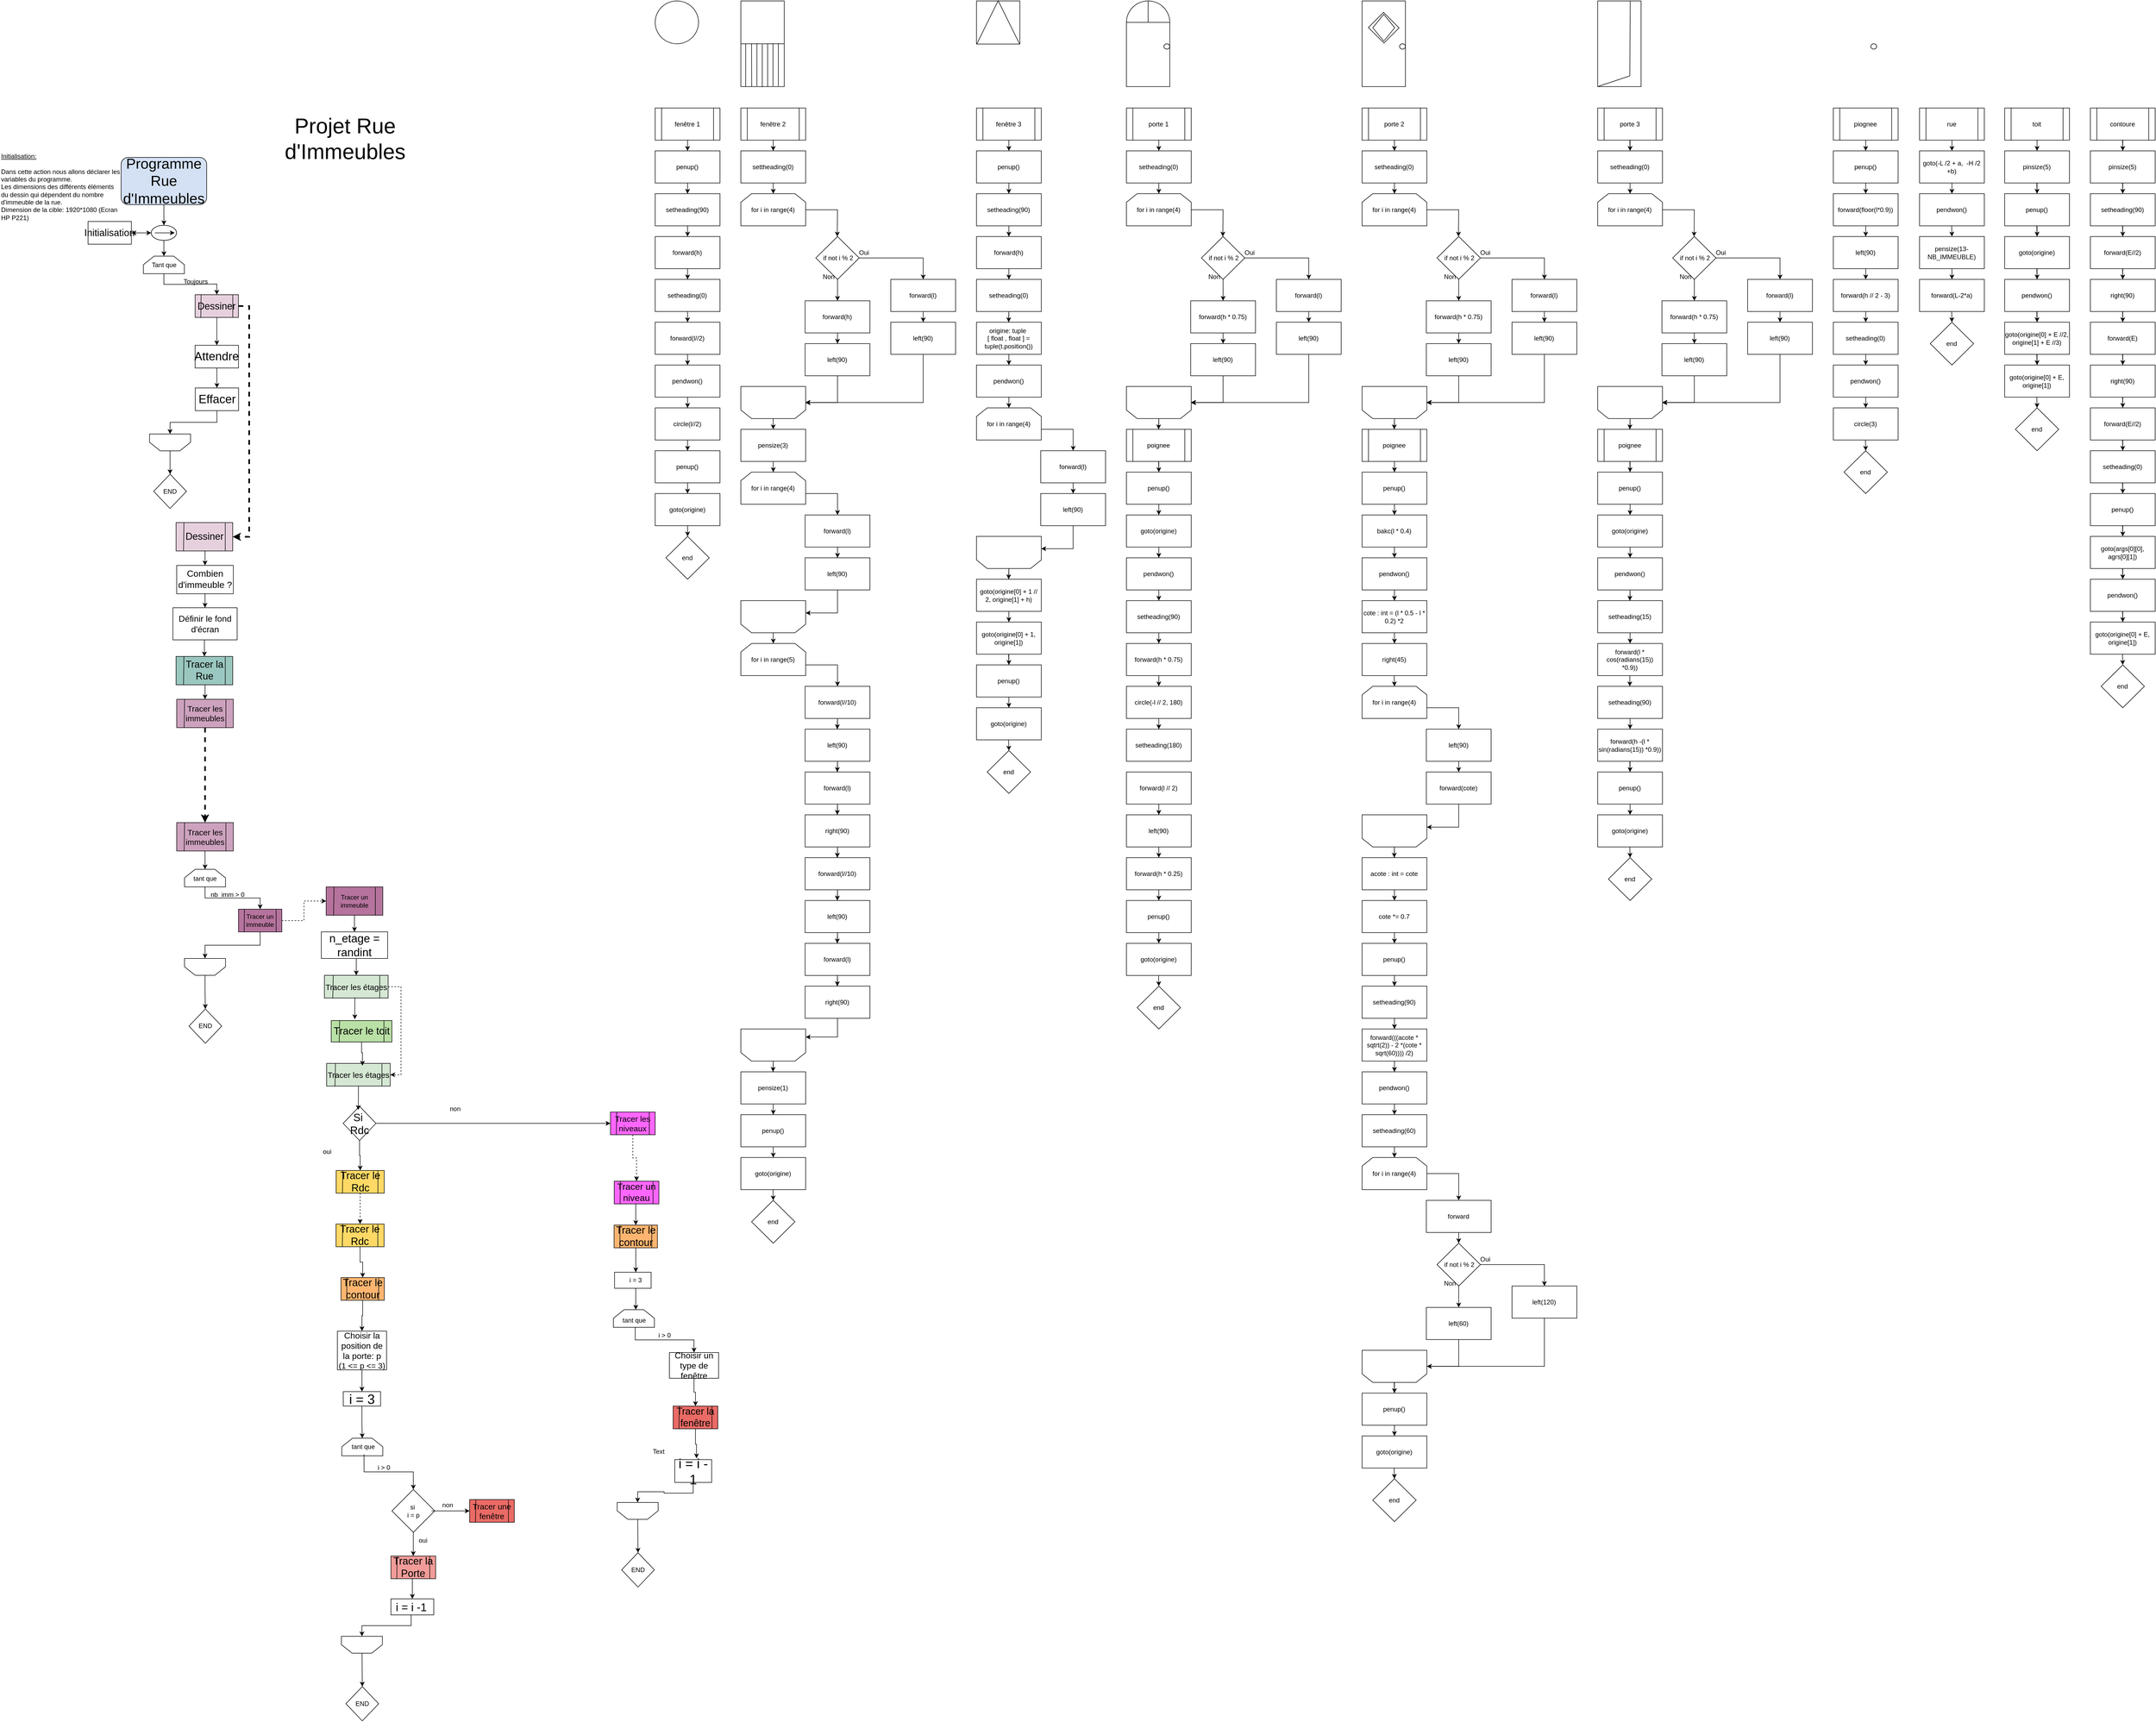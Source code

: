 <mxfile version="24.8.3">
  <diagram name="Page-1" id="w1karKcE3OeJwdLSFlYa">
    <mxGraphModel dx="4074" dy="2157" grid="1" gridSize="10" guides="1" tooltips="1" connect="1" arrows="0" fold="1" page="1" pageScale="1" pageWidth="1654" pageHeight="1169" math="0" shadow="0">
      <root>
        <mxCell id="0" />
        <mxCell id="1" parent="0" />
        <mxCell id="7Gr2-YhBjLEzO_pXOZcb-488" value="" style="group" parent="1" vertex="1" connectable="0">
          <mxGeometry x="40" y="280" width="1260" height="883.94" as="geometry" />
        </mxCell>
        <mxCell id="7Gr2-YhBjLEzO_pXOZcb-126" value="" style="group" parent="7Gr2-YhBjLEzO_pXOZcb-488" vertex="1" connectable="0">
          <mxGeometry x="150.033" y="96.996" width="1109.967" height="787.054" as="geometry" />
        </mxCell>
        <mxCell id="AeVTbndMl5LVJaiikBvn-36" value="" style="group" parent="7Gr2-YhBjLEzO_pXOZcb-126" vertex="1" connectable="0">
          <mxGeometry x="7.658" width="287.606" height="338.654" as="geometry" />
        </mxCell>
        <mxCell id="AeVTbndMl5LVJaiikBvn-4" value="&lt;font style=&quot;font-size: 18px;&quot;&gt;Initialisation&lt;/font&gt;" style="rounded=0;whiteSpace=wrap;html=1;" parent="AeVTbndMl5LVJaiikBvn-36" vertex="1">
          <mxGeometry x="6.744" y="70.651" width="80.923" height="42.391" as="geometry" />
        </mxCell>
        <mxCell id="AeVTbndMl5LVJaiikBvn-8" value="" style="endArrow=classic;html=1;rounded=0;exitX=0.5;exitY=1;exitDx=0;exitDy=0;entryX=0.5;entryY=0;entryDx=0;entryDy=0;" parent="AeVTbndMl5LVJaiikBvn-36" source="AeVTbndMl5LVJaiikBvn-1" target="J_rXQCk2QE7njN11lyZ8-1" edge="1">
          <mxGeometry width="50" height="50" relative="1" as="geometry">
            <mxPoint x="121.385" y="268.474" as="sourcePoint" />
            <mxPoint x="148.36" y="134.237" as="targetPoint" />
          </mxGeometry>
        </mxCell>
        <mxCell id="AeVTbndMl5LVJaiikBvn-9" value="" style="endArrow=classic;startArrow=classic;html=1;rounded=0;entryX=0;entryY=0.5;entryDx=0;entryDy=0;exitX=1;exitY=0.5;exitDx=0;exitDy=0;" parent="AeVTbndMl5LVJaiikBvn-36" source="AeVTbndMl5LVJaiikBvn-4" target="AeVTbndMl5LVJaiikBvn-1" edge="1">
          <mxGeometry width="50" height="50" relative="1" as="geometry">
            <mxPoint x="121.385" y="268.474" as="sourcePoint" />
            <mxPoint x="155.103" y="233.149" as="targetPoint" />
          </mxGeometry>
        </mxCell>
        <mxCell id="AeVTbndMl5LVJaiikBvn-15" value="&lt;font style=&quot;font-size: 22px;&quot;&gt;Attendre&lt;/font&gt;" style="rounded=0;whiteSpace=wrap;html=1;" parent="AeVTbndMl5LVJaiikBvn-36" vertex="1">
          <mxGeometry x="206.685" y="301.868" width="80.923" height="42.391" as="geometry" />
        </mxCell>
        <mxCell id="AeVTbndMl5LVJaiikBvn-21" value="" style="group" parent="AeVTbndMl5LVJaiikBvn-36" vertex="1" connectable="0">
          <mxGeometry x="124.757" y="77.716" width="47.205" height="28.26" as="geometry" />
        </mxCell>
        <mxCell id="AeVTbndMl5LVJaiikBvn-1" value="" style="ellipse;whiteSpace=wrap;html=1;" parent="AeVTbndMl5LVJaiikBvn-21" vertex="1">
          <mxGeometry width="47.205" height="28.26" as="geometry" />
        </mxCell>
        <mxCell id="AeVTbndMl5LVJaiikBvn-20" value="" style="endArrow=classic;html=1;rounded=0;entryX=1;entryY=0.5;entryDx=0;entryDy=0;" parent="AeVTbndMl5LVJaiikBvn-21" edge="1">
          <mxGeometry width="50" height="50" relative="1" as="geometry">
            <mxPoint x="6.744" y="14.13" as="sourcePoint" />
            <mxPoint x="43.834" y="14.13" as="targetPoint" />
          </mxGeometry>
        </mxCell>
        <mxCell id="J_rXQCk2QE7njN11lyZ8-6" style="edgeStyle=orthogonalEdgeStyle;rounded=0;orthogonalLoop=1;jettySize=auto;html=1;exitX=0.5;exitY=1;exitDx=0;exitDy=0;entryX=0.5;entryY=0;entryDx=0;entryDy=0;" parent="AeVTbndMl5LVJaiikBvn-36" source="J_rXQCk2QE7njN11lyZ8-1" target="AeVTbndMl5LVJaiikBvn-13" edge="1">
          <mxGeometry relative="1" as="geometry" />
        </mxCell>
        <mxCell id="J_rXQCk2QE7njN11lyZ8-1" value="Tant que" style="shape=loopLimit;whiteSpace=wrap;html=1;" parent="AeVTbndMl5LVJaiikBvn-36" vertex="1">
          <mxGeometry x="110.082" y="135.321" width="76.549" height="32.829" as="geometry" />
        </mxCell>
        <mxCell id="J_rXQCk2QE7njN11lyZ8-7" style="edgeStyle=orthogonalEdgeStyle;rounded=0;orthogonalLoop=1;jettySize=auto;html=1;exitX=0.5;exitY=1;exitDx=0;exitDy=0;entryX=0.5;entryY=0;entryDx=0;entryDy=0;" parent="AeVTbndMl5LVJaiikBvn-36" source="AeVTbndMl5LVJaiikBvn-13" target="AeVTbndMl5LVJaiikBvn-15" edge="1">
          <mxGeometry relative="1" as="geometry" />
        </mxCell>
        <mxCell id="AeVTbndMl5LVJaiikBvn-13" value="&lt;font style=&quot;font-size: 18px;&quot;&gt;Dessiner&lt;/font&gt;" style="rounded=0;whiteSpace=wrap;html=1;fillColor=#E6D0DE;" parent="AeVTbndMl5LVJaiikBvn-36" vertex="1">
          <mxGeometry x="206.683" y="207.382" width="80.923" height="42.391" as="geometry" />
        </mxCell>
        <mxCell id="AeVTbndMl5LVJaiikBvn-28" value="" style="endArrow=none;html=1;rounded=0;entryX=0.869;entryY=0.017;entryDx=0;entryDy=0;entryPerimeter=0;exitX=0.869;exitY=0.994;exitDx=0;exitDy=0;exitPerimeter=0;fillColor=#E6D0DE;" parent="AeVTbndMl5LVJaiikBvn-36" source="AeVTbndMl5LVJaiikBvn-13" target="AeVTbndMl5LVJaiikBvn-13" edge="1">
          <mxGeometry width="50" height="50" relative="1" as="geometry">
            <mxPoint x="114.642" y="261.409" as="sourcePoint" />
            <mxPoint x="148.36" y="226.084" as="targetPoint" />
          </mxGeometry>
        </mxCell>
        <mxCell id="AeVTbndMl5LVJaiikBvn-27" value="" style="endArrow=none;html=1;rounded=0;exitX=0.131;exitY=1.011;exitDx=0;exitDy=0;exitPerimeter=0;entryX=0.139;entryY=-0.006;entryDx=0;entryDy=0;entryPerimeter=0;fillColor=#E6D0DE;" parent="AeVTbndMl5LVJaiikBvn-36" source="AeVTbndMl5LVJaiikBvn-13" target="AeVTbndMl5LVJaiikBvn-13" edge="1">
          <mxGeometry width="50" height="50" relative="1" as="geometry">
            <mxPoint x="114.642" y="261.409" as="sourcePoint" />
            <mxPoint x="10.115" y="234.562" as="targetPoint" />
          </mxGeometry>
        </mxCell>
        <mxCell id="J_rXQCk2QE7njN11lyZ8-15" value="Toujours" style="text;html=1;align=center;verticalAlign=middle;resizable=0;points=[];autosize=1;strokeColor=none;fillColor=none;" parent="AeVTbndMl5LVJaiikBvn-36" vertex="1">
          <mxGeometry x="171.96" y="168.15" width="70" height="30" as="geometry" />
        </mxCell>
        <mxCell id="J_rXQCk2QE7njN11lyZ8-10" style="edgeStyle=orthogonalEdgeStyle;rounded=0;orthogonalLoop=1;jettySize=auto;html=1;exitX=0.5;exitY=1;exitDx=0;exitDy=0;entryX=0.5;entryY=1;entryDx=0;entryDy=0;" parent="7Gr2-YhBjLEzO_pXOZcb-126" source="AeVTbndMl5LVJaiikBvn-14" target="J_rXQCk2QE7njN11lyZ8-9" edge="1">
          <mxGeometry relative="1" as="geometry" />
        </mxCell>
        <mxCell id="AeVTbndMl5LVJaiikBvn-14" value="&lt;font style=&quot;font-size: 22px;&quot;&gt;Effacer&lt;/font&gt;" style="rounded=0;whiteSpace=wrap;html=1;" parent="7Gr2-YhBjLEzO_pXOZcb-126" vertex="1">
          <mxGeometry x="214.575" y="381.513" width="80.923" height="42.391" as="geometry" />
        </mxCell>
        <mxCell id="J_rXQCk2QE7njN11lyZ8-8" style="edgeStyle=orthogonalEdgeStyle;rounded=0;orthogonalLoop=1;jettySize=auto;html=1;exitX=0.5;exitY=1;exitDx=0;exitDy=0;entryX=0.5;entryY=0;entryDx=0;entryDy=0;" parent="7Gr2-YhBjLEzO_pXOZcb-126" source="AeVTbndMl5LVJaiikBvn-15" target="AeVTbndMl5LVJaiikBvn-14" edge="1">
          <mxGeometry relative="1" as="geometry" />
        </mxCell>
        <mxCell id="J_rXQCk2QE7njN11lyZ8-16" style="edgeStyle=orthogonalEdgeStyle;rounded=0;orthogonalLoop=1;jettySize=auto;html=1;exitX=0.5;exitY=0;exitDx=0;exitDy=0;entryX=0.5;entryY=0;entryDx=0;entryDy=0;" parent="7Gr2-YhBjLEzO_pXOZcb-126" source="J_rXQCk2QE7njN11lyZ8-9" target="J_rXQCk2QE7njN11lyZ8-13" edge="1">
          <mxGeometry relative="1" as="geometry" />
        </mxCell>
        <mxCell id="J_rXQCk2QE7njN11lyZ8-9" value="" style="shape=loopLimit;whiteSpace=wrap;html=1;rotation=-180;" parent="7Gr2-YhBjLEzO_pXOZcb-126" vertex="1">
          <mxGeometry x="129.261" y="467.505" width="76.549" height="31.532" as="geometry" />
        </mxCell>
        <mxCell id="J_rXQCk2QE7njN11lyZ8-13" value="END" style="rhombus;whiteSpace=wrap;html=1;" parent="7Gr2-YhBjLEzO_pXOZcb-126" vertex="1">
          <mxGeometry x="136.919" y="542.627" width="61.239" height="64.057" as="geometry" />
        </mxCell>
        <mxCell id="7Gr2-YhBjLEzO_pXOZcb-127" value="&lt;div align=&quot;left&quot;&gt;&lt;u&gt;Initialisation:&lt;/u&gt;&lt;/div&gt;&lt;div align=&quot;left&quot;&gt;&lt;u&gt;&lt;br&gt;&lt;/u&gt;&lt;/div&gt;&lt;div align=&quot;left&quot;&gt;Dans cette action nous allons déclarer les variables du programme.&amp;nbsp;&lt;/div&gt;&lt;div align=&quot;left&quot;&gt;Les dimensions des différents éléments du dessin qui dépendent du nombre d&#39;immeuble de la rue.&lt;/div&gt;&lt;div align=&quot;left&quot;&gt;Dimension de la cible: 1920*1080 (Ecran HP P221)&lt;br&gt;&lt;/div&gt;" style="text;html=1;align=left;verticalAlign=middle;whiteSpace=wrap;rounded=0;" parent="7Gr2-YhBjLEzO_pXOZcb-488" vertex="1">
          <mxGeometry y="58.452" width="225.055" height="89.536" as="geometry" />
        </mxCell>
        <mxCell id="7Gr2-YhBjLEzO_pXOZcb-128" value="&lt;font style=&quot;font-size: 40px;&quot;&gt;Projet Rue d&#39;Immeubles&lt;/font&gt;" style="text;html=1;align=center;verticalAlign=middle;whiteSpace=wrap;rounded=0;" parent="7Gr2-YhBjLEzO_pXOZcb-488" vertex="1">
          <mxGeometry x="437.861" width="413.366" height="24.021" as="geometry" />
        </mxCell>
        <mxCell id="AeVTbndMl5LVJaiikBvn-2" value="&lt;font style=&quot;font-size: 27px;&quot;&gt;Programme Rue d&#39;Immeubles&lt;/font&gt;" style="rounded=1;whiteSpace=wrap;html=1;fillColor=#D4E1F5;" parent="7Gr2-YhBjLEzO_pXOZcb-488" vertex="1">
          <mxGeometry x="226.172" y="48.043" width="159.751" height="88.078" as="geometry" />
        </mxCell>
        <mxCell id="AeVTbndMl5LVJaiikBvn-3" value="" style="endArrow=classic;html=1;rounded=0;exitX=0.5;exitY=1;exitDx=0;exitDy=0;entryX=0.5;entryY=0;entryDx=0;entryDy=0;" parent="7Gr2-YhBjLEzO_pXOZcb-488" source="AeVTbndMl5LVJaiikBvn-2" target="AeVTbndMl5LVJaiikBvn-1" edge="1">
          <mxGeometry width="50" height="50" relative="1" as="geometry">
            <mxPoint x="279.077" y="230.323" as="sourcePoint" />
            <mxPoint x="326.282" y="258.583" as="targetPoint" />
            <Array as="points" />
          </mxGeometry>
        </mxCell>
        <mxCell id="ZxctshgKl7NwuTEMY9zT-21" value="" style="group" parent="1" vertex="1" connectable="0">
          <mxGeometry x="219.996" y="1010" width="385.719" height="239" as="geometry" />
        </mxCell>
        <mxCell id="ZxctshgKl7NwuTEMY9zT-1" value="" style="group" parent="ZxctshgKl7NwuTEMY9zT-21" vertex="1" connectable="0">
          <mxGeometry x="140.004" width="105.714" height="52.941" as="geometry" />
        </mxCell>
        <mxCell id="ZxctshgKl7NwuTEMY9zT-2" value="&lt;font style=&quot;font-size: 18px;&quot;&gt;Dessiner&lt;/font&gt;" style="rounded=0;whiteSpace=wrap;html=1;fillColor=#E6D0DE;" parent="ZxctshgKl7NwuTEMY9zT-1" vertex="1">
          <mxGeometry x="8.81" width="105.714" height="52.941" as="geometry" />
        </mxCell>
        <mxCell id="ZxctshgKl7NwuTEMY9zT-3" value="" style="endArrow=none;html=1;rounded=0;exitX=0.131;exitY=1.011;exitDx=0;exitDy=0;exitPerimeter=0;entryX=0.139;entryY=-0.006;entryDx=0;entryDy=0;entryPerimeter=0;fillColor=#E6D0DE;" parent="ZxctshgKl7NwuTEMY9zT-1" source="ZxctshgKl7NwuTEMY9zT-2" target="ZxctshgKl7NwuTEMY9zT-2" edge="1">
          <mxGeometry width="50" height="50" relative="1" as="geometry">
            <mxPoint x="149.762" y="35.294" as="sourcePoint" />
            <mxPoint x="13.214" y="1.765" as="targetPoint" />
          </mxGeometry>
        </mxCell>
        <mxCell id="ZxctshgKl7NwuTEMY9zT-4" value="" style="endArrow=none;html=1;rounded=0;entryX=0.869;entryY=0.017;entryDx=0;entryDy=0;entryPerimeter=0;exitX=0.869;exitY=0.994;exitDx=0;exitDy=0;exitPerimeter=0;fillColor=#E6D0DE;" parent="ZxctshgKl7NwuTEMY9zT-1" source="ZxctshgKl7NwuTEMY9zT-2" target="ZxctshgKl7NwuTEMY9zT-2" edge="1">
          <mxGeometry width="50" height="50" relative="1" as="geometry">
            <mxPoint x="149.762" y="35.294" as="sourcePoint" />
            <mxPoint x="193.81" y="-8.824" as="targetPoint" />
          </mxGeometry>
        </mxCell>
        <mxCell id="J_rXQCk2QE7njN11lyZ8-38" style="edgeStyle=orthogonalEdgeStyle;rounded=0;orthogonalLoop=1;jettySize=auto;html=1;exitX=0.5;exitY=1;exitDx=0;exitDy=0;entryX=0.5;entryY=0;entryDx=0;entryDy=0;" parent="ZxctshgKl7NwuTEMY9zT-21" source="ZxctshgKl7NwuTEMY9zT-5" target="7Gr2-YhBjLEzO_pXOZcb-489" edge="1">
          <mxGeometry relative="1" as="geometry" />
        </mxCell>
        <mxCell id="ZxctshgKl7NwuTEMY9zT-5" value="&lt;font style=&quot;font-size: 17px;&quot;&gt;Combien d&#39;immeuble ?&lt;/font&gt;" style="rounded=0;whiteSpace=wrap;html=1;" parent="ZxctshgKl7NwuTEMY9zT-21" vertex="1">
          <mxGeometry x="150" y="80.0" width="105.714" height="52.941" as="geometry" />
        </mxCell>
        <mxCell id="7Gr2-YhBjLEzO_pXOZcb-489" value="&lt;font style=&quot;font-size: 16px;&quot;&gt;Définir le fond d&#39;écran&lt;/font&gt;" style="rounded=0;whiteSpace=wrap;html=1;" parent="ZxctshgKl7NwuTEMY9zT-21" vertex="1">
          <mxGeometry x="142.854" y="159" width="120" height="60" as="geometry" />
        </mxCell>
        <mxCell id="J_rXQCk2QE7njN11lyZ8-21" style="edgeStyle=orthogonalEdgeStyle;rounded=0;orthogonalLoop=1;jettySize=auto;html=1;exitX=0.5;exitY=1;exitDx=0;exitDy=0;entryX=0.5;entryY=0;entryDx=0;entryDy=0;" parent="ZxctshgKl7NwuTEMY9zT-21" source="ZxctshgKl7NwuTEMY9zT-2" target="ZxctshgKl7NwuTEMY9zT-5" edge="1">
          <mxGeometry relative="1" as="geometry" />
        </mxCell>
        <mxCell id="lOcSQO7LVgdr8rDDMBHX-17" style="edgeStyle=orthogonalEdgeStyle;rounded=0;orthogonalLoop=1;jettySize=auto;html=1;exitX=0.5;exitY=1;exitDx=0;exitDy=0;entryX=0.5;entryY=0;entryDx=0;entryDy=0;" parent="1" source="ZxctshgKl7NwuTEMY9zT-24" target="lOcSQO7LVgdr8rDDMBHX-9" edge="1">
          <mxGeometry relative="1" as="geometry" />
        </mxCell>
        <mxCell id="ZxctshgKl7NwuTEMY9zT-24" value="&lt;font style=&quot;font-size: 15px;&quot;&gt;Tracer les immeubles&lt;/font&gt;" style="rounded=0;whiteSpace=wrap;html=1;fillColor=#CDA2BE;" parent="1" vertex="1">
          <mxGeometry x="370.0" y="1570.32" width="105.714" height="52.941" as="geometry" />
        </mxCell>
        <mxCell id="ZxctshgKl7NwuTEMY9zT-25" value="" style="endArrow=none;html=1;rounded=0;exitX=0.131;exitY=1.011;exitDx=0;exitDy=0;exitPerimeter=0;entryX=0.139;entryY=-0.006;entryDx=0;entryDy=0;entryPerimeter=0;fillColor=#CDA2BE;" parent="1" source="ZxctshgKl7NwuTEMY9zT-24" target="ZxctshgKl7NwuTEMY9zT-24" edge="1">
          <mxGeometry width="50" height="50" relative="1" as="geometry">
            <mxPoint x="541.922" y="1610.614" as="sourcePoint" />
            <mxPoint x="405.375" y="1577.085" as="targetPoint" />
          </mxGeometry>
        </mxCell>
        <mxCell id="ZxctshgKl7NwuTEMY9zT-26" value="" style="endArrow=none;html=1;rounded=0;entryX=0.869;entryY=0.017;entryDx=0;entryDy=0;entryPerimeter=0;exitX=0.869;exitY=0.994;exitDx=0;exitDy=0;exitPerimeter=0;fillColor=#CDA2BE;" parent="1" source="ZxctshgKl7NwuTEMY9zT-24" target="ZxctshgKl7NwuTEMY9zT-24" edge="1">
          <mxGeometry width="50" height="50" relative="1" as="geometry">
            <mxPoint x="541.922" y="1610.614" as="sourcePoint" />
            <mxPoint x="585.97" y="1566.496" as="targetPoint" />
          </mxGeometry>
        </mxCell>
        <mxCell id="lOcSQO7LVgdr8rDDMBHX-4" style="edgeStyle=orthogonalEdgeStyle;rounded=0;orthogonalLoop=1;jettySize=auto;html=1;exitX=0.5;exitY=1;exitDx=0;exitDy=0;entryX=0.5;entryY=0;entryDx=0;entryDy=0;" parent="1" source="ZxctshgKl7NwuTEMY9zT-41" target="ZxctshgKl7NwuTEMY9zT-77" edge="1">
          <mxGeometry relative="1" as="geometry" />
        </mxCell>
        <mxCell id="ZxctshgKl7NwuTEMY9zT-41" value="Tracer un immeuble" style="rounded=0;whiteSpace=wrap;html=1;fillColor=#B5739D;" parent="1" vertex="1">
          <mxGeometry x="649.08" y="1690.319" width="105.714" height="52.941" as="geometry" />
        </mxCell>
        <mxCell id="ZxctshgKl7NwuTEMY9zT-42" value="" style="endArrow=none;html=1;rounded=0;exitX=0.131;exitY=1.011;exitDx=0;exitDy=0;exitPerimeter=0;entryX=0.139;entryY=-0.006;entryDx=0;entryDy=0;entryPerimeter=0;fillColor=#B5739D;" parent="1" source="ZxctshgKl7NwuTEMY9zT-41" target="ZxctshgKl7NwuTEMY9zT-41" edge="1">
          <mxGeometry width="50" height="50" relative="1" as="geometry">
            <mxPoint x="650.412" y="1861.254" as="sourcePoint" />
            <mxPoint x="513.865" y="1827.724" as="targetPoint" />
          </mxGeometry>
        </mxCell>
        <mxCell id="ZxctshgKl7NwuTEMY9zT-43" value="" style="endArrow=none;html=1;rounded=0;entryX=0.869;entryY=0.017;entryDx=0;entryDy=0;entryPerimeter=0;exitX=0.869;exitY=0.994;exitDx=0;exitDy=0;exitPerimeter=0;fillColor=#B5739D;" parent="1" source="ZxctshgKl7NwuTEMY9zT-41" target="ZxctshgKl7NwuTEMY9zT-41" edge="1">
          <mxGeometry width="50" height="50" relative="1" as="geometry">
            <mxPoint x="650.412" y="1861.254" as="sourcePoint" />
            <mxPoint x="694.46" y="1817.136" as="targetPoint" />
          </mxGeometry>
        </mxCell>
        <mxCell id="J_rXQCk2QE7njN11lyZ8-11" style="edgeStyle=orthogonalEdgeStyle;rounded=0;orthogonalLoop=1;jettySize=auto;html=1;exitX=1;exitY=0.5;exitDx=0;exitDy=0;entryX=1;entryY=0.5;entryDx=0;entryDy=0;dashed=1;strokeWidth=3;" parent="1" source="AeVTbndMl5LVJaiikBvn-13" target="ZxctshgKl7NwuTEMY9zT-2" edge="1">
          <mxGeometry relative="1" as="geometry" />
        </mxCell>
        <mxCell id="ofd4CBer14K_zdsyiT8U-1" value="" style="group" parent="1" vertex="1" connectable="0">
          <mxGeometry x="360" y="1260" width="105.714" height="52.941" as="geometry" />
        </mxCell>
        <mxCell id="ofd4CBer14K_zdsyiT8U-2" value="&lt;font style=&quot;font-size: 18px;&quot;&gt;Tracer la Rue&lt;font style=&quot;font-size: 18px;&quot;&gt;&lt;br&gt;&lt;/font&gt;&lt;/font&gt;" style="rounded=0;whiteSpace=wrap;html=1;fillColor=#9AC7BF;" parent="ofd4CBer14K_zdsyiT8U-1" vertex="1">
          <mxGeometry x="8.81" width="105.714" height="52.941" as="geometry" />
        </mxCell>
        <mxCell id="ofd4CBer14K_zdsyiT8U-3" value="" style="endArrow=none;html=1;rounded=0;exitX=0.131;exitY=1.011;exitDx=0;exitDy=0;exitPerimeter=0;entryX=0.139;entryY=-0.006;entryDx=0;entryDy=0;entryPerimeter=0;fillColor=#CDA2BE;" parent="ofd4CBer14K_zdsyiT8U-1" source="ofd4CBer14K_zdsyiT8U-2" target="ofd4CBer14K_zdsyiT8U-2" edge="1">
          <mxGeometry width="50" height="50" relative="1" as="geometry">
            <mxPoint x="149.762" y="35.294" as="sourcePoint" />
            <mxPoint x="13.214" y="1.765" as="targetPoint" />
          </mxGeometry>
        </mxCell>
        <mxCell id="ofd4CBer14K_zdsyiT8U-4" value="" style="endArrow=none;html=1;rounded=0;entryX=0.869;entryY=0.017;entryDx=0;entryDy=0;entryPerimeter=0;exitX=0.869;exitY=0.994;exitDx=0;exitDy=0;exitPerimeter=0;fillColor=#CDA2BE;" parent="ofd4CBer14K_zdsyiT8U-1" source="ofd4CBer14K_zdsyiT8U-2" target="ofd4CBer14K_zdsyiT8U-2" edge="1">
          <mxGeometry width="50" height="50" relative="1" as="geometry">
            <mxPoint x="149.762" y="35.294" as="sourcePoint" />
            <mxPoint x="193.81" y="-8.824" as="targetPoint" />
          </mxGeometry>
        </mxCell>
        <mxCell id="J_rXQCk2QE7njN11lyZ8-39" style="edgeStyle=orthogonalEdgeStyle;rounded=0;orthogonalLoop=1;jettySize=auto;html=1;exitX=0.5;exitY=1;exitDx=0;exitDy=0;entryX=0.5;entryY=0;entryDx=0;entryDy=0;" parent="1" source="7Gr2-YhBjLEzO_pXOZcb-489" target="ofd4CBer14K_zdsyiT8U-2" edge="1">
          <mxGeometry relative="1" as="geometry">
            <mxPoint x="422.857" y="1250" as="targetPoint" />
          </mxGeometry>
        </mxCell>
        <mxCell id="J_rXQCk2QE7njN11lyZ8-41" style="edgeStyle=orthogonalEdgeStyle;rounded=0;orthogonalLoop=1;jettySize=auto;html=1;exitX=0.5;exitY=1;exitDx=0;exitDy=0;entryX=0.5;entryY=0;entryDx=0;entryDy=0;dashed=1;strokeWidth=3;" parent="1" source="ZxctshgKl7NwuTEMY9zT-15" target="ZxctshgKl7NwuTEMY9zT-24" edge="1">
          <mxGeometry relative="1" as="geometry" />
        </mxCell>
        <mxCell id="ZxctshgKl7NwuTEMY9zT-15" value="&lt;font style=&quot;font-size: 15px;&quot;&gt;Tracer les immeubles&lt;/font&gt;" style="rounded=0;whiteSpace=wrap;html=1;fillColor=#CDA2BE;" parent="1" vertex="1">
          <mxGeometry x="370.0" y="1340" width="105.714" height="52.941" as="geometry" />
        </mxCell>
        <mxCell id="ZxctshgKl7NwuTEMY9zT-17" value="" style="endArrow=none;html=1;rounded=0;entryX=0.869;entryY=0.017;entryDx=0;entryDy=0;entryPerimeter=0;exitX=0.869;exitY=0.994;exitDx=0;exitDy=0;exitPerimeter=0;fillColor=#CDA2BE;" parent="1" source="ZxctshgKl7NwuTEMY9zT-15" target="ZxctshgKl7NwuTEMY9zT-15" edge="1">
          <mxGeometry width="50" height="50" relative="1" as="geometry">
            <mxPoint x="648.762" y="1266.984" as="sourcePoint" />
            <mxPoint x="692.81" y="1222.866" as="targetPoint" />
          </mxGeometry>
        </mxCell>
        <mxCell id="ZxctshgKl7NwuTEMY9zT-16" value="" style="endArrow=none;html=1;rounded=0;exitX=0.131;exitY=1.011;exitDx=0;exitDy=0;exitPerimeter=0;entryX=0.139;entryY=-0.006;entryDx=0;entryDy=0;entryPerimeter=0;fillColor=#CDA2BE;" parent="1" source="ZxctshgKl7NwuTEMY9zT-15" target="ZxctshgKl7NwuTEMY9zT-15" edge="1">
          <mxGeometry width="50" height="50" relative="1" as="geometry">
            <mxPoint x="648.762" y="1266.984" as="sourcePoint" />
            <mxPoint x="512.214" y="1233.455" as="targetPoint" />
          </mxGeometry>
        </mxCell>
        <mxCell id="J_rXQCk2QE7njN11lyZ8-40" style="edgeStyle=orthogonalEdgeStyle;rounded=0;orthogonalLoop=1;jettySize=auto;html=1;exitX=0.5;exitY=1;exitDx=0;exitDy=0;entryX=0.5;entryY=0;entryDx=0;entryDy=0;" parent="1" source="ofd4CBer14K_zdsyiT8U-2" target="ZxctshgKl7NwuTEMY9zT-15" edge="1">
          <mxGeometry relative="1" as="geometry" />
        </mxCell>
        <mxCell id="lOcSQO7LVgdr8rDDMBHX-40" style="edgeStyle=orthogonalEdgeStyle;rounded=0;orthogonalLoop=1;jettySize=auto;html=1;exitX=0.5;exitY=1;exitDx=0;exitDy=0;entryX=0.5;entryY=0;entryDx=0;entryDy=0;" parent="1" source="ZxctshgKl7NwuTEMY9zT-77" target="ZxctshgKl7NwuTEMY9zT-68" edge="1">
          <mxGeometry relative="1" as="geometry" />
        </mxCell>
        <mxCell id="ZxctshgKl7NwuTEMY9zT-77" value="&lt;span style=&quot;font-size: 21px;&quot;&gt;n_etage = randint&lt;/span&gt;" style="rounded=0;whiteSpace=wrap;html=1;" parent="1" vertex="1">
          <mxGeometry x="640.003" y="1774.316" width="123.87" height="49.68" as="geometry" />
        </mxCell>
        <mxCell id="AeVTbndMl5LVJaiikBvn-31" value="" style="group" parent="1" vertex="1" connectable="0">
          <mxGeometry x="649.08" y="1940" width="122.76" height="42.39" as="geometry" />
        </mxCell>
        <mxCell id="AeVTbndMl5LVJaiikBvn-32" value="&lt;font style=&quot;font-size: 19px;&quot;&gt;Tracer le toit&lt;/font&gt;" style="rounded=0;whiteSpace=wrap;html=1;fillColor=#B9E0A5;" parent="AeVTbndMl5LVJaiikBvn-31" vertex="1">
          <mxGeometry x="9.44" width="113.32" height="40" as="geometry" />
        </mxCell>
        <mxCell id="AeVTbndMl5LVJaiikBvn-33" value="" style="endArrow=none;html=1;rounded=0;exitX=0.131;exitY=1.011;exitDx=0;exitDy=0;exitPerimeter=0;entryX=0.139;entryY=-0.006;entryDx=0;entryDy=0;entryPerimeter=0;fillColor=#B9E0A5;" parent="AeVTbndMl5LVJaiikBvn-31" source="AeVTbndMl5LVJaiikBvn-32" target="AeVTbndMl5LVJaiikBvn-32" edge="1">
          <mxGeometry width="50" height="50" relative="1" as="geometry">
            <mxPoint x="160.537" y="28.26" as="sourcePoint" />
            <mxPoint x="14.165" y="1.413" as="targetPoint" />
          </mxGeometry>
        </mxCell>
        <mxCell id="AeVTbndMl5LVJaiikBvn-34" value="" style="endArrow=none;html=1;rounded=0;entryX=0.869;entryY=0.017;entryDx=0;entryDy=0;entryPerimeter=0;exitX=0.869;exitY=0.994;exitDx=0;exitDy=0;exitPerimeter=0;fillColor=#B9E0A5;" parent="AeVTbndMl5LVJaiikBvn-31" source="AeVTbndMl5LVJaiikBvn-32" target="AeVTbndMl5LVJaiikBvn-32" edge="1">
          <mxGeometry width="50" height="50" relative="1" as="geometry">
            <mxPoint x="160.537" y="28.26" as="sourcePoint" />
            <mxPoint x="207.753" y="-7.065" as="targetPoint" />
          </mxGeometry>
        </mxCell>
        <mxCell id="ZxctshgKl7NwuTEMY9zT-67" value="" style="group" parent="1" vertex="1" connectable="0">
          <mxGeometry x="635.93" y="1855.53" width="118.86" height="42.39" as="geometry" />
        </mxCell>
        <mxCell id="ZxctshgKl7NwuTEMY9zT-68" value="&lt;font style=&quot;font-size: 15px;&quot;&gt;Tracer les étages&lt;/font&gt;" style="rounded=0;whiteSpace=wrap;html=1;fillColor=#D5E8D4;" parent="ZxctshgKl7NwuTEMY9zT-67" vertex="1">
          <mxGeometry x="9.905" width="118.86" height="42.39" as="geometry" />
        </mxCell>
        <mxCell id="ZxctshgKl7NwuTEMY9zT-69" value="" style="endArrow=none;html=1;rounded=0;exitX=0.131;exitY=1.011;exitDx=0;exitDy=0;exitPerimeter=0;entryX=0.139;entryY=-0.006;entryDx=0;entryDy=0;entryPerimeter=0;fillColor=#D5E8D4;" parent="ZxctshgKl7NwuTEMY9zT-67" source="ZxctshgKl7NwuTEMY9zT-68" target="ZxctshgKl7NwuTEMY9zT-68" edge="1">
          <mxGeometry width="50" height="50" relative="1" as="geometry">
            <mxPoint x="168.385" y="28.26" as="sourcePoint" />
            <mxPoint x="14.857" y="1.413" as="targetPoint" />
          </mxGeometry>
        </mxCell>
        <mxCell id="ZxctshgKl7NwuTEMY9zT-70" value="" style="endArrow=none;html=1;rounded=0;entryX=0.869;entryY=0.017;entryDx=0;entryDy=0;entryPerimeter=0;exitX=0.869;exitY=0.994;exitDx=0;exitDy=0;exitPerimeter=0;fillColor=#D5E8D4;" parent="ZxctshgKl7NwuTEMY9zT-67" source="ZxctshgKl7NwuTEMY9zT-68" target="ZxctshgKl7NwuTEMY9zT-68" edge="1">
          <mxGeometry width="50" height="50" relative="1" as="geometry">
            <mxPoint x="168.385" y="28.26" as="sourcePoint" />
            <mxPoint x="217.91" y="-7.065" as="targetPoint" />
          </mxGeometry>
        </mxCell>
        <mxCell id="lOcSQO7LVgdr8rDDMBHX-9" value="&lt;div style=&quot;text-align: start;&quot;&gt;&lt;span style=&quot;background-color: initial; font-size: 0px; text-wrap: nowrap;&quot;&gt;&lt;font face=&quot;monospace&quot; color=&quot;rgba(0, 0, 0, 0)&quot;&gt;zzzzzz&lt;/font&gt;&lt;/span&gt;&lt;/div&gt;" style="shape=loopLimit;whiteSpace=wrap;html=1;" parent="1" vertex="1">
          <mxGeometry x="384.584" y="1657.486" width="76.549" height="32.829" as="geometry" />
        </mxCell>
        <mxCell id="lOcSQO7LVgdr8rDDMBHX-12" style="edgeStyle=orthogonalEdgeStyle;rounded=0;orthogonalLoop=1;jettySize=auto;html=1;exitX=0.5;exitY=1;exitDx=0;exitDy=0;" parent="1" source="lOcSQO7LVgdr8rDDMBHX-11" target="ZxctshgKl7NwuTEMY9zT-50" edge="1">
          <mxGeometry relative="1" as="geometry" />
        </mxCell>
        <mxCell id="lOcSQO7LVgdr8rDDMBHX-11" value="tant que" style="text;html=1;align=center;verticalAlign=middle;whiteSpace=wrap;rounded=0;" parent="1" vertex="1">
          <mxGeometry x="392.86" y="1660.32" width="60" height="30" as="geometry" />
        </mxCell>
        <mxCell id="lOcSQO7LVgdr8rDDMBHX-14" style="edgeStyle=orthogonalEdgeStyle;rounded=0;orthogonalLoop=1;jettySize=auto;html=1;exitX=0.5;exitY=1;exitDx=0;exitDy=0;entryX=0.5;entryY=1;entryDx=0;entryDy=0;" parent="1" source="ZxctshgKl7NwuTEMY9zT-50" target="lOcSQO7LVgdr8rDDMBHX-13" edge="1">
          <mxGeometry relative="1" as="geometry" />
        </mxCell>
        <mxCell id="lOcSQO7LVgdr8rDDMBHX-15" style="edgeStyle=orthogonalEdgeStyle;rounded=0;orthogonalLoop=1;jettySize=auto;html=1;exitX=1;exitY=0.5;exitDx=0;exitDy=0;entryX=0;entryY=0.5;entryDx=0;entryDy=0;dashed=1;" parent="1" source="ZxctshgKl7NwuTEMY9zT-50" target="ZxctshgKl7NwuTEMY9zT-41" edge="1">
          <mxGeometry relative="1" as="geometry" />
        </mxCell>
        <mxCell id="ZxctshgKl7NwuTEMY9zT-50" value="Tracer un immeuble" style="rounded=0;whiteSpace=wrap;html=1;fillColor=#B5739D;" parent="1" vertex="1">
          <mxGeometry x="485.302" y="1731.996" width="80.923" height="42.391" as="geometry" />
        </mxCell>
        <mxCell id="ZxctshgKl7NwuTEMY9zT-51" value="" style="endArrow=none;html=1;rounded=0;exitX=0.131;exitY=1.011;exitDx=0;exitDy=0;exitPerimeter=0;entryX=0.139;entryY=-0.006;entryDx=0;entryDy=0;entryPerimeter=0;fillColor=#B5739D;" parent="1" source="ZxctshgKl7NwuTEMY9zT-50" target="ZxctshgKl7NwuTEMY9zT-50" edge="1">
          <mxGeometry width="50" height="50" relative="1" as="geometry">
            <mxPoint x="650.352" y="443.785" as="sourcePoint" />
            <mxPoint x="545.826" y="416.937" as="targetPoint" />
          </mxGeometry>
        </mxCell>
        <mxCell id="ZxctshgKl7NwuTEMY9zT-52" value="" style="endArrow=none;html=1;rounded=0;entryX=0.869;entryY=0.017;entryDx=0;entryDy=0;entryPerimeter=0;exitX=0.869;exitY=0.994;exitDx=0;exitDy=0;exitPerimeter=0;fillColor=#B5739D;" parent="1" source="ZxctshgKl7NwuTEMY9zT-50" target="ZxctshgKl7NwuTEMY9zT-50" edge="1">
          <mxGeometry width="50" height="50" relative="1" as="geometry">
            <mxPoint x="650.352" y="443.785" as="sourcePoint" />
            <mxPoint x="684.07" y="408.459" as="targetPoint" />
          </mxGeometry>
        </mxCell>
        <mxCell id="bcMai66zBYSgJoKonEAj-3" style="edgeStyle=orthogonalEdgeStyle;rounded=0;orthogonalLoop=1;jettySize=auto;html=1;exitX=0.5;exitY=0;exitDx=0;exitDy=0;entryX=0.5;entryY=0;entryDx=0;entryDy=0;" parent="1" source="lOcSQO7LVgdr8rDDMBHX-13" target="bcMai66zBYSgJoKonEAj-2" edge="1">
          <mxGeometry relative="1" as="geometry" />
        </mxCell>
        <mxCell id="lOcSQO7LVgdr8rDDMBHX-13" value="" style="shape=loopLimit;whiteSpace=wrap;html=1;rotation=-180;" parent="1" vertex="1">
          <mxGeometry x="384.584" y="1823.995" width="76.549" height="31.532" as="geometry" />
        </mxCell>
        <mxCell id="lOcSQO7LVgdr8rDDMBHX-16" value="nb_imm &amp;gt; 0" style="text;html=1;align=center;verticalAlign=middle;whiteSpace=wrap;rounded=0;" parent="1" vertex="1">
          <mxGeometry x="430" y="1690.32" width="70" height="30" as="geometry" />
        </mxCell>
        <mxCell id="lOcSQO7LVgdr8rDDMBHX-18" value="" style="group" parent="1" vertex="1" connectable="0">
          <mxGeometry x="640" y="2020" width="118.86" height="42.39" as="geometry" />
        </mxCell>
        <mxCell id="lOcSQO7LVgdr8rDDMBHX-19" value="&lt;font style=&quot;font-size: 15px;&quot;&gt;Tracer les étages&lt;/font&gt;" style="rounded=0;whiteSpace=wrap;html=1;fillColor=#D5E8D4;" parent="lOcSQO7LVgdr8rDDMBHX-18" vertex="1">
          <mxGeometry x="9.905" width="118.86" height="42.39" as="geometry" />
        </mxCell>
        <mxCell id="lOcSQO7LVgdr8rDDMBHX-20" value="" style="endArrow=none;html=1;rounded=0;exitX=0.131;exitY=1.011;exitDx=0;exitDy=0;exitPerimeter=0;entryX=0.139;entryY=-0.006;entryDx=0;entryDy=0;entryPerimeter=0;fillColor=#D5E8D4;" parent="lOcSQO7LVgdr8rDDMBHX-18" source="lOcSQO7LVgdr8rDDMBHX-19" target="lOcSQO7LVgdr8rDDMBHX-19" edge="1">
          <mxGeometry width="50" height="50" relative="1" as="geometry">
            <mxPoint x="168.385" y="28.26" as="sourcePoint" />
            <mxPoint x="14.857" y="1.413" as="targetPoint" />
          </mxGeometry>
        </mxCell>
        <mxCell id="lOcSQO7LVgdr8rDDMBHX-21" value="" style="endArrow=none;html=1;rounded=0;entryX=0.869;entryY=0.017;entryDx=0;entryDy=0;entryPerimeter=0;exitX=0.869;exitY=0.994;exitDx=0;exitDy=0;exitPerimeter=0;fillColor=#D5E8D4;" parent="lOcSQO7LVgdr8rDDMBHX-18" source="lOcSQO7LVgdr8rDDMBHX-19" target="lOcSQO7LVgdr8rDDMBHX-19" edge="1">
          <mxGeometry width="50" height="50" relative="1" as="geometry">
            <mxPoint x="168.385" y="28.26" as="sourcePoint" />
            <mxPoint x="217.91" y="-7.065" as="targetPoint" />
          </mxGeometry>
        </mxCell>
        <mxCell id="lOcSQO7LVgdr8rDDMBHX-25" style="edgeStyle=orthogonalEdgeStyle;rounded=0;orthogonalLoop=1;jettySize=auto;html=1;exitX=1;exitY=0.5;exitDx=0;exitDy=0;entryX=0;entryY=0.5;entryDx=0;entryDy=0;" parent="1" source="7Gr2-YhBjLEzO_pXOZcb-481" target="ZxctshgKl7NwuTEMY9zT-107" edge="1">
          <mxGeometry relative="1" as="geometry" />
        </mxCell>
        <mxCell id="lOcSQO7LVgdr8rDDMBHX-27" style="edgeStyle=orthogonalEdgeStyle;rounded=0;orthogonalLoop=1;jettySize=auto;html=1;exitX=0.5;exitY=1;exitDx=0;exitDy=0;entryX=0.5;entryY=0;entryDx=0;entryDy=0;" parent="1" source="7Gr2-YhBjLEzO_pXOZcb-481" target="ZxctshgKl7NwuTEMY9zT-103" edge="1">
          <mxGeometry relative="1" as="geometry" />
        </mxCell>
        <mxCell id="7Gr2-YhBjLEzO_pXOZcb-481" value="&lt;div&gt;&lt;font style=&quot;font-size: 20px;&quot;&gt;Si&amp;nbsp;&lt;/font&gt;&lt;/div&gt;&lt;div&gt;&lt;font style=&quot;font-size: 20px;&quot;&gt;Rdc&lt;/font&gt;&lt;/div&gt;" style="rhombus;whiteSpace=wrap;html=1;" parent="1" vertex="1">
          <mxGeometry x="680.782" y="2100.005" width="61.239" height="64.057" as="geometry" />
        </mxCell>
        <mxCell id="ZxctshgKl7NwuTEMY9zT-102" value="" style="group" parent="1" vertex="1" connectable="0">
          <mxGeometry x="660.22" y="2220" width="89.78" height="42.39" as="geometry" />
        </mxCell>
        <mxCell id="ZxctshgKl7NwuTEMY9zT-103" value="&lt;font style=&quot;font-size: 19px;&quot;&gt;Tracer le Rdc&lt;br&gt;&lt;/font&gt;" style="rounded=0;whiteSpace=wrap;html=1;fillColor=#FFD966;" parent="ZxctshgKl7NwuTEMY9zT-102" vertex="1">
          <mxGeometry x="7.482" width="89.78" height="42.39" as="geometry" />
        </mxCell>
        <mxCell id="ZxctshgKl7NwuTEMY9zT-104" value="" style="endArrow=none;html=1;rounded=0;exitX=0.131;exitY=1.011;exitDx=0;exitDy=0;exitPerimeter=0;entryX=0.139;entryY=-0.006;entryDx=0;entryDy=0;entryPerimeter=0;fillColor=#FFD966;" parent="ZxctshgKl7NwuTEMY9zT-102" source="ZxctshgKl7NwuTEMY9zT-103" target="ZxctshgKl7NwuTEMY9zT-103" edge="1">
          <mxGeometry width="50" height="50" relative="1" as="geometry">
            <mxPoint x="127.188" y="28.26" as="sourcePoint" />
            <mxPoint x="11.223" y="1.413" as="targetPoint" />
          </mxGeometry>
        </mxCell>
        <mxCell id="ZxctshgKl7NwuTEMY9zT-105" value="" style="endArrow=none;html=1;rounded=0;entryX=0.869;entryY=0.017;entryDx=0;entryDy=0;entryPerimeter=0;exitX=0.869;exitY=0.994;exitDx=0;exitDy=0;exitPerimeter=0;fillColor=#FFD966;" parent="ZxctshgKl7NwuTEMY9zT-102" source="ZxctshgKl7NwuTEMY9zT-103" target="ZxctshgKl7NwuTEMY9zT-103" edge="1">
          <mxGeometry width="50" height="50" relative="1" as="geometry">
            <mxPoint x="127.188" y="28.26" as="sourcePoint" />
            <mxPoint x="164.597" y="-7.065" as="targetPoint" />
          </mxGeometry>
        </mxCell>
        <mxCell id="ZxctshgKl7NwuTEMY9zT-107" value="&lt;font style=&quot;font-size: 15px;&quot;&gt;Tracer les niveaux&lt;br&gt;&lt;/font&gt;" style="rounded=0;whiteSpace=wrap;html=1;fillColor=#FF66FF;" parent="1" vertex="1">
          <mxGeometry x="1180.0" y="2110.839" width="83.439" height="42.39" as="geometry" />
        </mxCell>
        <mxCell id="ZxctshgKl7NwuTEMY9zT-108" value="" style="endArrow=none;html=1;rounded=0;exitX=0.131;exitY=1.011;exitDx=0;exitDy=0;exitPerimeter=0;entryX=0.139;entryY=-0.006;entryDx=0;entryDy=0;entryPerimeter=0;fillColor=#FF66FF;" parent="1" source="ZxctshgKl7NwuTEMY9zT-107" target="ZxctshgKl7NwuTEMY9zT-107" edge="1">
          <mxGeometry width="50" height="50" relative="1" as="geometry">
            <mxPoint x="843.272" y="750.449" as="sourcePoint" />
            <mxPoint x="735.497" y="723.602" as="targetPoint" />
            <Array as="points" />
          </mxGeometry>
        </mxCell>
        <mxCell id="ZxctshgKl7NwuTEMY9zT-109" value="" style="endArrow=none;html=1;rounded=0;entryX=0.869;entryY=0.017;entryDx=0;entryDy=0;entryPerimeter=0;exitX=0.869;exitY=0.994;exitDx=0;exitDy=0;exitPerimeter=0;fillColor=#FF66FF;" parent="1" source="ZxctshgKl7NwuTEMY9zT-107" target="ZxctshgKl7NwuTEMY9zT-107" edge="1">
          <mxGeometry width="50" height="50" relative="1" as="geometry">
            <mxPoint x="843.272" y="750.449" as="sourcePoint" />
            <mxPoint x="878.038" y="715.125" as="targetPoint" />
          </mxGeometry>
        </mxCell>
        <mxCell id="lOcSQO7LVgdr8rDDMBHX-23" style="edgeStyle=orthogonalEdgeStyle;rounded=0;orthogonalLoop=1;jettySize=auto;html=1;exitX=0.5;exitY=1;exitDx=0;exitDy=0;entryX=0.461;entryY=0.109;entryDx=0;entryDy=0;entryPerimeter=0;" parent="1" source="lOcSQO7LVgdr8rDDMBHX-19" target="7Gr2-YhBjLEzO_pXOZcb-481" edge="1">
          <mxGeometry relative="1" as="geometry" />
        </mxCell>
        <mxCell id="lOcSQO7LVgdr8rDDMBHX-28" value="non" style="text;html=1;align=center;verticalAlign=middle;whiteSpace=wrap;rounded=0;" parent="1" vertex="1">
          <mxGeometry x="860" y="2090" width="60" height="30" as="geometry" />
        </mxCell>
        <mxCell id="lOcSQO7LVgdr8rDDMBHX-29" value="oui" style="text;html=1;align=center;verticalAlign=middle;whiteSpace=wrap;rounded=0;" parent="1" vertex="1">
          <mxGeometry x="621" y="2170" width="60" height="30" as="geometry" />
        </mxCell>
        <mxCell id="lOcSQO7LVgdr8rDDMBHX-30" value="" style="group" parent="1" vertex="1" connectable="0">
          <mxGeometry x="660" y="2320" width="89.78" height="42.39" as="geometry" />
        </mxCell>
        <mxCell id="lOcSQO7LVgdr8rDDMBHX-31" value="&lt;font style=&quot;font-size: 19px;&quot;&gt;Tracer le Rdc&lt;br&gt;&lt;/font&gt;" style="rounded=0;whiteSpace=wrap;html=1;fillColor=#FFD966;" parent="lOcSQO7LVgdr8rDDMBHX-30" vertex="1">
          <mxGeometry x="7.482" width="89.78" height="42.39" as="geometry" />
        </mxCell>
        <mxCell id="lOcSQO7LVgdr8rDDMBHX-32" value="" style="endArrow=none;html=1;rounded=0;exitX=0.131;exitY=1.011;exitDx=0;exitDy=0;exitPerimeter=0;entryX=0.139;entryY=-0.006;entryDx=0;entryDy=0;entryPerimeter=0;fillColor=#FFD966;" parent="lOcSQO7LVgdr8rDDMBHX-30" source="lOcSQO7LVgdr8rDDMBHX-31" target="lOcSQO7LVgdr8rDDMBHX-31" edge="1">
          <mxGeometry width="50" height="50" relative="1" as="geometry">
            <mxPoint x="127.188" y="28.26" as="sourcePoint" />
            <mxPoint x="11.223" y="1.413" as="targetPoint" />
          </mxGeometry>
        </mxCell>
        <mxCell id="lOcSQO7LVgdr8rDDMBHX-33" value="" style="endArrow=none;html=1;rounded=0;entryX=0.869;entryY=0.017;entryDx=0;entryDy=0;entryPerimeter=0;exitX=0.869;exitY=0.994;exitDx=0;exitDy=0;exitPerimeter=0;fillColor=#FFD966;" parent="lOcSQO7LVgdr8rDDMBHX-30" source="lOcSQO7LVgdr8rDDMBHX-31" target="lOcSQO7LVgdr8rDDMBHX-31" edge="1">
          <mxGeometry width="50" height="50" relative="1" as="geometry">
            <mxPoint x="127.188" y="28.26" as="sourcePoint" />
            <mxPoint x="164.597" y="-7.065" as="targetPoint" />
          </mxGeometry>
        </mxCell>
        <mxCell id="lOcSQO7LVgdr8rDDMBHX-34" style="edgeStyle=orthogonalEdgeStyle;rounded=0;orthogonalLoop=1;jettySize=auto;html=1;exitX=0.5;exitY=1;exitDx=0;exitDy=0;entryX=0.5;entryY=0;entryDx=0;entryDy=0;dashed=1;" parent="1" source="ZxctshgKl7NwuTEMY9zT-103" target="lOcSQO7LVgdr8rDDMBHX-31" edge="1">
          <mxGeometry relative="1" as="geometry" />
        </mxCell>
        <mxCell id="7Gr2-YhBjLEzO_pXOZcb-91" value="" style="group" parent="1" vertex="1" connectable="0">
          <mxGeometry x="1179.996" y="2239.998" width="83.439" height="42.39" as="geometry" />
        </mxCell>
        <mxCell id="7Gr2-YhBjLEzO_pXOZcb-92" value="&lt;font style=&quot;font-size: 17px;&quot;&gt;Tracer un niveau&lt;br&gt;&lt;/font&gt;" style="rounded=0;whiteSpace=wrap;html=1;fillColor=#FF66FF;" parent="7Gr2-YhBjLEzO_pXOZcb-91" vertex="1">
          <mxGeometry x="6.953" width="83.439" height="42.39" as="geometry" />
        </mxCell>
        <mxCell id="7Gr2-YhBjLEzO_pXOZcb-93" value="" style="endArrow=none;html=1;rounded=0;exitX=0.131;exitY=1.011;exitDx=0;exitDy=0;exitPerimeter=0;entryX=0.139;entryY=-0.006;entryDx=0;entryDy=0;entryPerimeter=0;fillColor=#FF66FF;" parent="7Gr2-YhBjLEzO_pXOZcb-91" source="7Gr2-YhBjLEzO_pXOZcb-92" target="7Gr2-YhBjLEzO_pXOZcb-92" edge="1">
          <mxGeometry width="50" height="50" relative="1" as="geometry">
            <mxPoint x="118.205" y="28.26" as="sourcePoint" />
            <mxPoint x="10.43" y="1.413" as="targetPoint" />
          </mxGeometry>
        </mxCell>
        <mxCell id="7Gr2-YhBjLEzO_pXOZcb-94" value="" style="endArrow=none;html=1;rounded=0;entryX=0.869;entryY=0.017;entryDx=0;entryDy=0;entryPerimeter=0;exitX=0.869;exitY=0.994;exitDx=0;exitDy=0;exitPerimeter=0;fillColor=#FF66FF;" parent="7Gr2-YhBjLEzO_pXOZcb-91" source="7Gr2-YhBjLEzO_pXOZcb-92" target="7Gr2-YhBjLEzO_pXOZcb-92" edge="1">
          <mxGeometry width="50" height="50" relative="1" as="geometry">
            <mxPoint x="118.205" y="28.26" as="sourcePoint" />
            <mxPoint x="152.971" y="-7.065" as="targetPoint" />
            <Array as="points" />
          </mxGeometry>
        </mxCell>
        <mxCell id="lOcSQO7LVgdr8rDDMBHX-35" style="edgeStyle=orthogonalEdgeStyle;rounded=0;orthogonalLoop=1;jettySize=auto;html=1;exitX=0.5;exitY=1;exitDx=0;exitDy=0;dashed=1;entryX=0.5;entryY=0;entryDx=0;entryDy=0;" parent="1" source="ZxctshgKl7NwuTEMY9zT-107" target="7Gr2-YhBjLEzO_pXOZcb-92" edge="1">
          <mxGeometry relative="1" as="geometry">
            <mxPoint x="1102" y="2240" as="targetPoint" />
          </mxGeometry>
        </mxCell>
        <mxCell id="7Gr2-YhBjLEzO_pXOZcb-119" value="" style="group" parent="1" vertex="1" connectable="0">
          <mxGeometry x="1180.003" y="2310.001" width="80.923" height="42.391" as="geometry" />
        </mxCell>
        <mxCell id="7Gr2-YhBjLEzO_pXOZcb-120" value="&lt;font style=&quot;font-size: 19px;&quot;&gt;Tracer le contour&lt;br&gt;&lt;/font&gt;" style="rounded=0;whiteSpace=wrap;html=1;fillColor=#FFB570;" parent="7Gr2-YhBjLEzO_pXOZcb-119" vertex="1">
          <mxGeometry x="6.744" y="12.011" width="80.923" height="42.391" as="geometry" />
        </mxCell>
        <mxCell id="7Gr2-YhBjLEzO_pXOZcb-121" value="" style="endArrow=none;html=1;rounded=0;exitX=0.131;exitY=1.011;exitDx=0;exitDy=0;exitPerimeter=0;entryX=0.139;entryY=-0.006;entryDx=0;entryDy=0;entryPerimeter=0;fillColor=#FFB570;" parent="7Gr2-YhBjLEzO_pXOZcb-119" source="7Gr2-YhBjLEzO_pXOZcb-120" target="7Gr2-YhBjLEzO_pXOZcb-120" edge="1">
          <mxGeometry width="50" height="50" relative="1" as="geometry">
            <mxPoint x="114.642" y="40.271" as="sourcePoint" />
            <mxPoint x="10.115" y="13.424" as="targetPoint" />
          </mxGeometry>
        </mxCell>
        <mxCell id="7Gr2-YhBjLEzO_pXOZcb-122" value="" style="endArrow=none;html=1;rounded=0;entryX=0.869;entryY=0.017;entryDx=0;entryDy=0;entryPerimeter=0;exitX=0.869;exitY=0.994;exitDx=0;exitDy=0;exitPerimeter=0;fillColor=#FFB570;" parent="7Gr2-YhBjLEzO_pXOZcb-119" source="7Gr2-YhBjLEzO_pXOZcb-120" target="7Gr2-YhBjLEzO_pXOZcb-120" edge="1">
          <mxGeometry width="50" height="50" relative="1" as="geometry">
            <mxPoint x="114.642" y="40.271" as="sourcePoint" />
            <mxPoint x="148.36" y="4.946" as="targetPoint" />
          </mxGeometry>
        </mxCell>
        <mxCell id="lOcSQO7LVgdr8rDDMBHX-36" style="edgeStyle=orthogonalEdgeStyle;rounded=0;orthogonalLoop=1;jettySize=auto;html=1;exitX=0.5;exitY=1;exitDx=0;exitDy=0;entryX=0.5;entryY=0;entryDx=0;entryDy=0;" parent="1" source="7Gr2-YhBjLEzO_pXOZcb-92" target="7Gr2-YhBjLEzO_pXOZcb-120" edge="1">
          <mxGeometry relative="1" as="geometry" />
        </mxCell>
        <mxCell id="lOcSQO7LVgdr8rDDMBHX-37" value="" style="rounded=0;whiteSpace=wrap;html=1;" parent="1" vertex="1">
          <mxGeometry x="1187.58" y="2410" width="68.28" height="30" as="geometry" />
        </mxCell>
        <mxCell id="lOcSQO7LVgdr8rDDMBHX-38" value="i = 3" style="text;html=1;align=center;verticalAlign=middle;whiteSpace=wrap;rounded=0;" parent="1" vertex="1">
          <mxGeometry x="1192.44" y="2410" width="69.54" height="30" as="geometry" />
        </mxCell>
        <mxCell id="lOcSQO7LVgdr8rDDMBHX-39" style="edgeStyle=orthogonalEdgeStyle;rounded=0;orthogonalLoop=1;jettySize=auto;html=1;exitX=1;exitY=0.5;exitDx=0;exitDy=0;entryX=1;entryY=0.5;entryDx=0;entryDy=0;dashed=1;" parent="1" source="ZxctshgKl7NwuTEMY9zT-68" target="lOcSQO7LVgdr8rDDMBHX-19" edge="1">
          <mxGeometry relative="1" as="geometry" />
        </mxCell>
        <mxCell id="lOcSQO7LVgdr8rDDMBHX-41" style="edgeStyle=orthogonalEdgeStyle;rounded=0;orthogonalLoop=1;jettySize=auto;html=1;exitX=0.5;exitY=1;exitDx=0;exitDy=0;entryX=0.389;entryY=-0.06;entryDx=0;entryDy=0;entryPerimeter=0;" parent="1" source="ZxctshgKl7NwuTEMY9zT-68" target="AeVTbndMl5LVJaiikBvn-32" edge="1">
          <mxGeometry relative="1" as="geometry" />
        </mxCell>
        <mxCell id="lOcSQO7LVgdr8rDDMBHX-42" style="edgeStyle=orthogonalEdgeStyle;rounded=0;orthogonalLoop=1;jettySize=auto;html=1;exitX=0.5;exitY=1;exitDx=0;exitDy=0;entryX=0.563;entryY=0.101;entryDx=0;entryDy=0;entryPerimeter=0;" parent="1" source="AeVTbndMl5LVJaiikBvn-32" target="lOcSQO7LVgdr8rDDMBHX-19" edge="1">
          <mxGeometry relative="1" as="geometry" />
        </mxCell>
        <mxCell id="lOcSQO7LVgdr8rDDMBHX-43" style="edgeStyle=orthogonalEdgeStyle;rounded=0;orthogonalLoop=1;jettySize=auto;html=1;exitX=0.5;exitY=1;exitDx=0;exitDy=0;entryX=0.5;entryY=0;entryDx=0;entryDy=0;" parent="1" source="7Gr2-YhBjLEzO_pXOZcb-120" target="lOcSQO7LVgdr8rDDMBHX-38" edge="1">
          <mxGeometry relative="1" as="geometry" />
        </mxCell>
        <mxCell id="lOcSQO7LVgdr8rDDMBHX-46" value="&lt;span style=&quot;text-wrap: nowrap; color: rgba(0, 0, 0, 0); font-family: monospace; font-size: 0px; text-align: start;&quot;&gt;%3CmxGraphModel%3E%3Croot%3E%3CmxCell%20id%3D%220%22%2F%3E%3CmxCell%20id%3D%221%22%20parent%3D%220%22%2F%3E%3CmxCell%20id%3D%222%22%20value%3D%22%22%20style%3D%22shape%3DloopLimit%3BwhiteSpace%3Dwrap%3Bhtml%3D1%3Brotation%3D-180%3B%22%20vertex%3D%221%22%20parent%3D%221%22%3E%3CmxGeometry%20x%3D%22753.996%22%20y%3D%221028.68%22%20width%3D%22100%22%20height%3D%2239.38%22%20as%3D%22geometry%22%2F%3E%3C%2FmxCell%3E%3C%2Froot%3E%3C%2FmxGraphModel%3E&lt;/span&gt;&lt;span style=&quot;text-wrap: nowrap; color: rgba(0, 0, 0, 0); font-family: monospace; font-size: 0px; text-align: start;&quot;&gt;%3CmxGraphModel%3E%3Croot%3E%3CmxCell%20id%3D%220%22%2F%3E%3CmxCell%20id%3D%221%22%20parent%3D%220%22%2F%3E%3CmxCell%20id%3D%222%22%20value%3D%22%22%20style%3D%22shape%3DloopLimit%3BwhiteSpace%3Dwrap%3Bhtml%3D1%3Brotation%3D-180%3B%22%20vertex%3D%221%22%20parent%3D%221%22%3E%3CmxGeometry%20x%3D%22753.996%22%20y%3D%221028.68%22%20width%3D%22100%22%20height%3D%2239.38%22%20as%3D%22geometry%22%2F%3E%3C%2FmxCell%3E%3C%2Froot%3E%3C%2FmxGraphModel%3E&lt;/span&gt;&lt;span style=&quot;text-wrap: nowrap; color: rgba(0, 0, 0, 0); font-family: monospace; font-size: 0px; text-align: start;&quot;&gt;%3CmxGraphModel%3E%3Croot%3E%3CmxCell%20id%3D%220%22%2F%3E%3CmxCell%20id%3D%221%22%20parent%3D%220%22%2F%3E%3CmxCell%20id%3D%222%22%20value%3D%22%22%20style%3D%22shape%3DloopLimit%3BwhiteSpace%3Dwrap%3Bhtml%3D1%3Brotation%3D-180%3B%22%20vertex%3D%221%22%20parent%3D%221%22%3E%3CmxGeometry%20x%3D%22753.996%22%20y%3D%221028.68%22%20width%3D%22100%22%20height%3D%2239.38%22%20as%3D%22geometry%22%2F%3E%3C%2FmxCell%3E%3C%2Froot%3E%3C%2FmxGraphModel%3E&lt;/span&gt;" style="shape=loopLimit;whiteSpace=wrap;html=1;" parent="1" vertex="1">
          <mxGeometry x="1185.43" y="2480" width="76.55" height="32.83" as="geometry" />
        </mxCell>
        <mxCell id="lOcSQO7LVgdr8rDDMBHX-50" style="edgeStyle=orthogonalEdgeStyle;rounded=0;orthogonalLoop=1;jettySize=auto;html=1;exitX=0.5;exitY=1;exitDx=0;exitDy=0;entryX=0.5;entryY=0;entryDx=0;entryDy=0;" parent="1" source="lOcSQO7LVgdr8rDDMBHX-47" target="7Gr2-YhBjLEzO_pXOZcb-95" edge="1">
          <mxGeometry relative="1" as="geometry" />
        </mxCell>
        <mxCell id="lOcSQO7LVgdr8rDDMBHX-47" value="tant que&amp;nbsp;" style="text;html=1;align=center;verticalAlign=middle;whiteSpace=wrap;rounded=0;" parent="1" vertex="1">
          <mxGeometry x="1180" y="2486.42" width="92.21" height="26.41" as="geometry" />
        </mxCell>
        <mxCell id="lOcSQO7LVgdr8rDDMBHX-49" style="edgeStyle=orthogonalEdgeStyle;rounded=0;orthogonalLoop=1;jettySize=auto;html=1;exitX=0.5;exitY=1;exitDx=0;exitDy=0;entryX=0.546;entryY=0;entryDx=0;entryDy=0;entryPerimeter=0;" parent="1" source="lOcSQO7LVgdr8rDDMBHX-38" target="lOcSQO7LVgdr8rDDMBHX-46" edge="1">
          <mxGeometry relative="1" as="geometry" />
        </mxCell>
        <mxCell id="lOcSQO7LVgdr8rDDMBHX-59" style="edgeStyle=orthogonalEdgeStyle;rounded=0;orthogonalLoop=1;jettySize=auto;html=1;exitX=0.5;exitY=1;exitDx=0;exitDy=0;" parent="1" source="7Gr2-YhBjLEzO_pXOZcb-97" target="lOcSQO7LVgdr8rDDMBHX-52" edge="1">
          <mxGeometry relative="1" as="geometry" />
        </mxCell>
        <mxCell id="7Gr2-YhBjLEzO_pXOZcb-97" value="&lt;font style=&quot;font-size: 25px;&quot;&gt;i = i - 1&lt;/font&gt;" style="rounded=0;whiteSpace=wrap;html=1;" parent="1" vertex="1">
          <mxGeometry x="1300.0" y="2760.002" width="68.894" height="42.558" as="geometry" />
        </mxCell>
        <mxCell id="lOcSQO7LVgdr8rDDMBHX-57" style="edgeStyle=orthogonalEdgeStyle;rounded=0;orthogonalLoop=1;jettySize=auto;html=1;exitX=0.5;exitY=1;exitDx=0;exitDy=0;entryX=0.5;entryY=0;entryDx=0;entryDy=0;" parent="1" source="7Gr2-YhBjLEzO_pXOZcb-95" target="7Gr2-YhBjLEzO_pXOZcb-116" edge="1">
          <mxGeometry relative="1" as="geometry" />
        </mxCell>
        <mxCell id="7Gr2-YhBjLEzO_pXOZcb-95" value="&lt;font style=&quot;font-size: 16px;&quot;&gt;Choisir un type de fenêtre &lt;br&gt;&lt;/font&gt;" style="rounded=0;whiteSpace=wrap;html=1;" parent="1" vertex="1">
          <mxGeometry x="1290.003" y="2559.995" width="91.859" height="48.043" as="geometry" />
        </mxCell>
        <mxCell id="lOcSQO7LVgdr8rDDMBHX-51" value="i &amp;gt; 0" style="text;html=1;align=center;verticalAlign=middle;whiteSpace=wrap;rounded=0;" parent="1" vertex="1">
          <mxGeometry x="1255.86" y="2512.83" width="50" height="30" as="geometry" />
        </mxCell>
        <mxCell id="lOcSQO7LVgdr8rDDMBHX-52" value="" style="shape=loopLimit;whiteSpace=wrap;html=1;rotation=-180;" parent="1" vertex="1">
          <mxGeometry x="1192.44" y="2840" width="76.55" height="31.53" as="geometry" />
        </mxCell>
        <mxCell id="7Gr2-YhBjLEzO_pXOZcb-115" value="" style="group" parent="1" vertex="1" connectable="0">
          <mxGeometry x="1289.998" y="2660.002" width="83.439" height="42.39" as="geometry" />
        </mxCell>
        <mxCell id="7Gr2-YhBjLEzO_pXOZcb-116" value="&lt;font style=&quot;font-size: 18px;&quot;&gt;Tracer la fenêtre&lt;font style=&quot;font-size: 18px;&quot;&gt;&lt;br&gt;&lt;/font&gt;&lt;/font&gt;" style="rounded=0;whiteSpace=wrap;html=1;fillColor=#EA6B66;" parent="7Gr2-YhBjLEzO_pXOZcb-115" vertex="1">
          <mxGeometry x="6.953" width="83.439" height="42.39" as="geometry" />
        </mxCell>
        <mxCell id="7Gr2-YhBjLEzO_pXOZcb-117" value="" style="endArrow=none;html=1;rounded=0;exitX=0.131;exitY=1.011;exitDx=0;exitDy=0;exitPerimeter=0;entryX=0.139;entryY=-0.006;entryDx=0;entryDy=0;entryPerimeter=0;fillColor=#EA6B66;" parent="7Gr2-YhBjLEzO_pXOZcb-115" source="7Gr2-YhBjLEzO_pXOZcb-116" target="7Gr2-YhBjLEzO_pXOZcb-116" edge="1">
          <mxGeometry width="50" height="50" relative="1" as="geometry">
            <mxPoint x="118.205" y="28.26" as="sourcePoint" />
            <mxPoint x="10.43" y="1.413" as="targetPoint" />
          </mxGeometry>
        </mxCell>
        <mxCell id="7Gr2-YhBjLEzO_pXOZcb-118" value="" style="endArrow=none;html=1;rounded=0;entryX=0.869;entryY=0.017;entryDx=0;entryDy=0;entryPerimeter=0;exitX=0.869;exitY=0.994;exitDx=0;exitDy=0;exitPerimeter=0;fillColor=#EA6B66;" parent="7Gr2-YhBjLEzO_pXOZcb-115" source="7Gr2-YhBjLEzO_pXOZcb-116" target="7Gr2-YhBjLEzO_pXOZcb-116" edge="1">
          <mxGeometry width="50" height="50" relative="1" as="geometry">
            <mxPoint x="118.205" y="28.26" as="sourcePoint" />
            <mxPoint x="152.971" y="-7.065" as="targetPoint" />
          </mxGeometry>
        </mxCell>
        <mxCell id="lOcSQO7LVgdr8rDDMBHX-58" style="edgeStyle=orthogonalEdgeStyle;rounded=0;orthogonalLoop=1;jettySize=auto;html=1;exitX=0.5;exitY=1;exitDx=0;exitDy=0;entryX=0.59;entryY=-0.056;entryDx=0;entryDy=0;entryPerimeter=0;" parent="1" source="7Gr2-YhBjLEzO_pXOZcb-116" target="7Gr2-YhBjLEzO_pXOZcb-97" edge="1">
          <mxGeometry relative="1" as="geometry" />
        </mxCell>
        <mxCell id="7Gr2-YhBjLEzO_pXOZcb-51" value="" style="group" parent="1" vertex="1" connectable="0">
          <mxGeometry x="670.001" y="2420.0" width="80.923" height="42.391" as="geometry" />
        </mxCell>
        <mxCell id="7Gr2-YhBjLEzO_pXOZcb-52" value="&lt;font style=&quot;font-size: 19px;&quot;&gt;Tracer le contour&lt;br&gt;&lt;/font&gt;" style="rounded=0;whiteSpace=wrap;html=1;fillColor=#FFB570;" parent="7Gr2-YhBjLEzO_pXOZcb-51" vertex="1">
          <mxGeometry x="6.744" width="80.923" height="42.391" as="geometry" />
        </mxCell>
        <mxCell id="7Gr2-YhBjLEzO_pXOZcb-53" value="" style="endArrow=none;html=1;rounded=0;exitX=0.131;exitY=1.011;exitDx=0;exitDy=0;exitPerimeter=0;entryX=0.139;entryY=-0.006;entryDx=0;entryDy=0;entryPerimeter=0;fillColor=#FFB570;" parent="7Gr2-YhBjLEzO_pXOZcb-51" source="7Gr2-YhBjLEzO_pXOZcb-52" target="7Gr2-YhBjLEzO_pXOZcb-52" edge="1">
          <mxGeometry width="50" height="50" relative="1" as="geometry">
            <mxPoint x="114.642" y="28.26" as="sourcePoint" />
            <mxPoint x="10.115" y="1.413" as="targetPoint" />
          </mxGeometry>
        </mxCell>
        <mxCell id="7Gr2-YhBjLEzO_pXOZcb-54" value="" style="endArrow=none;html=1;rounded=0;entryX=0.869;entryY=0.017;entryDx=0;entryDy=0;entryPerimeter=0;exitX=0.869;exitY=0.994;exitDx=0;exitDy=0;exitPerimeter=0;fillColor=#FFB570;" parent="7Gr2-YhBjLEzO_pXOZcb-51" source="7Gr2-YhBjLEzO_pXOZcb-52" target="7Gr2-YhBjLEzO_pXOZcb-52" edge="1">
          <mxGeometry width="50" height="50" relative="1" as="geometry">
            <mxPoint x="114.642" y="28.26" as="sourcePoint" />
            <mxPoint x="148.36" y="-7.065" as="targetPoint" />
          </mxGeometry>
        </mxCell>
        <mxCell id="lOcSQO7LVgdr8rDDMBHX-60" style="edgeStyle=orthogonalEdgeStyle;rounded=0;orthogonalLoop=1;jettySize=auto;html=1;exitX=0.5;exitY=1;exitDx=0;exitDy=0;entryX=0.5;entryY=0;entryDx=0;entryDy=0;" parent="1" source="lOcSQO7LVgdr8rDDMBHX-31" target="7Gr2-YhBjLEzO_pXOZcb-52" edge="1">
          <mxGeometry relative="1" as="geometry" />
        </mxCell>
        <mxCell id="lOcSQO7LVgdr8rDDMBHX-62" style="edgeStyle=orthogonalEdgeStyle;rounded=0;orthogonalLoop=1;jettySize=auto;html=1;exitX=0.5;exitY=1;exitDx=0;exitDy=0;" parent="1" source="7Gr2-YhBjLEzO_pXOZcb-47" target="7Gr2-YhBjLEzO_pXOZcb-48" edge="1">
          <mxGeometry relative="1" as="geometry" />
        </mxCell>
        <mxCell id="7Gr2-YhBjLEzO_pXOZcb-47" value="&lt;div&gt;&lt;font style=&quot;font-size: 16px;&quot;&gt;Choisir la position de la porte: p&lt;/font&gt;&lt;/div&gt;&lt;font style=&quot;font-size: 15px;&quot;&gt;(1 &amp;lt;= p &amp;lt;= 3)&lt;/font&gt;" style="rounded=0;whiteSpace=wrap;html=1;" parent="1" vertex="1">
          <mxGeometry x="670.002" y="2520.003" width="91.859" height="72.32" as="geometry" />
        </mxCell>
        <mxCell id="lOcSQO7LVgdr8rDDMBHX-61" style="edgeStyle=orthogonalEdgeStyle;rounded=0;orthogonalLoop=1;jettySize=auto;html=1;exitX=0.5;exitY=1;exitDx=0;exitDy=0;entryX=0.5;entryY=0;entryDx=0;entryDy=0;" parent="1" source="7Gr2-YhBjLEzO_pXOZcb-52" target="7Gr2-YhBjLEzO_pXOZcb-47" edge="1">
          <mxGeometry relative="1" as="geometry" />
        </mxCell>
        <mxCell id="lOcSQO7LVgdr8rDDMBHX-134" style="edgeStyle=orthogonalEdgeStyle;rounded=0;orthogonalLoop=1;jettySize=auto;html=1;exitX=0.5;exitY=1;exitDx=0;exitDy=0;entryX=0.5;entryY=0;entryDx=0;entryDy=0;" parent="1" source="7Gr2-YhBjLEzO_pXOZcb-48" target="lOcSQO7LVgdr8rDDMBHX-133" edge="1">
          <mxGeometry relative="1" as="geometry" />
        </mxCell>
        <mxCell id="7Gr2-YhBjLEzO_pXOZcb-48" value="&lt;font style=&quot;font-size: 25px;&quot;&gt;i = 3&lt;/font&gt;" style="rounded=0;whiteSpace=wrap;html=1;" parent="1" vertex="1">
          <mxGeometry x="681.002" y="2632.983" width="69.66" height="27.016" as="geometry" />
        </mxCell>
        <mxCell id="lOcSQO7LVgdr8rDDMBHX-133" value="&lt;span style=&quot;text-wrap: nowrap; color: rgba(0, 0, 0, 0); font-family: monospace; font-size: 0px; text-align: start;&quot;&gt;%3CmxGraphModel%3E%3Croot%3E%3CmxCell%20id%3D%220%22%2F%3E%3CmxCell%20id%3D%221%22%20parent%3D%220%22%2F%3E%3CmxCell%20id%3D%222%22%20value%3D%22%22%20style%3D%22shape%3DloopLimit%3BwhiteSpace%3Dwrap%3Bhtml%3D1%3Brotation%3D-180%3B%22%20vertex%3D%221%22%20parent%3D%221%22%3E%3CmxGeometry%20x%3D%22753.996%22%20y%3D%221028.68%22%20width%3D%22100%22%20height%3D%2239.38%22%20as%3D%22geometry%22%2F%3E%3C%2FmxCell%3E%3C%2Froot%3E%3C%2FmxGraphModel%3E&lt;/span&gt;&lt;span style=&quot;text-wrap: nowrap; color: rgba(0, 0, 0, 0); font-family: monospace; font-size: 0px; text-align: start;&quot;&gt;%3CmxGraphModel%3E%3Croot%3E%3CmxCell%20id%3D%220%22%2F%3E%3CmxCell%20id%3D%221%22%20parent%3D%220%22%2F%3E%3CmxCell%20id%3D%222%22%20value%3D%22%22%20style%3D%22shape%3DloopLimit%3BwhiteSpace%3Dwrap%3Bhtml%3D1%3Brotation%3D-180%3B%22%20vertex%3D%221%22%20parent%3D%221%22%3E%3CmxGeometry%20x%3D%22753.996%22%20y%3D%221028.68%22%20width%3D%22100%22%20height%3D%2239.38%22%20as%3D%22geometry%22%2F%3E%3C%2FmxCell%3E%3C%2Froot%3E%3C%2FmxGraphModel%3E&lt;/span&gt;&lt;span style=&quot;text-wrap: nowrap; color: rgba(0, 0, 0, 0); font-family: monospace; font-size: 0px; text-align: start;&quot;&gt;%3CmxGraphModel%3E%3Croot%3E%3CmxCell%20id%3D%220%22%2F%3E%3CmxCell%20id%3D%221%22%20parent%3D%220%22%2F%3E%3CmxCell%20id%3D%222%22%20value%3D%22%22%20style%3D%22shape%3DloopLimit%3BwhiteSpace%3Dwrap%3Bhtml%3D1%3Brotation%3D-180%3B%22%20vertex%3D%221%22%20parent%3D%221%22%3E%3CmxGeometry%20x%3D%22753.996%22%20y%3D%221028.68%22%20width%3D%22100%22%20height%3D%2239.38%22%20as%3D%22geometry%22%2F%3E%3C%2FmxCell%3E%3C%2Froot%3E%3C%2FmxGraphModel%3E&lt;/span&gt;" style="shape=loopLimit;whiteSpace=wrap;html=1;" parent="1" vertex="1">
          <mxGeometry x="678.244" y="2719.996" width="76.549" height="32.829" as="geometry" />
        </mxCell>
        <mxCell id="lOcSQO7LVgdr8rDDMBHX-140" style="edgeStyle=orthogonalEdgeStyle;rounded=0;orthogonalLoop=1;jettySize=auto;html=1;exitX=0.5;exitY=1;exitDx=0;exitDy=0;entryX=0.5;entryY=0;entryDx=0;entryDy=0;" parent="1" source="lOcSQO7LVgdr8rDDMBHX-135" target="lOcSQO7LVgdr8rDDMBHX-139" edge="1">
          <mxGeometry relative="1" as="geometry" />
        </mxCell>
        <mxCell id="lOcSQO7LVgdr8rDDMBHX-135" value="tant que&amp;nbsp;" style="text;html=1;align=center;verticalAlign=middle;whiteSpace=wrap;rounded=0;" parent="1" vertex="1">
          <mxGeometry x="689.78" y="2722" width="60" height="28" as="geometry" />
        </mxCell>
        <mxCell id="lOcSQO7LVgdr8rDDMBHX-137" style="edgeStyle=orthogonalEdgeStyle;rounded=0;orthogonalLoop=1;jettySize=auto;html=1;exitX=0.5;exitY=1;exitDx=0;exitDy=0;" parent="1" source="lOcSQO7LVgdr8rDDMBHX-135" target="lOcSQO7LVgdr8rDDMBHX-135" edge="1">
          <mxGeometry relative="1" as="geometry" />
        </mxCell>
        <mxCell id="lOcSQO7LVgdr8rDDMBHX-138" value="i &amp;gt; 0" style="text;html=1;align=center;verticalAlign=middle;whiteSpace=wrap;rounded=0;" parent="1" vertex="1">
          <mxGeometry x="727" y="2760" width="60" height="30" as="geometry" />
        </mxCell>
        <mxCell id="lOcSQO7LVgdr8rDDMBHX-143" style="edgeStyle=orthogonalEdgeStyle;rounded=0;orthogonalLoop=1;jettySize=auto;html=1;exitX=0.5;exitY=1;exitDx=0;exitDy=0;entryX=0.5;entryY=0;entryDx=0;entryDy=0;" parent="1" source="lOcSQO7LVgdr8rDDMBHX-139" target="7Gr2-YhBjLEzO_pXOZcb-67" edge="1">
          <mxGeometry relative="1" as="geometry" />
        </mxCell>
        <mxCell id="lOcSQO7LVgdr8rDDMBHX-139" value="" style="rhombus;whiteSpace=wrap;html=1;" parent="1" vertex="1">
          <mxGeometry x="771.84" y="2815.77" width="80" height="80" as="geometry" />
        </mxCell>
        <mxCell id="lOcSQO7LVgdr8rDDMBHX-142" style="edgeStyle=orthogonalEdgeStyle;rounded=0;orthogonalLoop=1;jettySize=auto;html=1;exitX=1;exitY=0.5;exitDx=0;exitDy=0;entryX=0;entryY=0.5;entryDx=0;entryDy=0;" parent="1" source="lOcSQO7LVgdr8rDDMBHX-141" target="7Gr2-YhBjLEzO_pXOZcb-71" edge="1">
          <mxGeometry relative="1" as="geometry" />
        </mxCell>
        <mxCell id="lOcSQO7LVgdr8rDDMBHX-141" value="si&amp;nbsp;&lt;div&gt;i = p&lt;/div&gt;" style="text;html=1;align=center;verticalAlign=middle;whiteSpace=wrap;rounded=0;rotation=0;" parent="1" vertex="1">
          <mxGeometry x="777.76" y="2835.76" width="68.16" height="40" as="geometry" />
        </mxCell>
        <mxCell id="7Gr2-YhBjLEzO_pXOZcb-70" value="" style="group" parent="1" vertex="1" connectable="0">
          <mxGeometry x="909.996" y="2834.563" width="83.439" height="42.39" as="geometry" />
        </mxCell>
        <mxCell id="7Gr2-YhBjLEzO_pXOZcb-71" value="&lt;font style=&quot;font-size: 15px;&quot;&gt;Tracer une fenêtre&lt;br&gt;&lt;/font&gt;" style="rounded=0;whiteSpace=wrap;html=1;fillColor=#EA6B66;" parent="7Gr2-YhBjLEzO_pXOZcb-70" vertex="1">
          <mxGeometry x="6.953" width="83.439" height="42.39" as="geometry" />
        </mxCell>
        <mxCell id="7Gr2-YhBjLEzO_pXOZcb-72" value="" style="endArrow=none;html=1;rounded=0;exitX=0.131;exitY=1.011;exitDx=0;exitDy=0;exitPerimeter=0;entryX=0.139;entryY=-0.006;entryDx=0;entryDy=0;entryPerimeter=0;fillColor=#EA6B66;" parent="7Gr2-YhBjLEzO_pXOZcb-70" source="7Gr2-YhBjLEzO_pXOZcb-71" target="7Gr2-YhBjLEzO_pXOZcb-71" edge="1">
          <mxGeometry width="50" height="50" relative="1" as="geometry">
            <mxPoint x="118.205" y="28.26" as="sourcePoint" />
            <mxPoint x="10.43" y="1.413" as="targetPoint" />
          </mxGeometry>
        </mxCell>
        <mxCell id="7Gr2-YhBjLEzO_pXOZcb-73" value="" style="endArrow=none;html=1;rounded=0;entryX=0.869;entryY=0.017;entryDx=0;entryDy=0;entryPerimeter=0;exitX=0.869;exitY=0.994;exitDx=0;exitDy=0;exitPerimeter=0;fillColor=#EA6B66;" parent="7Gr2-YhBjLEzO_pXOZcb-70" source="7Gr2-YhBjLEzO_pXOZcb-71" target="7Gr2-YhBjLEzO_pXOZcb-71" edge="1">
          <mxGeometry width="50" height="50" relative="1" as="geometry">
            <mxPoint x="118.205" y="28.26" as="sourcePoint" />
            <mxPoint x="152.971" y="-7.065" as="targetPoint" />
          </mxGeometry>
        </mxCell>
        <mxCell id="lOcSQO7LVgdr8rDDMBHX-149" style="edgeStyle=orthogonalEdgeStyle;rounded=0;orthogonalLoop=1;jettySize=auto;html=1;exitX=0.5;exitY=1;exitDx=0;exitDy=0;entryX=0.5;entryY=0;entryDx=0;entryDy=0;" parent="1" source="7Gr2-YhBjLEzO_pXOZcb-67" target="lOcSQO7LVgdr8rDDMBHX-147" edge="1">
          <mxGeometry relative="1" as="geometry" />
        </mxCell>
        <mxCell id="7Gr2-YhBjLEzO_pXOZcb-67" value="&lt;font style=&quot;font-size: 19px;&quot;&gt;Tracer la Porte&lt;br&gt;&lt;/font&gt;" style="rounded=0;whiteSpace=wrap;html=1;fillColor=#F19C99;" parent="1" vertex="1">
          <mxGeometry x="770.003" y="2939.996" width="83.439" height="42.39" as="geometry" />
        </mxCell>
        <mxCell id="7Gr2-YhBjLEzO_pXOZcb-68" value="" style="endArrow=none;html=1;rounded=0;exitX=0.131;exitY=1.011;exitDx=0;exitDy=0;exitPerimeter=0;entryX=0.139;entryY=-0.006;entryDx=0;entryDy=0;entryPerimeter=0;fillColor=#F19C99;" parent="1" source="7Gr2-YhBjLEzO_pXOZcb-67" target="7Gr2-YhBjLEzO_pXOZcb-67" edge="1">
          <mxGeometry width="50" height="50" relative="1" as="geometry">
            <mxPoint x="1196.865" y="813.816" as="sourcePoint" />
            <mxPoint x="1089.09" y="786.969" as="targetPoint" />
          </mxGeometry>
        </mxCell>
        <mxCell id="7Gr2-YhBjLEzO_pXOZcb-69" value="" style="endArrow=none;html=1;rounded=0;entryX=0.869;entryY=0.017;entryDx=0;entryDy=0;entryPerimeter=0;exitX=0.869;exitY=0.994;exitDx=0;exitDy=0;exitPerimeter=0;fillColor=#F19C99;" parent="1" source="7Gr2-YhBjLEzO_pXOZcb-67" target="7Gr2-YhBjLEzO_pXOZcb-67" edge="1">
          <mxGeometry width="50" height="50" relative="1" as="geometry">
            <mxPoint x="1196.865" y="813.816" as="sourcePoint" />
            <mxPoint x="1231.631" y="778.491" as="targetPoint" />
          </mxGeometry>
        </mxCell>
        <mxCell id="lOcSQO7LVgdr8rDDMBHX-144" value="non" style="text;html=1;align=center;verticalAlign=middle;whiteSpace=wrap;rounded=0;" parent="1" vertex="1">
          <mxGeometry x="845.92" y="2830" width="60" height="30" as="geometry" />
        </mxCell>
        <mxCell id="lOcSQO7LVgdr8rDDMBHX-145" value="Text" style="text;html=1;align=center;verticalAlign=middle;whiteSpace=wrap;rounded=0;" parent="1" vertex="1">
          <mxGeometry x="1240" y="2730" width="60" height="30" as="geometry" />
        </mxCell>
        <mxCell id="lOcSQO7LVgdr8rDDMBHX-146" value="oui" style="text;html=1;align=center;verticalAlign=middle;whiteSpace=wrap;rounded=0;" parent="1" vertex="1">
          <mxGeometry x="800" y="2895.77" width="60" height="30" as="geometry" />
        </mxCell>
        <mxCell id="lOcSQO7LVgdr8rDDMBHX-147" value="" style="rounded=0;whiteSpace=wrap;html=1;" parent="1" vertex="1">
          <mxGeometry x="770" y="3020" width="80" height="30" as="geometry" />
        </mxCell>
        <mxCell id="lOcSQO7LVgdr8rDDMBHX-152" style="edgeStyle=orthogonalEdgeStyle;rounded=0;orthogonalLoop=1;jettySize=auto;html=1;exitX=0.5;exitY=1;exitDx=0;exitDy=0;entryX=0.5;entryY=1;entryDx=0;entryDy=0;" parent="1" source="lOcSQO7LVgdr8rDDMBHX-148" target="lOcSQO7LVgdr8rDDMBHX-151" edge="1">
          <mxGeometry relative="1" as="geometry" />
        </mxCell>
        <mxCell id="lOcSQO7LVgdr8rDDMBHX-148" value="&lt;font style=&quot;font-size: 21px;&quot;&gt;i = i -1&lt;/font&gt;" style="text;html=1;align=center;verticalAlign=middle;whiteSpace=wrap;rounded=0;" parent="1" vertex="1">
          <mxGeometry x="777.76" y="3020" width="60" height="30" as="geometry" />
        </mxCell>
        <mxCell id="lOcSQO7LVgdr8rDDMBHX-151" value="" style="shape=loopLimit;whiteSpace=wrap;html=1;rotation=-180;" parent="1" vertex="1">
          <mxGeometry x="677.554" y="3089.995" width="76.549" height="31.532" as="geometry" />
        </mxCell>
        <mxCell id="bcMai66zBYSgJoKonEAj-2" value="END" style="rhombus;whiteSpace=wrap;html=1;" parent="1" vertex="1">
          <mxGeometry x="392.862" y="1918.334" width="61.239" height="64.057" as="geometry" />
        </mxCell>
        <mxCell id="bcMai66zBYSgJoKonEAj-5" style="edgeStyle=orthogonalEdgeStyle;rounded=0;orthogonalLoop=1;jettySize=auto;html=1;exitX=0.5;exitY=0;exitDx=0;exitDy=0;entryX=0.5;entryY=0;entryDx=0;entryDy=0;" parent="1" target="bcMai66zBYSgJoKonEAj-6" edge="1">
          <mxGeometry relative="1" as="geometry">
            <mxPoint x="716.04" y="3121.53" as="sourcePoint" />
          </mxGeometry>
        </mxCell>
        <mxCell id="bcMai66zBYSgJoKonEAj-6" value="END" style="rhombus;whiteSpace=wrap;html=1;" parent="1" vertex="1">
          <mxGeometry x="685.902" y="3183.864" width="61.239" height="64.057" as="geometry" />
        </mxCell>
        <mxCell id="bcMai66zBYSgJoKonEAj-7" style="edgeStyle=orthogonalEdgeStyle;rounded=0;orthogonalLoop=1;jettySize=auto;html=1;exitX=0.5;exitY=0;exitDx=0;exitDy=0;entryX=0.5;entryY=0;entryDx=0;entryDy=0;" parent="1" target="bcMai66zBYSgJoKonEAj-8" edge="1">
          <mxGeometry relative="1" as="geometry">
            <mxPoint x="1230.88" y="2871.53" as="sourcePoint" />
          </mxGeometry>
        </mxCell>
        <mxCell id="bcMai66zBYSgJoKonEAj-8" value="END" style="rhombus;whiteSpace=wrap;html=1;" parent="1" vertex="1">
          <mxGeometry x="1200.742" y="2933.864" width="61.239" height="64.057" as="geometry" />
        </mxCell>
        <mxCell id="7PQCKFuLAzCWBhISW-Xx-372" value="" style="ellipse;whiteSpace=wrap;html=1;aspect=fixed;" vertex="1" parent="1">
          <mxGeometry x="2143.44" y="35.76" width="81" height="80" as="geometry" />
        </mxCell>
        <mxCell id="7PQCKFuLAzCWBhISW-Xx-373" style="edgeStyle=orthogonalEdgeStyle;rounded=0;orthogonalLoop=1;jettySize=auto;html=1;" edge="1" parent="1" source="7PQCKFuLAzCWBhISW-Xx-374" target="7PQCKFuLAzCWBhISW-Xx-377">
          <mxGeometry relative="1" as="geometry" />
        </mxCell>
        <mxCell id="7PQCKFuLAzCWBhISW-Xx-374" value="" style="shape=process;whiteSpace=wrap;html=1;backgroundOutline=1;" vertex="1" parent="1">
          <mxGeometry x="1263.44" y="235.76" width="121" height="60" as="geometry" />
        </mxCell>
        <mxCell id="7PQCKFuLAzCWBhISW-Xx-375" value="fenêtre 1" style="text;html=1;align=center;verticalAlign=middle;whiteSpace=wrap;rounded=0;" vertex="1" parent="1">
          <mxGeometry x="1293.44" y="250.76" width="61" height="30" as="geometry" />
        </mxCell>
        <mxCell id="7PQCKFuLAzCWBhISW-Xx-376" style="edgeStyle=orthogonalEdgeStyle;rounded=0;orthogonalLoop=1;jettySize=auto;html=1;" edge="1" parent="1" source="7PQCKFuLAzCWBhISW-Xx-377" target="7PQCKFuLAzCWBhISW-Xx-379">
          <mxGeometry relative="1" as="geometry" />
        </mxCell>
        <mxCell id="7PQCKFuLAzCWBhISW-Xx-377" value="penup() " style="rounded=0;whiteSpace=wrap;html=1;" vertex="1" parent="1">
          <mxGeometry x="1263.44" y="315.76" width="121" height="60" as="geometry" />
        </mxCell>
        <mxCell id="7PQCKFuLAzCWBhISW-Xx-378" style="edgeStyle=orthogonalEdgeStyle;rounded=0;orthogonalLoop=1;jettySize=auto;html=1;" edge="1" parent="1" source="7PQCKFuLAzCWBhISW-Xx-379" target="7PQCKFuLAzCWBhISW-Xx-381">
          <mxGeometry relative="1" as="geometry" />
        </mxCell>
        <mxCell id="7PQCKFuLAzCWBhISW-Xx-379" value="setheading(90)" style="rounded=0;whiteSpace=wrap;html=1;" vertex="1" parent="1">
          <mxGeometry x="1263.44" y="395.76" width="121" height="60" as="geometry" />
        </mxCell>
        <mxCell id="7PQCKFuLAzCWBhISW-Xx-380" style="edgeStyle=orthogonalEdgeStyle;rounded=0;orthogonalLoop=1;jettySize=auto;html=1;entryX=0.5;entryY=0;entryDx=0;entryDy=0;" edge="1" parent="1" source="7PQCKFuLAzCWBhISW-Xx-381" target="7PQCKFuLAzCWBhISW-Xx-383">
          <mxGeometry relative="1" as="geometry" />
        </mxCell>
        <mxCell id="7PQCKFuLAzCWBhISW-Xx-381" value="forward(h)" style="rounded=0;whiteSpace=wrap;html=1;" vertex="1" parent="1">
          <mxGeometry x="1263.44" y="475.76" width="121" height="60" as="geometry" />
        </mxCell>
        <mxCell id="7PQCKFuLAzCWBhISW-Xx-382" style="edgeStyle=orthogonalEdgeStyle;rounded=0;orthogonalLoop=1;jettySize=auto;html=1;" edge="1" parent="1" source="7PQCKFuLAzCWBhISW-Xx-383" target="7PQCKFuLAzCWBhISW-Xx-385">
          <mxGeometry relative="1" as="geometry" />
        </mxCell>
        <mxCell id="7PQCKFuLAzCWBhISW-Xx-383" value="setheading(0)" style="rounded=0;whiteSpace=wrap;html=1;" vertex="1" parent="1">
          <mxGeometry x="1263.44" y="555.76" width="121" height="60" as="geometry" />
        </mxCell>
        <mxCell id="7PQCKFuLAzCWBhISW-Xx-384" style="edgeStyle=orthogonalEdgeStyle;rounded=0;orthogonalLoop=1;jettySize=auto;html=1;" edge="1" parent="1" source="7PQCKFuLAzCWBhISW-Xx-385" target="7PQCKFuLAzCWBhISW-Xx-387">
          <mxGeometry relative="1" as="geometry" />
        </mxCell>
        <mxCell id="7PQCKFuLAzCWBhISW-Xx-385" value="forward(l//2)" style="rounded=0;whiteSpace=wrap;html=1;" vertex="1" parent="1">
          <mxGeometry x="1263.44" y="635.76" width="121" height="60" as="geometry" />
        </mxCell>
        <mxCell id="7PQCKFuLAzCWBhISW-Xx-386" style="edgeStyle=orthogonalEdgeStyle;rounded=0;orthogonalLoop=1;jettySize=auto;html=1;" edge="1" parent="1" source="7PQCKFuLAzCWBhISW-Xx-387" target="7PQCKFuLAzCWBhISW-Xx-389">
          <mxGeometry relative="1" as="geometry" />
        </mxCell>
        <mxCell id="7PQCKFuLAzCWBhISW-Xx-387" value="pendwon()" style="rounded=0;whiteSpace=wrap;html=1;" vertex="1" parent="1">
          <mxGeometry x="1263.44" y="715.76" width="121" height="60" as="geometry" />
        </mxCell>
        <mxCell id="7PQCKFuLAzCWBhISW-Xx-388" style="edgeStyle=orthogonalEdgeStyle;rounded=0;orthogonalLoop=1;jettySize=auto;html=1;" edge="1" parent="1" source="7PQCKFuLAzCWBhISW-Xx-389" target="7PQCKFuLAzCWBhISW-Xx-391">
          <mxGeometry relative="1" as="geometry" />
        </mxCell>
        <mxCell id="7PQCKFuLAzCWBhISW-Xx-389" value="circle(l//2)" style="rounded=0;whiteSpace=wrap;html=1;" vertex="1" parent="1">
          <mxGeometry x="1263.44" y="795.76" width="121" height="60" as="geometry" />
        </mxCell>
        <mxCell id="7PQCKFuLAzCWBhISW-Xx-390" style="edgeStyle=orthogonalEdgeStyle;rounded=0;orthogonalLoop=1;jettySize=auto;html=1;" edge="1" parent="1" source="7PQCKFuLAzCWBhISW-Xx-391" target="7PQCKFuLAzCWBhISW-Xx-393">
          <mxGeometry relative="1" as="geometry" />
        </mxCell>
        <mxCell id="7PQCKFuLAzCWBhISW-Xx-391" value="penup()" style="rounded=0;whiteSpace=wrap;html=1;" vertex="1" parent="1">
          <mxGeometry x="1263.44" y="875.76" width="121" height="60" as="geometry" />
        </mxCell>
        <mxCell id="7PQCKFuLAzCWBhISW-Xx-392" style="edgeStyle=orthogonalEdgeStyle;rounded=0;orthogonalLoop=1;jettySize=auto;html=1;exitX=0.5;exitY=1;exitDx=0;exitDy=0;entryX=0.5;entryY=0;entryDx=0;entryDy=0;" edge="1" parent="1" source="7PQCKFuLAzCWBhISW-Xx-393" target="7PQCKFuLAzCWBhISW-Xx-724">
          <mxGeometry relative="1" as="geometry" />
        </mxCell>
        <mxCell id="7PQCKFuLAzCWBhISW-Xx-393" value="goto(origine)" style="rounded=0;whiteSpace=wrap;html=1;" vertex="1" parent="1">
          <mxGeometry x="1263.44" y="955.76" width="121" height="60" as="geometry" />
        </mxCell>
        <mxCell id="7PQCKFuLAzCWBhISW-Xx-394" style="edgeStyle=orthogonalEdgeStyle;rounded=0;orthogonalLoop=1;jettySize=auto;html=1;exitX=0.5;exitY=1;exitDx=0;exitDy=0;" edge="1" parent="1" source="7PQCKFuLAzCWBhISW-Xx-395" target="7PQCKFuLAzCWBhISW-Xx-398">
          <mxGeometry relative="1" as="geometry" />
        </mxCell>
        <mxCell id="7PQCKFuLAzCWBhISW-Xx-395" value="" style="shape=process;whiteSpace=wrap;html=1;backgroundOutline=1;" vertex="1" parent="1">
          <mxGeometry x="1423.44" y="235.76" width="121" height="60" as="geometry" />
        </mxCell>
        <mxCell id="7PQCKFuLAzCWBhISW-Xx-396" value="fenêtre 2" style="text;html=1;align=center;verticalAlign=middle;whiteSpace=wrap;rounded=0;" vertex="1" parent="1">
          <mxGeometry x="1453.44" y="250.76" width="61" height="30" as="geometry" />
        </mxCell>
        <mxCell id="7PQCKFuLAzCWBhISW-Xx-397" style="edgeStyle=orthogonalEdgeStyle;rounded=0;orthogonalLoop=1;jettySize=auto;html=1;entryX=0.5;entryY=0;entryDx=0;entryDy=0;" edge="1" parent="1" source="7PQCKFuLAzCWBhISW-Xx-398" target="7PQCKFuLAzCWBhISW-Xx-400">
          <mxGeometry relative="1" as="geometry" />
        </mxCell>
        <mxCell id="7PQCKFuLAzCWBhISW-Xx-398" value="settheading(0)" style="rounded=0;whiteSpace=wrap;html=1;" vertex="1" parent="1">
          <mxGeometry x="1423.44" y="315.76" width="121" height="60" as="geometry" />
        </mxCell>
        <mxCell id="7PQCKFuLAzCWBhISW-Xx-399" style="edgeStyle=orthogonalEdgeStyle;rounded=0;orthogonalLoop=1;jettySize=auto;html=1;exitX=1;exitY=0.5;exitDx=0;exitDy=0;entryX=0.5;entryY=0;entryDx=0;entryDy=0;" edge="1" parent="1" source="7PQCKFuLAzCWBhISW-Xx-400">
          <mxGeometry relative="1" as="geometry">
            <mxPoint x="1603.44" y="475.76" as="targetPoint" />
          </mxGeometry>
        </mxCell>
        <mxCell id="7PQCKFuLAzCWBhISW-Xx-400" value="for i in range(4)" style="shape=loopLimit;whiteSpace=wrap;html=1;size=20;" vertex="1" parent="1">
          <mxGeometry x="1423.44" y="395.76" width="121" height="60" as="geometry" />
        </mxCell>
        <mxCell id="7PQCKFuLAzCWBhISW-Xx-401" style="edgeStyle=orthogonalEdgeStyle;rounded=0;orthogonalLoop=1;jettySize=auto;html=1;exitX=1;exitY=0.5;exitDx=0;exitDy=0;entryX=0.5;entryY=0;entryDx=0;entryDy=0;" edge="1" parent="1" source="7PQCKFuLAzCWBhISW-Xx-403" target="7PQCKFuLAzCWBhISW-Xx-407">
          <mxGeometry relative="1" as="geometry">
            <mxPoint x="1703.44" y="555.76" as="targetPoint" />
          </mxGeometry>
        </mxCell>
        <mxCell id="7PQCKFuLAzCWBhISW-Xx-402" style="edgeStyle=orthogonalEdgeStyle;rounded=0;orthogonalLoop=1;jettySize=auto;html=1;entryX=0.5;entryY=0;entryDx=0;entryDy=0;" edge="1" parent="1" source="7PQCKFuLAzCWBhISW-Xx-403" target="7PQCKFuLAzCWBhISW-Xx-405">
          <mxGeometry relative="1" as="geometry" />
        </mxCell>
        <mxCell id="7PQCKFuLAzCWBhISW-Xx-403" value="&amp;nbsp;if not i % 2" style="rhombus;whiteSpace=wrap;html=1;" vertex="1" parent="1">
          <mxGeometry x="1563.44" y="475.76" width="81" height="80" as="geometry" />
        </mxCell>
        <mxCell id="7PQCKFuLAzCWBhISW-Xx-404" style="edgeStyle=orthogonalEdgeStyle;rounded=0;orthogonalLoop=1;jettySize=auto;html=1;entryX=0.5;entryY=0;entryDx=0;entryDy=0;" edge="1" parent="1" source="7PQCKFuLAzCWBhISW-Xx-405" target="7PQCKFuLAzCWBhISW-Xx-413">
          <mxGeometry relative="1" as="geometry" />
        </mxCell>
        <mxCell id="7PQCKFuLAzCWBhISW-Xx-405" value="forward(h)" style="rounded=0;whiteSpace=wrap;html=1;" vertex="1" parent="1">
          <mxGeometry x="1543.44" y="595.76" width="121" height="60" as="geometry" />
        </mxCell>
        <mxCell id="7PQCKFuLAzCWBhISW-Xx-406" style="edgeStyle=orthogonalEdgeStyle;rounded=0;orthogonalLoop=1;jettySize=auto;html=1;" edge="1" parent="1" source="7PQCKFuLAzCWBhISW-Xx-407" target="7PQCKFuLAzCWBhISW-Xx-411">
          <mxGeometry relative="1" as="geometry" />
        </mxCell>
        <mxCell id="7PQCKFuLAzCWBhISW-Xx-407" value="forward(l)" style="rounded=0;whiteSpace=wrap;html=1;" vertex="1" parent="1">
          <mxGeometry x="1703.44" y="555.76" width="121" height="60" as="geometry" />
        </mxCell>
        <mxCell id="7PQCKFuLAzCWBhISW-Xx-408" value="Oui" style="text;html=1;align=center;verticalAlign=middle;whiteSpace=wrap;rounded=0;" vertex="1" parent="1">
          <mxGeometry x="1623.44" y="490.76" width="61" height="30" as="geometry" />
        </mxCell>
        <mxCell id="7PQCKFuLAzCWBhISW-Xx-409" value="Non" style="text;html=1;align=center;verticalAlign=middle;whiteSpace=wrap;rounded=0;" vertex="1" parent="1">
          <mxGeometry x="1557.44" y="535.76" width="61" height="30" as="geometry" />
        </mxCell>
        <mxCell id="7PQCKFuLAzCWBhISW-Xx-410" style="edgeStyle=orthogonalEdgeStyle;rounded=0;orthogonalLoop=1;jettySize=auto;html=1;entryX=0;entryY=0.5;entryDx=0;entryDy=0;" edge="1" parent="1" source="7PQCKFuLAzCWBhISW-Xx-411" target="7PQCKFuLAzCWBhISW-Xx-415">
          <mxGeometry relative="1" as="geometry">
            <Array as="points">
              <mxPoint x="1763.44" y="785.76" />
            </Array>
          </mxGeometry>
        </mxCell>
        <mxCell id="7PQCKFuLAzCWBhISW-Xx-411" value="left(90)" style="rounded=0;whiteSpace=wrap;html=1;" vertex="1" parent="1">
          <mxGeometry x="1703.44" y="635.76" width="121" height="60" as="geometry" />
        </mxCell>
        <mxCell id="7PQCKFuLAzCWBhISW-Xx-412" style="edgeStyle=orthogonalEdgeStyle;rounded=0;orthogonalLoop=1;jettySize=auto;html=1;" edge="1" parent="1" source="7PQCKFuLAzCWBhISW-Xx-413">
          <mxGeometry relative="1" as="geometry">
            <mxPoint x="1543.44" y="785.76" as="targetPoint" />
            <Array as="points">
              <mxPoint x="1603.44" y="785.76" />
            </Array>
          </mxGeometry>
        </mxCell>
        <mxCell id="7PQCKFuLAzCWBhISW-Xx-413" value="left(90)" style="rounded=0;whiteSpace=wrap;html=1;" vertex="1" parent="1">
          <mxGeometry x="1543.44" y="675.76" width="121" height="60" as="geometry" />
        </mxCell>
        <mxCell id="7PQCKFuLAzCWBhISW-Xx-414" style="edgeStyle=orthogonalEdgeStyle;rounded=0;orthogonalLoop=1;jettySize=auto;html=1;" edge="1" parent="1" source="7PQCKFuLAzCWBhISW-Xx-415" target="7PQCKFuLAzCWBhISW-Xx-417">
          <mxGeometry relative="1" as="geometry" />
        </mxCell>
        <mxCell id="7PQCKFuLAzCWBhISW-Xx-415" value="" style="shape=loopLimit;whiteSpace=wrap;html=1;rotation=-180;" vertex="1" parent="1">
          <mxGeometry x="1423.44" y="755.76" width="121" height="60" as="geometry" />
        </mxCell>
        <mxCell id="7PQCKFuLAzCWBhISW-Xx-416" style="edgeStyle=orthogonalEdgeStyle;rounded=0;orthogonalLoop=1;jettySize=auto;html=1;entryX=0.5;entryY=0;entryDx=0;entryDy=0;" edge="1" parent="1" source="7PQCKFuLAzCWBhISW-Xx-417" target="7PQCKFuLAzCWBhISW-Xx-419">
          <mxGeometry relative="1" as="geometry" />
        </mxCell>
        <mxCell id="7PQCKFuLAzCWBhISW-Xx-417" value="pensize(3)" style="rounded=0;whiteSpace=wrap;html=1;" vertex="1" parent="1">
          <mxGeometry x="1423.44" y="835.76" width="121" height="60" as="geometry" />
        </mxCell>
        <mxCell id="7PQCKFuLAzCWBhISW-Xx-418" style="edgeStyle=orthogonalEdgeStyle;rounded=0;orthogonalLoop=1;jettySize=auto;html=1;entryX=0.5;entryY=0;entryDx=0;entryDy=0;" edge="1" parent="1" source="7PQCKFuLAzCWBhISW-Xx-419" target="7PQCKFuLAzCWBhISW-Xx-421">
          <mxGeometry relative="1" as="geometry">
            <Array as="points">
              <mxPoint x="1603.44" y="955.76" />
            </Array>
          </mxGeometry>
        </mxCell>
        <mxCell id="7PQCKFuLAzCWBhISW-Xx-419" value="for i in range(4)" style="shape=loopLimit;whiteSpace=wrap;html=1;size=20;" vertex="1" parent="1">
          <mxGeometry x="1423.44" y="915.76" width="121" height="60" as="geometry" />
        </mxCell>
        <mxCell id="7PQCKFuLAzCWBhISW-Xx-420" style="edgeStyle=orthogonalEdgeStyle;rounded=0;orthogonalLoop=1;jettySize=auto;html=1;" edge="1" parent="1" source="7PQCKFuLAzCWBhISW-Xx-421" target="7PQCKFuLAzCWBhISW-Xx-423">
          <mxGeometry relative="1" as="geometry" />
        </mxCell>
        <mxCell id="7PQCKFuLAzCWBhISW-Xx-421" value="forward(l)" style="rounded=0;whiteSpace=wrap;html=1;" vertex="1" parent="1">
          <mxGeometry x="1543.44" y="995.76" width="121" height="60" as="geometry" />
        </mxCell>
        <mxCell id="7PQCKFuLAzCWBhISW-Xx-422" style="edgeStyle=orthogonalEdgeStyle;rounded=0;orthogonalLoop=1;jettySize=auto;html=1;entryX=0;entryY=0.617;entryDx=0;entryDy=0;entryPerimeter=0;" edge="1" parent="1" source="7PQCKFuLAzCWBhISW-Xx-423" target="7PQCKFuLAzCWBhISW-Xx-425">
          <mxGeometry relative="1" as="geometry">
            <mxPoint x="1483.44" y="1105.76" as="targetPoint" />
            <Array as="points">
              <mxPoint x="1603.44" y="1178.76" />
            </Array>
          </mxGeometry>
        </mxCell>
        <mxCell id="7PQCKFuLAzCWBhISW-Xx-423" value="left(90)" style="rounded=0;whiteSpace=wrap;html=1;" vertex="1" parent="1">
          <mxGeometry x="1543.44" y="1075.76" width="121" height="60" as="geometry" />
        </mxCell>
        <mxCell id="7PQCKFuLAzCWBhISW-Xx-424" style="edgeStyle=orthogonalEdgeStyle;rounded=0;orthogonalLoop=1;jettySize=auto;html=1;entryX=0.5;entryY=0;entryDx=0;entryDy=0;" edge="1" parent="1" source="7PQCKFuLAzCWBhISW-Xx-425" target="7PQCKFuLAzCWBhISW-Xx-427">
          <mxGeometry relative="1" as="geometry" />
        </mxCell>
        <mxCell id="7PQCKFuLAzCWBhISW-Xx-425" value="" style="shape=loopLimit;whiteSpace=wrap;html=1;rotation=-180;" vertex="1" parent="1">
          <mxGeometry x="1423.44" y="1155.76" width="121" height="60" as="geometry" />
        </mxCell>
        <mxCell id="7PQCKFuLAzCWBhISW-Xx-426" style="edgeStyle=orthogonalEdgeStyle;rounded=0;orthogonalLoop=1;jettySize=auto;html=1;entryX=0.5;entryY=0;entryDx=0;entryDy=0;" edge="1" parent="1" source="7PQCKFuLAzCWBhISW-Xx-427" target="7PQCKFuLAzCWBhISW-Xx-429">
          <mxGeometry relative="1" as="geometry">
            <mxPoint x="1613.44" y="1315.76" as="targetPoint" />
            <Array as="points">
              <mxPoint x="1603.44" y="1275.76" />
            </Array>
          </mxGeometry>
        </mxCell>
        <mxCell id="7PQCKFuLAzCWBhISW-Xx-427" value="for i in range(5)" style="shape=loopLimit;whiteSpace=wrap;html=1;" vertex="1" parent="1">
          <mxGeometry x="1423.44" y="1235.76" width="121" height="60" as="geometry" />
        </mxCell>
        <mxCell id="7PQCKFuLAzCWBhISW-Xx-428" style="edgeStyle=orthogonalEdgeStyle;rounded=0;orthogonalLoop=1;jettySize=auto;html=1;" edge="1" parent="1" source="7PQCKFuLAzCWBhISW-Xx-429">
          <mxGeometry relative="1" as="geometry">
            <mxPoint x="1603.44" y="1395.76" as="targetPoint" />
          </mxGeometry>
        </mxCell>
        <mxCell id="7PQCKFuLAzCWBhISW-Xx-429" value="forward(l//10)" style="rounded=0;whiteSpace=wrap;html=1;" vertex="1" parent="1">
          <mxGeometry x="1543.44" y="1315.76" width="121" height="60" as="geometry" />
        </mxCell>
        <mxCell id="7PQCKFuLAzCWBhISW-Xx-430" style="edgeStyle=orthogonalEdgeStyle;rounded=0;orthogonalLoop=1;jettySize=auto;html=1;" edge="1" parent="1" source="7PQCKFuLAzCWBhISW-Xx-431">
          <mxGeometry relative="1" as="geometry">
            <mxPoint x="1603.44" y="1475.76" as="targetPoint" />
          </mxGeometry>
        </mxCell>
        <mxCell id="7PQCKFuLAzCWBhISW-Xx-431" value="left(90)" style="rounded=0;whiteSpace=wrap;html=1;" vertex="1" parent="1">
          <mxGeometry x="1543.44" y="1395.76" width="121" height="60" as="geometry" />
        </mxCell>
        <mxCell id="7PQCKFuLAzCWBhISW-Xx-432" style="edgeStyle=orthogonalEdgeStyle;rounded=0;orthogonalLoop=1;jettySize=auto;html=1;" edge="1" parent="1" source="7PQCKFuLAzCWBhISW-Xx-433">
          <mxGeometry relative="1" as="geometry">
            <mxPoint x="1603.44" y="1555.76" as="targetPoint" />
          </mxGeometry>
        </mxCell>
        <mxCell id="7PQCKFuLAzCWBhISW-Xx-433" value="forward(l)" style="rounded=0;whiteSpace=wrap;html=1;" vertex="1" parent="1">
          <mxGeometry x="1543.44" y="1475.76" width="121" height="60" as="geometry" />
        </mxCell>
        <mxCell id="7PQCKFuLAzCWBhISW-Xx-434" style="edgeStyle=orthogonalEdgeStyle;rounded=0;orthogonalLoop=1;jettySize=auto;html=1;" edge="1" parent="1" source="7PQCKFuLAzCWBhISW-Xx-435">
          <mxGeometry relative="1" as="geometry">
            <mxPoint x="1603.44" y="1635.76" as="targetPoint" />
          </mxGeometry>
        </mxCell>
        <mxCell id="7PQCKFuLAzCWBhISW-Xx-435" value="right(90)" style="rounded=0;whiteSpace=wrap;html=1;" vertex="1" parent="1">
          <mxGeometry x="1543.44" y="1555.76" width="121" height="60" as="geometry" />
        </mxCell>
        <mxCell id="7PQCKFuLAzCWBhISW-Xx-436" style="edgeStyle=orthogonalEdgeStyle;rounded=0;orthogonalLoop=1;jettySize=auto;html=1;" edge="1" parent="1" source="7PQCKFuLAzCWBhISW-Xx-437">
          <mxGeometry relative="1" as="geometry">
            <mxPoint x="1603.44" y="1715.76" as="targetPoint" />
          </mxGeometry>
        </mxCell>
        <mxCell id="7PQCKFuLAzCWBhISW-Xx-437" value="forward(l//10)" style="rounded=0;whiteSpace=wrap;html=1;" vertex="1" parent="1">
          <mxGeometry x="1543.44" y="1635.76" width="121" height="60" as="geometry" />
        </mxCell>
        <mxCell id="7PQCKFuLAzCWBhISW-Xx-438" style="edgeStyle=orthogonalEdgeStyle;rounded=0;orthogonalLoop=1;jettySize=auto;html=1;" edge="1" parent="1" source="7PQCKFuLAzCWBhISW-Xx-439">
          <mxGeometry relative="1" as="geometry">
            <mxPoint x="1603.44" y="1795.76" as="targetPoint" />
          </mxGeometry>
        </mxCell>
        <mxCell id="7PQCKFuLAzCWBhISW-Xx-439" value="left(90)" style="rounded=0;whiteSpace=wrap;html=1;" vertex="1" parent="1">
          <mxGeometry x="1543.44" y="1715.76" width="121" height="60" as="geometry" />
        </mxCell>
        <mxCell id="7PQCKFuLAzCWBhISW-Xx-440" style="edgeStyle=orthogonalEdgeStyle;rounded=0;orthogonalLoop=1;jettySize=auto;html=1;" edge="1" parent="1" source="7PQCKFuLAzCWBhISW-Xx-441">
          <mxGeometry relative="1" as="geometry">
            <mxPoint x="1603.44" y="1875.76" as="targetPoint" />
          </mxGeometry>
        </mxCell>
        <mxCell id="7PQCKFuLAzCWBhISW-Xx-441" value="forward(l)" style="rounded=0;whiteSpace=wrap;html=1;" vertex="1" parent="1">
          <mxGeometry x="1543.44" y="1795.76" width="121" height="60" as="geometry" />
        </mxCell>
        <mxCell id="7PQCKFuLAzCWBhISW-Xx-442" style="edgeStyle=orthogonalEdgeStyle;rounded=0;orthogonalLoop=1;jettySize=auto;html=1;entryX=0;entryY=0.75;entryDx=0;entryDy=0;" edge="1" parent="1" source="7PQCKFuLAzCWBhISW-Xx-443" target="7PQCKFuLAzCWBhISW-Xx-445">
          <mxGeometry relative="1" as="geometry">
            <mxPoint x="1603.44" y="1955.76" as="targetPoint" />
          </mxGeometry>
        </mxCell>
        <mxCell id="7PQCKFuLAzCWBhISW-Xx-443" value="right(90)" style="rounded=0;whiteSpace=wrap;html=1;" vertex="1" parent="1">
          <mxGeometry x="1543.44" y="1875.76" width="121" height="60" as="geometry" />
        </mxCell>
        <mxCell id="7PQCKFuLAzCWBhISW-Xx-444" style="edgeStyle=orthogonalEdgeStyle;rounded=0;orthogonalLoop=1;jettySize=auto;html=1;" edge="1" parent="1" source="7PQCKFuLAzCWBhISW-Xx-445">
          <mxGeometry relative="1" as="geometry">
            <mxPoint x="1483.44" y="2035.76" as="targetPoint" />
          </mxGeometry>
        </mxCell>
        <mxCell id="7PQCKFuLAzCWBhISW-Xx-445" value="" style="shape=loopLimit;whiteSpace=wrap;html=1;rotation=-180;" vertex="1" parent="1">
          <mxGeometry x="1423.44" y="1955.76" width="121" height="60" as="geometry" />
        </mxCell>
        <mxCell id="7PQCKFuLAzCWBhISW-Xx-446" style="edgeStyle=orthogonalEdgeStyle;rounded=0;orthogonalLoop=1;jettySize=auto;html=1;entryX=0.5;entryY=0;entryDx=0;entryDy=0;" edge="1" parent="1" source="7PQCKFuLAzCWBhISW-Xx-447" target="7PQCKFuLAzCWBhISW-Xx-449">
          <mxGeometry relative="1" as="geometry" />
        </mxCell>
        <mxCell id="7PQCKFuLAzCWBhISW-Xx-447" value="pensize(1)" style="rounded=0;whiteSpace=wrap;html=1;" vertex="1" parent="1">
          <mxGeometry x="1423.44" y="2035.76" width="121" height="60" as="geometry" />
        </mxCell>
        <mxCell id="7PQCKFuLAzCWBhISW-Xx-448" style="edgeStyle=orthogonalEdgeStyle;rounded=0;orthogonalLoop=1;jettySize=auto;html=1;" edge="1" parent="1" source="7PQCKFuLAzCWBhISW-Xx-449" target="7PQCKFuLAzCWBhISW-Xx-450">
          <mxGeometry relative="1" as="geometry" />
        </mxCell>
        <mxCell id="7PQCKFuLAzCWBhISW-Xx-449" value="penup()" style="rounded=0;whiteSpace=wrap;html=1;" vertex="1" parent="1">
          <mxGeometry x="1423.44" y="2115.76" width="121" height="60" as="geometry" />
        </mxCell>
        <mxCell id="7PQCKFuLAzCWBhISW-Xx-450" value="goto(origine)" style="rounded=0;whiteSpace=wrap;html=1;" vertex="1" parent="1">
          <mxGeometry x="1423.44" y="2195.76" width="121" height="60" as="geometry" />
        </mxCell>
        <mxCell id="7PQCKFuLAzCWBhISW-Xx-451" style="edgeStyle=orthogonalEdgeStyle;rounded=0;orthogonalLoop=1;jettySize=auto;html=1;entryX=0.5;entryY=0;entryDx=0;entryDy=0;" edge="1" parent="1" source="7PQCKFuLAzCWBhISW-Xx-452" target="7PQCKFuLAzCWBhISW-Xx-454">
          <mxGeometry relative="1" as="geometry" />
        </mxCell>
        <mxCell id="7PQCKFuLAzCWBhISW-Xx-452" value="fenêtre 3" style="shape=process;whiteSpace=wrap;html=1;backgroundOutline=1;" vertex="1" parent="1">
          <mxGeometry x="1863.44" y="235.76" width="121" height="60" as="geometry" />
        </mxCell>
        <mxCell id="7PQCKFuLAzCWBhISW-Xx-453" style="edgeStyle=orthogonalEdgeStyle;rounded=0;orthogonalLoop=1;jettySize=auto;html=1;" edge="1" parent="1" source="7PQCKFuLAzCWBhISW-Xx-454" target="7PQCKFuLAzCWBhISW-Xx-456">
          <mxGeometry relative="1" as="geometry" />
        </mxCell>
        <mxCell id="7PQCKFuLAzCWBhISW-Xx-454" value="penup() " style="rounded=0;whiteSpace=wrap;html=1;" vertex="1" parent="1">
          <mxGeometry x="1863.44" y="315.76" width="121" height="60" as="geometry" />
        </mxCell>
        <mxCell id="7PQCKFuLAzCWBhISW-Xx-455" style="edgeStyle=orthogonalEdgeStyle;rounded=0;orthogonalLoop=1;jettySize=auto;html=1;" edge="1" parent="1" source="7PQCKFuLAzCWBhISW-Xx-456" target="7PQCKFuLAzCWBhISW-Xx-458">
          <mxGeometry relative="1" as="geometry" />
        </mxCell>
        <mxCell id="7PQCKFuLAzCWBhISW-Xx-456" value="setheading(90)" style="rounded=0;whiteSpace=wrap;html=1;" vertex="1" parent="1">
          <mxGeometry x="1863.44" y="395.76" width="121" height="60" as="geometry" />
        </mxCell>
        <mxCell id="7PQCKFuLAzCWBhISW-Xx-457" style="edgeStyle=orthogonalEdgeStyle;rounded=0;orthogonalLoop=1;jettySize=auto;html=1;entryX=0.5;entryY=0;entryDx=0;entryDy=0;" edge="1" parent="1" source="7PQCKFuLAzCWBhISW-Xx-458" target="7PQCKFuLAzCWBhISW-Xx-460">
          <mxGeometry relative="1" as="geometry" />
        </mxCell>
        <mxCell id="7PQCKFuLAzCWBhISW-Xx-458" value="forward(h)" style="rounded=0;whiteSpace=wrap;html=1;" vertex="1" parent="1">
          <mxGeometry x="1863.44" y="475.76" width="121" height="60" as="geometry" />
        </mxCell>
        <mxCell id="7PQCKFuLAzCWBhISW-Xx-459" style="edgeStyle=orthogonalEdgeStyle;rounded=0;orthogonalLoop=1;jettySize=auto;html=1;" edge="1" parent="1" source="7PQCKFuLAzCWBhISW-Xx-460">
          <mxGeometry relative="1" as="geometry">
            <mxPoint x="1923.44" y="635.76" as="targetPoint" />
          </mxGeometry>
        </mxCell>
        <mxCell id="7PQCKFuLAzCWBhISW-Xx-460" value="setheading(0)" style="rounded=0;whiteSpace=wrap;html=1;" vertex="1" parent="1">
          <mxGeometry x="1863.44" y="555.76" width="121" height="60" as="geometry" />
        </mxCell>
        <mxCell id="7PQCKFuLAzCWBhISW-Xx-461" style="edgeStyle=orthogonalEdgeStyle;rounded=0;orthogonalLoop=1;jettySize=auto;html=1;entryX=0.5;entryY=0;entryDx=0;entryDy=0;" edge="1" parent="1" source="7PQCKFuLAzCWBhISW-Xx-462" target="7PQCKFuLAzCWBhISW-Xx-464">
          <mxGeometry relative="1" as="geometry" />
        </mxCell>
        <mxCell id="7PQCKFuLAzCWBhISW-Xx-462" value="pendwon()" style="rounded=0;whiteSpace=wrap;html=1;" vertex="1" parent="1">
          <mxGeometry x="1863.44" y="715.76" width="121" height="60" as="geometry" />
        </mxCell>
        <mxCell id="7PQCKFuLAzCWBhISW-Xx-463" style="edgeStyle=orthogonalEdgeStyle;rounded=0;orthogonalLoop=1;jettySize=auto;html=1;entryX=0.5;entryY=0;entryDx=0;entryDy=0;" edge="1" parent="1" source="7PQCKFuLAzCWBhISW-Xx-464" target="7PQCKFuLAzCWBhISW-Xx-466">
          <mxGeometry relative="1" as="geometry">
            <Array as="points">
              <mxPoint x="2043.44" y="835.76" />
            </Array>
          </mxGeometry>
        </mxCell>
        <mxCell id="7PQCKFuLAzCWBhISW-Xx-464" value="for i in range(4)" style="shape=loopLimit;whiteSpace=wrap;html=1;size=20;" vertex="1" parent="1">
          <mxGeometry x="1863.44" y="795.76" width="121" height="60" as="geometry" />
        </mxCell>
        <mxCell id="7PQCKFuLAzCWBhISW-Xx-465" style="edgeStyle=orthogonalEdgeStyle;rounded=0;orthogonalLoop=1;jettySize=auto;html=1;" edge="1" parent="1" source="7PQCKFuLAzCWBhISW-Xx-466" target="7PQCKFuLAzCWBhISW-Xx-468">
          <mxGeometry relative="1" as="geometry" />
        </mxCell>
        <mxCell id="7PQCKFuLAzCWBhISW-Xx-466" value="forward(l)" style="rounded=0;whiteSpace=wrap;html=1;" vertex="1" parent="1">
          <mxGeometry x="1983.44" y="875.76" width="121" height="60" as="geometry" />
        </mxCell>
        <mxCell id="7PQCKFuLAzCWBhISW-Xx-467" style="edgeStyle=orthogonalEdgeStyle;rounded=0;orthogonalLoop=1;jettySize=auto;html=1;entryX=0;entryY=0.617;entryDx=0;entryDy=0;entryPerimeter=0;" edge="1" parent="1" source="7PQCKFuLAzCWBhISW-Xx-468" target="7PQCKFuLAzCWBhISW-Xx-470">
          <mxGeometry relative="1" as="geometry">
            <mxPoint x="1923.44" y="985.76" as="targetPoint" />
            <Array as="points">
              <mxPoint x="2043.44" y="1058.76" />
            </Array>
          </mxGeometry>
        </mxCell>
        <mxCell id="7PQCKFuLAzCWBhISW-Xx-468" value="left(90)" style="rounded=0;whiteSpace=wrap;html=1;" vertex="1" parent="1">
          <mxGeometry x="1983.44" y="955.76" width="121" height="60" as="geometry" />
        </mxCell>
        <mxCell id="7PQCKFuLAzCWBhISW-Xx-469" style="edgeStyle=orthogonalEdgeStyle;rounded=0;orthogonalLoop=1;jettySize=auto;html=1;entryX=0.5;entryY=0;entryDx=0;entryDy=0;" edge="1" parent="1" source="7PQCKFuLAzCWBhISW-Xx-470">
          <mxGeometry relative="1" as="geometry">
            <mxPoint x="1923.44" y="1115.76" as="targetPoint" />
          </mxGeometry>
        </mxCell>
        <mxCell id="7PQCKFuLAzCWBhISW-Xx-470" value="" style="shape=loopLimit;whiteSpace=wrap;html=1;rotation=-180;" vertex="1" parent="1">
          <mxGeometry x="1863.44" y="1035.76" width="121" height="60" as="geometry" />
        </mxCell>
        <mxCell id="7PQCKFuLAzCWBhISW-Xx-471" style="edgeStyle=orthogonalEdgeStyle;rounded=0;orthogonalLoop=1;jettySize=auto;html=1;entryX=0.5;entryY=0;entryDx=0;entryDy=0;" edge="1" parent="1" source="7PQCKFuLAzCWBhISW-Xx-472" target="7PQCKFuLAzCWBhISW-Xx-462">
          <mxGeometry relative="1" as="geometry" />
        </mxCell>
        <mxCell id="7PQCKFuLAzCWBhISW-Xx-472" value="&lt;div&gt;origine: tuple&amp;nbsp;&lt;/div&gt;&lt;div&gt;[ float , float ] =&lt;br&gt;&lt;/div&gt;&lt;div&gt;tuple(t.position())&lt;br&gt;&lt;/div&gt;" style="rounded=0;whiteSpace=wrap;html=1;" vertex="1" parent="1">
          <mxGeometry x="1863.44" y="635.76" width="121" height="60" as="geometry" />
        </mxCell>
        <mxCell id="7PQCKFuLAzCWBhISW-Xx-473" style="edgeStyle=orthogonalEdgeStyle;rounded=0;orthogonalLoop=1;jettySize=auto;html=1;" edge="1" parent="1" source="7PQCKFuLAzCWBhISW-Xx-474" target="7PQCKFuLAzCWBhISW-Xx-475">
          <mxGeometry relative="1" as="geometry" />
        </mxCell>
        <mxCell id="7PQCKFuLAzCWBhISW-Xx-474" value="goto(origine[0] + 1 // 2, origine[1] + h) " style="rounded=0;whiteSpace=wrap;html=1;" vertex="1" parent="1">
          <mxGeometry x="1863.44" y="1115.76" width="121" height="60" as="geometry" />
        </mxCell>
        <mxCell id="7PQCKFuLAzCWBhISW-Xx-475" value="goto(origine[0] + 1, origine[1]) " style="rounded=0;whiteSpace=wrap;html=1;" vertex="1" parent="1">
          <mxGeometry x="1863.44" y="1195.76" width="121" height="60" as="geometry" />
        </mxCell>
        <mxCell id="7PQCKFuLAzCWBhISW-Xx-476" style="edgeStyle=orthogonalEdgeStyle;rounded=0;orthogonalLoop=1;jettySize=auto;html=1;" edge="1" parent="1" target="7PQCKFuLAzCWBhISW-Xx-478">
          <mxGeometry relative="1" as="geometry">
            <mxPoint x="1923.44" y="1255.76" as="sourcePoint" />
          </mxGeometry>
        </mxCell>
        <mxCell id="7PQCKFuLAzCWBhISW-Xx-477" style="edgeStyle=orthogonalEdgeStyle;rounded=0;orthogonalLoop=1;jettySize=auto;html=1;" edge="1" parent="1" source="7PQCKFuLAzCWBhISW-Xx-478" target="7PQCKFuLAzCWBhISW-Xx-479">
          <mxGeometry relative="1" as="geometry" />
        </mxCell>
        <mxCell id="7PQCKFuLAzCWBhISW-Xx-478" value="penup()" style="rounded=0;whiteSpace=wrap;html=1;" vertex="1" parent="1">
          <mxGeometry x="1863.44" y="1275.76" width="121" height="60" as="geometry" />
        </mxCell>
        <mxCell id="7PQCKFuLAzCWBhISW-Xx-479" value="goto(origine)" style="rounded=0;whiteSpace=wrap;html=1;" vertex="1" parent="1">
          <mxGeometry x="1863.44" y="1355.76" width="121" height="60" as="geometry" />
        </mxCell>
        <mxCell id="7PQCKFuLAzCWBhISW-Xx-480" style="edgeStyle=orthogonalEdgeStyle;rounded=0;orthogonalLoop=1;jettySize=auto;html=1;" edge="1" parent="1" source="7PQCKFuLAzCWBhISW-Xx-481" target="7PQCKFuLAzCWBhISW-Xx-483">
          <mxGeometry relative="1" as="geometry" />
        </mxCell>
        <mxCell id="7PQCKFuLAzCWBhISW-Xx-481" value="porte 1" style="shape=process;whiteSpace=wrap;html=1;backgroundOutline=1;" vertex="1" parent="1">
          <mxGeometry x="2143.44" y="235.76" width="121" height="60" as="geometry" />
        </mxCell>
        <mxCell id="7PQCKFuLAzCWBhISW-Xx-482" style="edgeStyle=orthogonalEdgeStyle;rounded=0;orthogonalLoop=1;jettySize=auto;html=1;entryX=0.5;entryY=0;entryDx=0;entryDy=0;" edge="1" parent="1" source="7PQCKFuLAzCWBhISW-Xx-483" target="7PQCKFuLAzCWBhISW-Xx-485">
          <mxGeometry relative="1" as="geometry" />
        </mxCell>
        <mxCell id="7PQCKFuLAzCWBhISW-Xx-483" value="setheading(0)" style="rounded=0;whiteSpace=wrap;html=1;" vertex="1" parent="1">
          <mxGeometry x="2143.44" y="315.76" width="121" height="60" as="geometry" />
        </mxCell>
        <mxCell id="7PQCKFuLAzCWBhISW-Xx-484" style="edgeStyle=orthogonalEdgeStyle;rounded=0;orthogonalLoop=1;jettySize=auto;html=1;exitX=1;exitY=0.5;exitDx=0;exitDy=0;entryX=0.5;entryY=0;entryDx=0;entryDy=0;" edge="1" parent="1" source="7PQCKFuLAzCWBhISW-Xx-485">
          <mxGeometry relative="1" as="geometry">
            <mxPoint x="2323.44" y="475.76" as="targetPoint" />
          </mxGeometry>
        </mxCell>
        <mxCell id="7PQCKFuLAzCWBhISW-Xx-485" value="for i in range(4)" style="shape=loopLimit;whiteSpace=wrap;html=1;size=20;" vertex="1" parent="1">
          <mxGeometry x="2143.44" y="395.76" width="121" height="60" as="geometry" />
        </mxCell>
        <mxCell id="7PQCKFuLAzCWBhISW-Xx-486" style="edgeStyle=orthogonalEdgeStyle;rounded=0;orthogonalLoop=1;jettySize=auto;html=1;exitX=1;exitY=0.5;exitDx=0;exitDy=0;entryX=0.5;entryY=0;entryDx=0;entryDy=0;" edge="1" parent="1" source="7PQCKFuLAzCWBhISW-Xx-488" target="7PQCKFuLAzCWBhISW-Xx-492">
          <mxGeometry relative="1" as="geometry">
            <mxPoint x="2423.44" y="555.76" as="targetPoint" />
          </mxGeometry>
        </mxCell>
        <mxCell id="7PQCKFuLAzCWBhISW-Xx-487" style="edgeStyle=orthogonalEdgeStyle;rounded=0;orthogonalLoop=1;jettySize=auto;html=1;entryX=0.5;entryY=0;entryDx=0;entryDy=0;" edge="1" parent="1" source="7PQCKFuLAzCWBhISW-Xx-488" target="7PQCKFuLAzCWBhISW-Xx-490">
          <mxGeometry relative="1" as="geometry" />
        </mxCell>
        <mxCell id="7PQCKFuLAzCWBhISW-Xx-488" value="&amp;nbsp;if not i % 2" style="rhombus;whiteSpace=wrap;html=1;" vertex="1" parent="1">
          <mxGeometry x="2283.44" y="475.76" width="81" height="80" as="geometry" />
        </mxCell>
        <mxCell id="7PQCKFuLAzCWBhISW-Xx-489" style="edgeStyle=orthogonalEdgeStyle;rounded=0;orthogonalLoop=1;jettySize=auto;html=1;entryX=0.5;entryY=0;entryDx=0;entryDy=0;" edge="1" parent="1" source="7PQCKFuLAzCWBhISW-Xx-490" target="7PQCKFuLAzCWBhISW-Xx-498">
          <mxGeometry relative="1" as="geometry" />
        </mxCell>
        <mxCell id="7PQCKFuLAzCWBhISW-Xx-490" value="forward(h * 0.75)" style="rounded=0;whiteSpace=wrap;html=1;" vertex="1" parent="1">
          <mxGeometry x="2263.44" y="595.76" width="121" height="60" as="geometry" />
        </mxCell>
        <mxCell id="7PQCKFuLAzCWBhISW-Xx-491" style="edgeStyle=orthogonalEdgeStyle;rounded=0;orthogonalLoop=1;jettySize=auto;html=1;" edge="1" parent="1" source="7PQCKFuLAzCWBhISW-Xx-492" target="7PQCKFuLAzCWBhISW-Xx-496">
          <mxGeometry relative="1" as="geometry" />
        </mxCell>
        <mxCell id="7PQCKFuLAzCWBhISW-Xx-492" value="forward(l)" style="rounded=0;whiteSpace=wrap;html=1;" vertex="1" parent="1">
          <mxGeometry x="2423.44" y="555.76" width="121" height="60" as="geometry" />
        </mxCell>
        <mxCell id="7PQCKFuLAzCWBhISW-Xx-493" value="Oui" style="text;html=1;align=center;verticalAlign=middle;whiteSpace=wrap;rounded=0;" vertex="1" parent="1">
          <mxGeometry x="2343.44" y="490.76" width="61" height="30" as="geometry" />
        </mxCell>
        <mxCell id="7PQCKFuLAzCWBhISW-Xx-494" value="Non" style="text;html=1;align=center;verticalAlign=middle;whiteSpace=wrap;rounded=0;" vertex="1" parent="1">
          <mxGeometry x="2277.44" y="535.76" width="61" height="30" as="geometry" />
        </mxCell>
        <mxCell id="7PQCKFuLAzCWBhISW-Xx-495" style="edgeStyle=orthogonalEdgeStyle;rounded=0;orthogonalLoop=1;jettySize=auto;html=1;entryX=0;entryY=0.5;entryDx=0;entryDy=0;" edge="1" parent="1" source="7PQCKFuLAzCWBhISW-Xx-496" target="7PQCKFuLAzCWBhISW-Xx-500">
          <mxGeometry relative="1" as="geometry">
            <Array as="points">
              <mxPoint x="2483.44" y="785.76" />
            </Array>
          </mxGeometry>
        </mxCell>
        <mxCell id="7PQCKFuLAzCWBhISW-Xx-496" value="left(90)" style="rounded=0;whiteSpace=wrap;html=1;" vertex="1" parent="1">
          <mxGeometry x="2423.44" y="635.76" width="121" height="60" as="geometry" />
        </mxCell>
        <mxCell id="7PQCKFuLAzCWBhISW-Xx-497" style="edgeStyle=orthogonalEdgeStyle;rounded=0;orthogonalLoop=1;jettySize=auto;html=1;" edge="1" parent="1" source="7PQCKFuLAzCWBhISW-Xx-498">
          <mxGeometry relative="1" as="geometry">
            <mxPoint x="2263.44" y="785.76" as="targetPoint" />
            <Array as="points">
              <mxPoint x="2323.44" y="785.76" />
            </Array>
          </mxGeometry>
        </mxCell>
        <mxCell id="7PQCKFuLAzCWBhISW-Xx-498" value="left(90)" style="rounded=0;whiteSpace=wrap;html=1;" vertex="1" parent="1">
          <mxGeometry x="2263.44" y="675.76" width="121" height="60" as="geometry" />
        </mxCell>
        <mxCell id="7PQCKFuLAzCWBhISW-Xx-499" style="edgeStyle=orthogonalEdgeStyle;rounded=0;orthogonalLoop=1;jettySize=auto;html=1;" edge="1" parent="1" source="7PQCKFuLAzCWBhISW-Xx-500">
          <mxGeometry relative="1" as="geometry">
            <mxPoint x="2203.44" y="835.76" as="targetPoint" />
          </mxGeometry>
        </mxCell>
        <mxCell id="7PQCKFuLAzCWBhISW-Xx-500" value="" style="shape=loopLimit;whiteSpace=wrap;html=1;rotation=-180;" vertex="1" parent="1">
          <mxGeometry x="2143.44" y="755.76" width="121" height="60" as="geometry" />
        </mxCell>
        <mxCell id="7PQCKFuLAzCWBhISW-Xx-501" value="poignee" style="shape=process;whiteSpace=wrap;html=1;backgroundOutline=1;" vertex="1" parent="1">
          <mxGeometry x="2143.44" y="835.76" width="121" height="60" as="geometry" />
        </mxCell>
        <mxCell id="7PQCKFuLAzCWBhISW-Xx-502" style="edgeStyle=orthogonalEdgeStyle;rounded=0;orthogonalLoop=1;jettySize=auto;html=1;" edge="1" parent="1" target="7PQCKFuLAzCWBhISW-Xx-504">
          <mxGeometry relative="1" as="geometry">
            <mxPoint x="2203.44" y="895.76" as="sourcePoint" />
          </mxGeometry>
        </mxCell>
        <mxCell id="7PQCKFuLAzCWBhISW-Xx-503" style="edgeStyle=orthogonalEdgeStyle;rounded=0;orthogonalLoop=1;jettySize=auto;html=1;" edge="1" parent="1" source="7PQCKFuLAzCWBhISW-Xx-504" target="7PQCKFuLAzCWBhISW-Xx-506">
          <mxGeometry relative="1" as="geometry" />
        </mxCell>
        <mxCell id="7PQCKFuLAzCWBhISW-Xx-504" value="penup()" style="rounded=0;whiteSpace=wrap;html=1;" vertex="1" parent="1">
          <mxGeometry x="2143.44" y="915.76" width="121" height="60" as="geometry" />
        </mxCell>
        <mxCell id="7PQCKFuLAzCWBhISW-Xx-505" style="edgeStyle=orthogonalEdgeStyle;rounded=0;orthogonalLoop=1;jettySize=auto;html=1;entryX=0.5;entryY=0;entryDx=0;entryDy=0;" edge="1" parent="1" source="7PQCKFuLAzCWBhISW-Xx-506" target="7PQCKFuLAzCWBhISW-Xx-508">
          <mxGeometry relative="1" as="geometry" />
        </mxCell>
        <mxCell id="7PQCKFuLAzCWBhISW-Xx-506" value="goto(origine)" style="rounded=0;whiteSpace=wrap;html=1;" vertex="1" parent="1">
          <mxGeometry x="2143.44" y="995.76" width="121" height="60" as="geometry" />
        </mxCell>
        <mxCell id="7PQCKFuLAzCWBhISW-Xx-507" style="edgeStyle=orthogonalEdgeStyle;rounded=0;orthogonalLoop=1;jettySize=auto;html=1;entryX=0.5;entryY=0;entryDx=0;entryDy=0;" edge="1" parent="1" source="7PQCKFuLAzCWBhISW-Xx-508" target="7PQCKFuLAzCWBhISW-Xx-510">
          <mxGeometry relative="1" as="geometry" />
        </mxCell>
        <mxCell id="7PQCKFuLAzCWBhISW-Xx-508" value="pendwon()" style="rounded=0;whiteSpace=wrap;html=1;" vertex="1" parent="1">
          <mxGeometry x="2143.44" y="1075.76" width="121" height="60" as="geometry" />
        </mxCell>
        <mxCell id="7PQCKFuLAzCWBhISW-Xx-509" style="edgeStyle=orthogonalEdgeStyle;rounded=0;orthogonalLoop=1;jettySize=auto;html=1;entryX=0.5;entryY=0;entryDx=0;entryDy=0;" edge="1" parent="1" source="7PQCKFuLAzCWBhISW-Xx-510" target="7PQCKFuLAzCWBhISW-Xx-512">
          <mxGeometry relative="1" as="geometry" />
        </mxCell>
        <mxCell id="7PQCKFuLAzCWBhISW-Xx-510" value="setheading(90)" style="rounded=0;whiteSpace=wrap;html=1;" vertex="1" parent="1">
          <mxGeometry x="2143.44" y="1155.76" width="121" height="60" as="geometry" />
        </mxCell>
        <mxCell id="7PQCKFuLAzCWBhISW-Xx-511" style="edgeStyle=orthogonalEdgeStyle;rounded=0;orthogonalLoop=1;jettySize=auto;html=1;entryX=0.5;entryY=0;entryDx=0;entryDy=0;" edge="1" parent="1" source="7PQCKFuLAzCWBhISW-Xx-512" target="7PQCKFuLAzCWBhISW-Xx-514">
          <mxGeometry relative="1" as="geometry" />
        </mxCell>
        <mxCell id="7PQCKFuLAzCWBhISW-Xx-512" value="forward(h * 0.75)" style="rounded=0;whiteSpace=wrap;html=1;" vertex="1" parent="1">
          <mxGeometry x="2143.44" y="1235.76" width="121" height="60" as="geometry" />
        </mxCell>
        <mxCell id="7PQCKFuLAzCWBhISW-Xx-513" style="edgeStyle=orthogonalEdgeStyle;rounded=0;orthogonalLoop=1;jettySize=auto;html=1;" edge="1" parent="1" source="7PQCKFuLAzCWBhISW-Xx-514" target="7PQCKFuLAzCWBhISW-Xx-515">
          <mxGeometry relative="1" as="geometry" />
        </mxCell>
        <mxCell id="7PQCKFuLAzCWBhISW-Xx-514" value="circle(-l // 2, 180)" style="rounded=0;whiteSpace=wrap;html=1;" vertex="1" parent="1">
          <mxGeometry x="2143.44" y="1315.76" width="121" height="60" as="geometry" />
        </mxCell>
        <mxCell id="7PQCKFuLAzCWBhISW-Xx-515" value="setheading(180)" style="rounded=0;whiteSpace=wrap;html=1;" vertex="1" parent="1">
          <mxGeometry x="2143.44" y="1395.76" width="121" height="60" as="geometry" />
        </mxCell>
        <mxCell id="7PQCKFuLAzCWBhISW-Xx-516" style="edgeStyle=orthogonalEdgeStyle;rounded=0;orthogonalLoop=1;jettySize=auto;html=1;" edge="1" parent="1" source="7PQCKFuLAzCWBhISW-Xx-517" target="7PQCKFuLAzCWBhISW-Xx-519">
          <mxGeometry relative="1" as="geometry" />
        </mxCell>
        <mxCell id="7PQCKFuLAzCWBhISW-Xx-517" value="forward(l // 2)" style="rounded=0;whiteSpace=wrap;html=1;" vertex="1" parent="1">
          <mxGeometry x="2143.44" y="1475.76" width="121" height="60" as="geometry" />
        </mxCell>
        <mxCell id="7PQCKFuLAzCWBhISW-Xx-518" style="edgeStyle=orthogonalEdgeStyle;rounded=0;orthogonalLoop=1;jettySize=auto;html=1;" edge="1" parent="1" source="7PQCKFuLAzCWBhISW-Xx-519" target="7PQCKFuLAzCWBhISW-Xx-521">
          <mxGeometry relative="1" as="geometry" />
        </mxCell>
        <mxCell id="7PQCKFuLAzCWBhISW-Xx-519" value="left(90)" style="rounded=0;whiteSpace=wrap;html=1;" vertex="1" parent="1">
          <mxGeometry x="2143.44" y="1555.76" width="121" height="60" as="geometry" />
        </mxCell>
        <mxCell id="7PQCKFuLAzCWBhISW-Xx-520" style="edgeStyle=orthogonalEdgeStyle;rounded=0;orthogonalLoop=1;jettySize=auto;html=1;" edge="1" parent="1" source="7PQCKFuLAzCWBhISW-Xx-521" target="7PQCKFuLAzCWBhISW-Xx-523">
          <mxGeometry relative="1" as="geometry" />
        </mxCell>
        <mxCell id="7PQCKFuLAzCWBhISW-Xx-521" value="forward(h * 0.25)" style="rounded=0;whiteSpace=wrap;html=1;" vertex="1" parent="1">
          <mxGeometry x="2143.44" y="1635.76" width="121" height="60" as="geometry" />
        </mxCell>
        <mxCell id="7PQCKFuLAzCWBhISW-Xx-522" style="edgeStyle=orthogonalEdgeStyle;rounded=0;orthogonalLoop=1;jettySize=auto;html=1;" edge="1" parent="1" source="7PQCKFuLAzCWBhISW-Xx-523" target="7PQCKFuLAzCWBhISW-Xx-524">
          <mxGeometry relative="1" as="geometry" />
        </mxCell>
        <mxCell id="7PQCKFuLAzCWBhISW-Xx-523" value="penup()" style="rounded=0;whiteSpace=wrap;html=1;" vertex="1" parent="1">
          <mxGeometry x="2143.44" y="1715.76" width="121" height="60" as="geometry" />
        </mxCell>
        <mxCell id="7PQCKFuLAzCWBhISW-Xx-524" value="goto(origine)" style="rounded=0;whiteSpace=wrap;html=1;" vertex="1" parent="1">
          <mxGeometry x="2143.44" y="1795.76" width="121" height="60" as="geometry" />
        </mxCell>
        <mxCell id="7PQCKFuLAzCWBhISW-Xx-525" style="edgeStyle=orthogonalEdgeStyle;rounded=0;orthogonalLoop=1;jettySize=auto;html=1;" edge="1" parent="1" source="7PQCKFuLAzCWBhISW-Xx-526" target="7PQCKFuLAzCWBhISW-Xx-528">
          <mxGeometry relative="1" as="geometry" />
        </mxCell>
        <mxCell id="7PQCKFuLAzCWBhISW-Xx-526" value="porte 2" style="shape=process;whiteSpace=wrap;html=1;backgroundOutline=1;" vertex="1" parent="1">
          <mxGeometry x="2583.44" y="235.76" width="121" height="60" as="geometry" />
        </mxCell>
        <mxCell id="7PQCKFuLAzCWBhISW-Xx-527" style="edgeStyle=orthogonalEdgeStyle;rounded=0;orthogonalLoop=1;jettySize=auto;html=1;entryX=0.5;entryY=0;entryDx=0;entryDy=0;" edge="1" parent="1" source="7PQCKFuLAzCWBhISW-Xx-528" target="7PQCKFuLAzCWBhISW-Xx-530">
          <mxGeometry relative="1" as="geometry" />
        </mxCell>
        <mxCell id="7PQCKFuLAzCWBhISW-Xx-528" value="setheading(0)" style="rounded=0;whiteSpace=wrap;html=1;" vertex="1" parent="1">
          <mxGeometry x="2583.44" y="315.76" width="121" height="60" as="geometry" />
        </mxCell>
        <mxCell id="7PQCKFuLAzCWBhISW-Xx-529" style="edgeStyle=orthogonalEdgeStyle;rounded=0;orthogonalLoop=1;jettySize=auto;html=1;exitX=1;exitY=0.5;exitDx=0;exitDy=0;entryX=0.5;entryY=0;entryDx=0;entryDy=0;" edge="1" parent="1" source="7PQCKFuLAzCWBhISW-Xx-530">
          <mxGeometry relative="1" as="geometry">
            <mxPoint x="2763.44" y="475.76" as="targetPoint" />
          </mxGeometry>
        </mxCell>
        <mxCell id="7PQCKFuLAzCWBhISW-Xx-530" value="for i in range(4)" style="shape=loopLimit;whiteSpace=wrap;html=1;size=20;" vertex="1" parent="1">
          <mxGeometry x="2583.44" y="395.76" width="121" height="60" as="geometry" />
        </mxCell>
        <mxCell id="7PQCKFuLAzCWBhISW-Xx-531" style="edgeStyle=orthogonalEdgeStyle;rounded=0;orthogonalLoop=1;jettySize=auto;html=1;exitX=1;exitY=0.5;exitDx=0;exitDy=0;entryX=0.5;entryY=0;entryDx=0;entryDy=0;" edge="1" parent="1" source="7PQCKFuLAzCWBhISW-Xx-533" target="7PQCKFuLAzCWBhISW-Xx-537">
          <mxGeometry relative="1" as="geometry">
            <mxPoint x="2863.44" y="555.76" as="targetPoint" />
          </mxGeometry>
        </mxCell>
        <mxCell id="7PQCKFuLAzCWBhISW-Xx-532" style="edgeStyle=orthogonalEdgeStyle;rounded=0;orthogonalLoop=1;jettySize=auto;html=1;entryX=0.5;entryY=0;entryDx=0;entryDy=0;" edge="1" parent="1" source="7PQCKFuLAzCWBhISW-Xx-533" target="7PQCKFuLAzCWBhISW-Xx-535">
          <mxGeometry relative="1" as="geometry" />
        </mxCell>
        <mxCell id="7PQCKFuLAzCWBhISW-Xx-533" value="&amp;nbsp;if not i % 2" style="rhombus;whiteSpace=wrap;html=1;" vertex="1" parent="1">
          <mxGeometry x="2723.44" y="475.76" width="81" height="80" as="geometry" />
        </mxCell>
        <mxCell id="7PQCKFuLAzCWBhISW-Xx-534" style="edgeStyle=orthogonalEdgeStyle;rounded=0;orthogonalLoop=1;jettySize=auto;html=1;entryX=0.5;entryY=0;entryDx=0;entryDy=0;" edge="1" parent="1" source="7PQCKFuLAzCWBhISW-Xx-535" target="7PQCKFuLAzCWBhISW-Xx-543">
          <mxGeometry relative="1" as="geometry" />
        </mxCell>
        <mxCell id="7PQCKFuLAzCWBhISW-Xx-535" value="forward(h * 0.75)" style="rounded=0;whiteSpace=wrap;html=1;" vertex="1" parent="1">
          <mxGeometry x="2703.44" y="595.76" width="121" height="60" as="geometry" />
        </mxCell>
        <mxCell id="7PQCKFuLAzCWBhISW-Xx-536" style="edgeStyle=orthogonalEdgeStyle;rounded=0;orthogonalLoop=1;jettySize=auto;html=1;" edge="1" parent="1" source="7PQCKFuLAzCWBhISW-Xx-537" target="7PQCKFuLAzCWBhISW-Xx-541">
          <mxGeometry relative="1" as="geometry" />
        </mxCell>
        <mxCell id="7PQCKFuLAzCWBhISW-Xx-537" value="forward(l)" style="rounded=0;whiteSpace=wrap;html=1;" vertex="1" parent="1">
          <mxGeometry x="2863.44" y="555.76" width="121" height="60" as="geometry" />
        </mxCell>
        <mxCell id="7PQCKFuLAzCWBhISW-Xx-538" value="Oui" style="text;html=1;align=center;verticalAlign=middle;whiteSpace=wrap;rounded=0;" vertex="1" parent="1">
          <mxGeometry x="2783.44" y="490.76" width="61" height="30" as="geometry" />
        </mxCell>
        <mxCell id="7PQCKFuLAzCWBhISW-Xx-539" value="Non" style="text;html=1;align=center;verticalAlign=middle;whiteSpace=wrap;rounded=0;" vertex="1" parent="1">
          <mxGeometry x="2717.44" y="535.76" width="61" height="30" as="geometry" />
        </mxCell>
        <mxCell id="7PQCKFuLAzCWBhISW-Xx-540" style="edgeStyle=orthogonalEdgeStyle;rounded=0;orthogonalLoop=1;jettySize=auto;html=1;entryX=0;entryY=0.5;entryDx=0;entryDy=0;" edge="1" parent="1" source="7PQCKFuLAzCWBhISW-Xx-541" target="7PQCKFuLAzCWBhISW-Xx-545">
          <mxGeometry relative="1" as="geometry">
            <Array as="points">
              <mxPoint x="2923.44" y="785.76" />
            </Array>
          </mxGeometry>
        </mxCell>
        <mxCell id="7PQCKFuLAzCWBhISW-Xx-541" value="left(90)" style="rounded=0;whiteSpace=wrap;html=1;" vertex="1" parent="1">
          <mxGeometry x="2863.44" y="635.76" width="121" height="60" as="geometry" />
        </mxCell>
        <mxCell id="7PQCKFuLAzCWBhISW-Xx-542" style="edgeStyle=orthogonalEdgeStyle;rounded=0;orthogonalLoop=1;jettySize=auto;html=1;" edge="1" parent="1" source="7PQCKFuLAzCWBhISW-Xx-543">
          <mxGeometry relative="1" as="geometry">
            <mxPoint x="2703.44" y="785.76" as="targetPoint" />
            <Array as="points">
              <mxPoint x="2763.44" y="785.76" />
            </Array>
          </mxGeometry>
        </mxCell>
        <mxCell id="7PQCKFuLAzCWBhISW-Xx-543" value="left(90)" style="rounded=0;whiteSpace=wrap;html=1;" vertex="1" parent="1">
          <mxGeometry x="2703.44" y="675.76" width="121" height="60" as="geometry" />
        </mxCell>
        <mxCell id="7PQCKFuLAzCWBhISW-Xx-544" style="edgeStyle=orthogonalEdgeStyle;rounded=0;orthogonalLoop=1;jettySize=auto;html=1;" edge="1" parent="1" source="7PQCKFuLAzCWBhISW-Xx-545">
          <mxGeometry relative="1" as="geometry">
            <mxPoint x="2643.44" y="835.76" as="targetPoint" />
          </mxGeometry>
        </mxCell>
        <mxCell id="7PQCKFuLAzCWBhISW-Xx-545" value="" style="shape=loopLimit;whiteSpace=wrap;html=1;rotation=-180;" vertex="1" parent="1">
          <mxGeometry x="2583.44" y="755.76" width="121" height="60" as="geometry" />
        </mxCell>
        <mxCell id="7PQCKFuLAzCWBhISW-Xx-546" style="edgeStyle=orthogonalEdgeStyle;rounded=0;orthogonalLoop=1;jettySize=auto;html=1;entryX=0.5;entryY=0;entryDx=0;entryDy=0;" edge="1" parent="1" source="7PQCKFuLAzCWBhISW-Xx-547" target="7PQCKFuLAzCWBhISW-Xx-549">
          <mxGeometry relative="1" as="geometry" />
        </mxCell>
        <mxCell id="7PQCKFuLAzCWBhISW-Xx-547" value="poignee" style="shape=process;whiteSpace=wrap;html=1;backgroundOutline=1;" vertex="1" parent="1">
          <mxGeometry x="2583.44" y="835.76" width="121" height="60" as="geometry" />
        </mxCell>
        <mxCell id="7PQCKFuLAzCWBhISW-Xx-548" style="edgeStyle=orthogonalEdgeStyle;rounded=0;orthogonalLoop=1;jettySize=auto;html=1;" edge="1" parent="1" source="7PQCKFuLAzCWBhISW-Xx-549" target="7PQCKFuLAzCWBhISW-Xx-551">
          <mxGeometry relative="1" as="geometry" />
        </mxCell>
        <mxCell id="7PQCKFuLAzCWBhISW-Xx-549" value="penup()" style="rounded=0;whiteSpace=wrap;html=1;" vertex="1" parent="1">
          <mxGeometry x="2583.44" y="915.76" width="121" height="60" as="geometry" />
        </mxCell>
        <mxCell id="7PQCKFuLAzCWBhISW-Xx-550" style="edgeStyle=orthogonalEdgeStyle;rounded=0;orthogonalLoop=1;jettySize=auto;html=1;" edge="1" parent="1" source="7PQCKFuLAzCWBhISW-Xx-551" target="7PQCKFuLAzCWBhISW-Xx-553">
          <mxGeometry relative="1" as="geometry" />
        </mxCell>
        <mxCell id="7PQCKFuLAzCWBhISW-Xx-551" value="bakc(l * 0.4)" style="rounded=0;whiteSpace=wrap;html=1;" vertex="1" parent="1">
          <mxGeometry x="2583.44" y="995.76" width="121" height="60" as="geometry" />
        </mxCell>
        <mxCell id="7PQCKFuLAzCWBhISW-Xx-552" style="edgeStyle=orthogonalEdgeStyle;rounded=0;orthogonalLoop=1;jettySize=auto;html=1;entryX=0.5;entryY=0;entryDx=0;entryDy=0;" edge="1" parent="1" source="7PQCKFuLAzCWBhISW-Xx-553" target="7PQCKFuLAzCWBhISW-Xx-555">
          <mxGeometry relative="1" as="geometry" />
        </mxCell>
        <mxCell id="7PQCKFuLAzCWBhISW-Xx-553" value="pendwon()" style="rounded=0;whiteSpace=wrap;html=1;" vertex="1" parent="1">
          <mxGeometry x="2583.44" y="1075.76" width="121" height="60" as="geometry" />
        </mxCell>
        <mxCell id="7PQCKFuLAzCWBhISW-Xx-554" style="edgeStyle=orthogonalEdgeStyle;rounded=0;orthogonalLoop=1;jettySize=auto;html=1;entryX=0.5;entryY=0;entryDx=0;entryDy=0;" edge="1" parent="1" source="7PQCKFuLAzCWBhISW-Xx-555" target="7PQCKFuLAzCWBhISW-Xx-556">
          <mxGeometry relative="1" as="geometry" />
        </mxCell>
        <mxCell id="7PQCKFuLAzCWBhISW-Xx-555" value="cote : int = (l * 0.5 - l * 0.2) *2" style="rounded=0;whiteSpace=wrap;html=1;" vertex="1" parent="1">
          <mxGeometry x="2583.44" y="1155.76" width="121" height="60" as="geometry" />
        </mxCell>
        <mxCell id="7PQCKFuLAzCWBhISW-Xx-556" value="right(45)" style="rounded=0;whiteSpace=wrap;html=1;" vertex="1" parent="1">
          <mxGeometry x="2583.44" y="1235.76" width="121" height="60" as="geometry" />
        </mxCell>
        <mxCell id="7PQCKFuLAzCWBhISW-Xx-557" style="edgeStyle=orthogonalEdgeStyle;rounded=0;orthogonalLoop=1;jettySize=auto;html=1;entryX=0.5;entryY=0;entryDx=0;entryDy=0;" edge="1" parent="1" target="7PQCKFuLAzCWBhISW-Xx-559">
          <mxGeometry relative="1" as="geometry">
            <mxPoint x="2643.44" y="1295.76" as="sourcePoint" />
          </mxGeometry>
        </mxCell>
        <mxCell id="7PQCKFuLAzCWBhISW-Xx-558" style="edgeStyle=orthogonalEdgeStyle;rounded=0;orthogonalLoop=1;jettySize=auto;html=1;entryX=0.5;entryY=0;entryDx=0;entryDy=0;" edge="1" parent="1" source="7PQCKFuLAzCWBhISW-Xx-559" target="7PQCKFuLAzCWBhISW-Xx-561">
          <mxGeometry relative="1" as="geometry">
            <Array as="points">
              <mxPoint x="2763.44" y="1355.76" />
            </Array>
          </mxGeometry>
        </mxCell>
        <mxCell id="7PQCKFuLAzCWBhISW-Xx-559" value="for i in range(4)" style="shape=loopLimit;whiteSpace=wrap;html=1;size=20;" vertex="1" parent="1">
          <mxGeometry x="2583.44" y="1315.76" width="121" height="60" as="geometry" />
        </mxCell>
        <mxCell id="7PQCKFuLAzCWBhISW-Xx-560" style="edgeStyle=orthogonalEdgeStyle;rounded=0;orthogonalLoop=1;jettySize=auto;html=1;" edge="1" parent="1" source="7PQCKFuLAzCWBhISW-Xx-561" target="7PQCKFuLAzCWBhISW-Xx-563">
          <mxGeometry relative="1" as="geometry" />
        </mxCell>
        <mxCell id="7PQCKFuLAzCWBhISW-Xx-561" value="left(90)" style="rounded=0;whiteSpace=wrap;html=1;" vertex="1" parent="1">
          <mxGeometry x="2703.44" y="1395.76" width="121" height="60" as="geometry" />
        </mxCell>
        <mxCell id="7PQCKFuLAzCWBhISW-Xx-562" style="edgeStyle=orthogonalEdgeStyle;rounded=0;orthogonalLoop=1;jettySize=auto;html=1;entryX=0;entryY=0.617;entryDx=0;entryDy=0;entryPerimeter=0;" edge="1" parent="1" source="7PQCKFuLAzCWBhISW-Xx-563" target="7PQCKFuLAzCWBhISW-Xx-565">
          <mxGeometry relative="1" as="geometry">
            <mxPoint x="2643.44" y="1505.76" as="targetPoint" />
            <Array as="points">
              <mxPoint x="2763.44" y="1578.76" />
            </Array>
          </mxGeometry>
        </mxCell>
        <mxCell id="7PQCKFuLAzCWBhISW-Xx-563" value="forward(cote)" style="rounded=0;whiteSpace=wrap;html=1;" vertex="1" parent="1">
          <mxGeometry x="2703.44" y="1475.76" width="121" height="60" as="geometry" />
        </mxCell>
        <mxCell id="7PQCKFuLAzCWBhISW-Xx-564" style="edgeStyle=orthogonalEdgeStyle;rounded=0;orthogonalLoop=1;jettySize=auto;html=1;entryX=0.5;entryY=0;entryDx=0;entryDy=0;" edge="1" parent="1" source="7PQCKFuLAzCWBhISW-Xx-565">
          <mxGeometry relative="1" as="geometry">
            <mxPoint x="2643.44" y="1635.76" as="targetPoint" />
          </mxGeometry>
        </mxCell>
        <mxCell id="7PQCKFuLAzCWBhISW-Xx-565" value="" style="shape=loopLimit;whiteSpace=wrap;html=1;rotation=-180;" vertex="1" parent="1">
          <mxGeometry x="2583.44" y="1555.76" width="121" height="60" as="geometry" />
        </mxCell>
        <mxCell id="7PQCKFuLAzCWBhISW-Xx-566" style="edgeStyle=orthogonalEdgeStyle;rounded=0;orthogonalLoop=1;jettySize=auto;html=1;entryX=0.5;entryY=0;entryDx=0;entryDy=0;" edge="1" parent="1" source="7PQCKFuLAzCWBhISW-Xx-567" target="7PQCKFuLAzCWBhISW-Xx-569">
          <mxGeometry relative="1" as="geometry" />
        </mxCell>
        <mxCell id="7PQCKFuLAzCWBhISW-Xx-567" value="acote : int = cote" style="rounded=0;whiteSpace=wrap;html=1;" vertex="1" parent="1">
          <mxGeometry x="2583.44" y="1635.76" width="121" height="60" as="geometry" />
        </mxCell>
        <mxCell id="7PQCKFuLAzCWBhISW-Xx-568" style="edgeStyle=orthogonalEdgeStyle;rounded=0;orthogonalLoop=1;jettySize=auto;html=1;exitX=0.5;exitY=1;exitDx=0;exitDy=0;entryX=0.5;entryY=0;entryDx=0;entryDy=0;" edge="1" parent="1" source="7PQCKFuLAzCWBhISW-Xx-569" target="7PQCKFuLAzCWBhISW-Xx-571">
          <mxGeometry relative="1" as="geometry" />
        </mxCell>
        <mxCell id="7PQCKFuLAzCWBhISW-Xx-569" value="cote *= 0.7" style="rounded=0;whiteSpace=wrap;html=1;" vertex="1" parent="1">
          <mxGeometry x="2583.44" y="1715.76" width="121" height="60" as="geometry" />
        </mxCell>
        <mxCell id="7PQCKFuLAzCWBhISW-Xx-570" style="edgeStyle=orthogonalEdgeStyle;rounded=0;orthogonalLoop=1;jettySize=auto;html=1;entryX=0.5;entryY=0;entryDx=0;entryDy=0;" edge="1" parent="1" source="7PQCKFuLAzCWBhISW-Xx-571" target="7PQCKFuLAzCWBhISW-Xx-573">
          <mxGeometry relative="1" as="geometry" />
        </mxCell>
        <mxCell id="7PQCKFuLAzCWBhISW-Xx-571" value="penup()" style="rounded=0;whiteSpace=wrap;html=1;" vertex="1" parent="1">
          <mxGeometry x="2583.44" y="1795.76" width="121" height="60" as="geometry" />
        </mxCell>
        <mxCell id="7PQCKFuLAzCWBhISW-Xx-572" style="edgeStyle=orthogonalEdgeStyle;rounded=0;orthogonalLoop=1;jettySize=auto;html=1;exitX=0.5;exitY=1;exitDx=0;exitDy=0;" edge="1" parent="1" source="7PQCKFuLAzCWBhISW-Xx-573" target="7PQCKFuLAzCWBhISW-Xx-575">
          <mxGeometry relative="1" as="geometry" />
        </mxCell>
        <mxCell id="7PQCKFuLAzCWBhISW-Xx-573" value="setheading(90)" style="rounded=0;whiteSpace=wrap;html=1;" vertex="1" parent="1">
          <mxGeometry x="2583.44" y="1875.76" width="121" height="60" as="geometry" />
        </mxCell>
        <mxCell id="7PQCKFuLAzCWBhISW-Xx-574" style="edgeStyle=orthogonalEdgeStyle;rounded=0;orthogonalLoop=1;jettySize=auto;html=1;entryX=0.5;entryY=0;entryDx=0;entryDy=0;" edge="1" parent="1" source="7PQCKFuLAzCWBhISW-Xx-575" target="7PQCKFuLAzCWBhISW-Xx-577">
          <mxGeometry relative="1" as="geometry" />
        </mxCell>
        <mxCell id="7PQCKFuLAzCWBhISW-Xx-575" value="forward(((acote * sqtrt(2)) - 2 *(cote * sqrt(60)))) /2)" style="rounded=0;whiteSpace=wrap;html=1;" vertex="1" parent="1">
          <mxGeometry x="2583.44" y="1955.76" width="121" height="60" as="geometry" />
        </mxCell>
        <mxCell id="7PQCKFuLAzCWBhISW-Xx-576" style="edgeStyle=orthogonalEdgeStyle;rounded=0;orthogonalLoop=1;jettySize=auto;html=1;" edge="1" parent="1" source="7PQCKFuLAzCWBhISW-Xx-577" target="7PQCKFuLAzCWBhISW-Xx-579">
          <mxGeometry relative="1" as="geometry" />
        </mxCell>
        <mxCell id="7PQCKFuLAzCWBhISW-Xx-577" value="pendwon()" style="rounded=0;whiteSpace=wrap;html=1;" vertex="1" parent="1">
          <mxGeometry x="2583.44" y="2035.76" width="121" height="60" as="geometry" />
        </mxCell>
        <mxCell id="7PQCKFuLAzCWBhISW-Xx-578" style="edgeStyle=orthogonalEdgeStyle;rounded=0;orthogonalLoop=1;jettySize=auto;html=1;" edge="1" parent="1" source="7PQCKFuLAzCWBhISW-Xx-579" target="7PQCKFuLAzCWBhISW-Xx-581">
          <mxGeometry relative="1" as="geometry" />
        </mxCell>
        <mxCell id="7PQCKFuLAzCWBhISW-Xx-579" value="setheading(60)" style="rounded=0;whiteSpace=wrap;html=1;" vertex="1" parent="1">
          <mxGeometry x="2583.44" y="2115.76" width="121" height="60" as="geometry" />
        </mxCell>
        <mxCell id="7PQCKFuLAzCWBhISW-Xx-580" style="edgeStyle=orthogonalEdgeStyle;rounded=0;orthogonalLoop=1;jettySize=auto;html=1;exitX=1;exitY=0.5;exitDx=0;exitDy=0;entryX=0.5;entryY=0;entryDx=0;entryDy=0;" edge="1" parent="1" source="7PQCKFuLAzCWBhISW-Xx-581" target="7PQCKFuLAzCWBhISW-Xx-583">
          <mxGeometry relative="1" as="geometry" />
        </mxCell>
        <mxCell id="7PQCKFuLAzCWBhISW-Xx-581" value="for i in range(4)" style="shape=loopLimit;whiteSpace=wrap;html=1;" vertex="1" parent="1">
          <mxGeometry x="2583.44" y="2195.76" width="121" height="60" as="geometry" />
        </mxCell>
        <mxCell id="7PQCKFuLAzCWBhISW-Xx-582" style="edgeStyle=orthogonalEdgeStyle;rounded=0;orthogonalLoop=1;jettySize=auto;html=1;entryX=0.5;entryY=0;entryDx=0;entryDy=0;" edge="1" parent="1" source="7PQCKFuLAzCWBhISW-Xx-583" target="7PQCKFuLAzCWBhISW-Xx-586">
          <mxGeometry relative="1" as="geometry" />
        </mxCell>
        <mxCell id="7PQCKFuLAzCWBhISW-Xx-583" value="forward" style="rounded=0;whiteSpace=wrap;html=1;" vertex="1" parent="1">
          <mxGeometry x="2703.44" y="2275.76" width="121" height="60" as="geometry" />
        </mxCell>
        <mxCell id="7PQCKFuLAzCWBhISW-Xx-584" style="edgeStyle=orthogonalEdgeStyle;rounded=0;orthogonalLoop=1;jettySize=auto;html=1;exitX=1;exitY=0.5;exitDx=0;exitDy=0;entryX=0.5;entryY=0;entryDx=0;entryDy=0;" edge="1" parent="1" source="7PQCKFuLAzCWBhISW-Xx-586" target="7PQCKFuLAzCWBhISW-Xx-590">
          <mxGeometry relative="1" as="geometry">
            <mxPoint x="2863.44" y="2435.76" as="targetPoint" />
          </mxGeometry>
        </mxCell>
        <mxCell id="7PQCKFuLAzCWBhISW-Xx-585" style="edgeStyle=orthogonalEdgeStyle;rounded=0;orthogonalLoop=1;jettySize=auto;html=1;entryX=0.5;entryY=0;entryDx=0;entryDy=0;" edge="1" parent="1" source="7PQCKFuLAzCWBhISW-Xx-586" target="7PQCKFuLAzCWBhISW-Xx-588">
          <mxGeometry relative="1" as="geometry" />
        </mxCell>
        <mxCell id="7PQCKFuLAzCWBhISW-Xx-586" value="&amp;nbsp;if not i % 2" style="rhombus;whiteSpace=wrap;html=1;" vertex="1" parent="1">
          <mxGeometry x="2723.44" y="2355.76" width="81" height="80" as="geometry" />
        </mxCell>
        <mxCell id="7PQCKFuLAzCWBhISW-Xx-587" style="edgeStyle=orthogonalEdgeStyle;rounded=0;orthogonalLoop=1;jettySize=auto;html=1;entryX=0;entryY=0.5;entryDx=0;entryDy=0;" edge="1" parent="1" source="7PQCKFuLAzCWBhISW-Xx-588" target="7PQCKFuLAzCWBhISW-Xx-593">
          <mxGeometry relative="1" as="geometry">
            <mxPoint x="2763.44" y="2555.76" as="targetPoint" />
            <Array as="points">
              <mxPoint x="2763.44" y="2585.76" />
            </Array>
          </mxGeometry>
        </mxCell>
        <mxCell id="7PQCKFuLAzCWBhISW-Xx-588" value="left(60)" style="rounded=0;whiteSpace=wrap;html=1;" vertex="1" parent="1">
          <mxGeometry x="2703.44" y="2475.76" width="121" height="60" as="geometry" />
        </mxCell>
        <mxCell id="7PQCKFuLAzCWBhISW-Xx-589" style="edgeStyle=orthogonalEdgeStyle;rounded=0;orthogonalLoop=1;jettySize=auto;html=1;entryX=0;entryY=0.5;entryDx=0;entryDy=0;" edge="1" parent="1" source="7PQCKFuLAzCWBhISW-Xx-590" target="7PQCKFuLAzCWBhISW-Xx-593">
          <mxGeometry relative="1" as="geometry">
            <mxPoint x="2923.44" y="2515.76" as="targetPoint" />
            <Array as="points">
              <mxPoint x="2923.44" y="2585.76" />
            </Array>
          </mxGeometry>
        </mxCell>
        <mxCell id="7PQCKFuLAzCWBhISW-Xx-590" value="left(120)" style="rounded=0;whiteSpace=wrap;html=1;" vertex="1" parent="1">
          <mxGeometry x="2863.44" y="2435.76" width="121" height="60" as="geometry" />
        </mxCell>
        <mxCell id="7PQCKFuLAzCWBhISW-Xx-591" value="Oui" style="text;html=1;align=center;verticalAlign=middle;whiteSpace=wrap;rounded=0;" vertex="1" parent="1">
          <mxGeometry x="2783.44" y="2370.76" width="61" height="30" as="geometry" />
        </mxCell>
        <mxCell id="7PQCKFuLAzCWBhISW-Xx-592" value="Non" style="text;html=1;align=center;verticalAlign=middle;whiteSpace=wrap;rounded=0;" vertex="1" parent="1">
          <mxGeometry x="2717.44" y="2415.76" width="61" height="30" as="geometry" />
        </mxCell>
        <mxCell id="7PQCKFuLAzCWBhISW-Xx-593" value="" style="shape=loopLimit;whiteSpace=wrap;html=1;rotation=-180;" vertex="1" parent="1">
          <mxGeometry x="2583.44" y="2555.76" width="121" height="60" as="geometry" />
        </mxCell>
        <mxCell id="7PQCKFuLAzCWBhISW-Xx-594" style="edgeStyle=orthogonalEdgeStyle;rounded=0;orthogonalLoop=1;jettySize=auto;html=1;" edge="1" parent="1" target="7PQCKFuLAzCWBhISW-Xx-596">
          <mxGeometry relative="1" as="geometry">
            <mxPoint x="2643.44" y="2615.76" as="sourcePoint" />
          </mxGeometry>
        </mxCell>
        <mxCell id="7PQCKFuLAzCWBhISW-Xx-595" style="edgeStyle=orthogonalEdgeStyle;rounded=0;orthogonalLoop=1;jettySize=auto;html=1;" edge="1" parent="1" source="7PQCKFuLAzCWBhISW-Xx-596" target="7PQCKFuLAzCWBhISW-Xx-597">
          <mxGeometry relative="1" as="geometry" />
        </mxCell>
        <mxCell id="7PQCKFuLAzCWBhISW-Xx-596" value="penup()" style="rounded=0;whiteSpace=wrap;html=1;" vertex="1" parent="1">
          <mxGeometry x="2583.44" y="2635.76" width="121" height="60" as="geometry" />
        </mxCell>
        <mxCell id="7PQCKFuLAzCWBhISW-Xx-597" value="goto(origine)" style="rounded=0;whiteSpace=wrap;html=1;" vertex="1" parent="1">
          <mxGeometry x="2583.44" y="2715.76" width="121" height="60" as="geometry" />
        </mxCell>
        <mxCell id="7PQCKFuLAzCWBhISW-Xx-598" value="porte 3" style="shape=process;whiteSpace=wrap;html=1;backgroundOutline=1;" vertex="1" parent="1">
          <mxGeometry x="3023.44" y="235.76" width="121" height="60" as="geometry" />
        </mxCell>
        <mxCell id="7PQCKFuLAzCWBhISW-Xx-599" style="edgeStyle=orthogonalEdgeStyle;rounded=0;orthogonalLoop=1;jettySize=auto;html=1;" edge="1" parent="1" target="7PQCKFuLAzCWBhISW-Xx-601">
          <mxGeometry relative="1" as="geometry">
            <mxPoint x="3083.44" y="295.76" as="sourcePoint" />
          </mxGeometry>
        </mxCell>
        <mxCell id="7PQCKFuLAzCWBhISW-Xx-600" style="edgeStyle=orthogonalEdgeStyle;rounded=0;orthogonalLoop=1;jettySize=auto;html=1;entryX=0.5;entryY=0;entryDx=0;entryDy=0;" edge="1" parent="1" source="7PQCKFuLAzCWBhISW-Xx-601" target="7PQCKFuLAzCWBhISW-Xx-603">
          <mxGeometry relative="1" as="geometry" />
        </mxCell>
        <mxCell id="7PQCKFuLAzCWBhISW-Xx-601" value="setheading(0)" style="rounded=0;whiteSpace=wrap;html=1;" vertex="1" parent="1">
          <mxGeometry x="3023.44" y="315.76" width="121" height="60" as="geometry" />
        </mxCell>
        <mxCell id="7PQCKFuLAzCWBhISW-Xx-602" style="edgeStyle=orthogonalEdgeStyle;rounded=0;orthogonalLoop=1;jettySize=auto;html=1;exitX=1;exitY=0.5;exitDx=0;exitDy=0;entryX=0.5;entryY=0;entryDx=0;entryDy=0;" edge="1" parent="1" source="7PQCKFuLAzCWBhISW-Xx-603">
          <mxGeometry relative="1" as="geometry">
            <mxPoint x="3203.44" y="475.76" as="targetPoint" />
          </mxGeometry>
        </mxCell>
        <mxCell id="7PQCKFuLAzCWBhISW-Xx-603" value="for i in range(4)" style="shape=loopLimit;whiteSpace=wrap;html=1;size=20;" vertex="1" parent="1">
          <mxGeometry x="3023.44" y="395.76" width="121" height="60" as="geometry" />
        </mxCell>
        <mxCell id="7PQCKFuLAzCWBhISW-Xx-604" style="edgeStyle=orthogonalEdgeStyle;rounded=0;orthogonalLoop=1;jettySize=auto;html=1;exitX=1;exitY=0.5;exitDx=0;exitDy=0;entryX=0.5;entryY=0;entryDx=0;entryDy=0;" edge="1" parent="1" source="7PQCKFuLAzCWBhISW-Xx-606" target="7PQCKFuLAzCWBhISW-Xx-610">
          <mxGeometry relative="1" as="geometry">
            <mxPoint x="3303.44" y="555.76" as="targetPoint" />
          </mxGeometry>
        </mxCell>
        <mxCell id="7PQCKFuLAzCWBhISW-Xx-605" style="edgeStyle=orthogonalEdgeStyle;rounded=0;orthogonalLoop=1;jettySize=auto;html=1;entryX=0.5;entryY=0;entryDx=0;entryDy=0;" edge="1" parent="1" source="7PQCKFuLAzCWBhISW-Xx-606" target="7PQCKFuLAzCWBhISW-Xx-608">
          <mxGeometry relative="1" as="geometry" />
        </mxCell>
        <mxCell id="7PQCKFuLAzCWBhISW-Xx-606" value="&amp;nbsp;if not i % 2" style="rhombus;whiteSpace=wrap;html=1;" vertex="1" parent="1">
          <mxGeometry x="3163.44" y="475.76" width="81" height="80" as="geometry" />
        </mxCell>
        <mxCell id="7PQCKFuLAzCWBhISW-Xx-607" style="edgeStyle=orthogonalEdgeStyle;rounded=0;orthogonalLoop=1;jettySize=auto;html=1;entryX=0.5;entryY=0;entryDx=0;entryDy=0;" edge="1" parent="1" source="7PQCKFuLAzCWBhISW-Xx-608" target="7PQCKFuLAzCWBhISW-Xx-616">
          <mxGeometry relative="1" as="geometry" />
        </mxCell>
        <mxCell id="7PQCKFuLAzCWBhISW-Xx-608" value="forward(h * 0.75)" style="rounded=0;whiteSpace=wrap;html=1;" vertex="1" parent="1">
          <mxGeometry x="3143.44" y="595.76" width="121" height="60" as="geometry" />
        </mxCell>
        <mxCell id="7PQCKFuLAzCWBhISW-Xx-609" style="edgeStyle=orthogonalEdgeStyle;rounded=0;orthogonalLoop=1;jettySize=auto;html=1;" edge="1" parent="1" source="7PQCKFuLAzCWBhISW-Xx-610" target="7PQCKFuLAzCWBhISW-Xx-614">
          <mxGeometry relative="1" as="geometry" />
        </mxCell>
        <mxCell id="7PQCKFuLAzCWBhISW-Xx-610" value="forward(l)" style="rounded=0;whiteSpace=wrap;html=1;" vertex="1" parent="1">
          <mxGeometry x="3303.44" y="555.76" width="121" height="60" as="geometry" />
        </mxCell>
        <mxCell id="7PQCKFuLAzCWBhISW-Xx-611" value="Oui" style="text;html=1;align=center;verticalAlign=middle;whiteSpace=wrap;rounded=0;" vertex="1" parent="1">
          <mxGeometry x="3223.44" y="490.76" width="61" height="30" as="geometry" />
        </mxCell>
        <mxCell id="7PQCKFuLAzCWBhISW-Xx-612" value="Non" style="text;html=1;align=center;verticalAlign=middle;whiteSpace=wrap;rounded=0;" vertex="1" parent="1">
          <mxGeometry x="3157.44" y="535.76" width="61" height="30" as="geometry" />
        </mxCell>
        <mxCell id="7PQCKFuLAzCWBhISW-Xx-613" style="edgeStyle=orthogonalEdgeStyle;rounded=0;orthogonalLoop=1;jettySize=auto;html=1;entryX=0;entryY=0.5;entryDx=0;entryDy=0;" edge="1" parent="1" source="7PQCKFuLAzCWBhISW-Xx-614" target="7PQCKFuLAzCWBhISW-Xx-618">
          <mxGeometry relative="1" as="geometry">
            <Array as="points">
              <mxPoint x="3363.44" y="785.76" />
            </Array>
          </mxGeometry>
        </mxCell>
        <mxCell id="7PQCKFuLAzCWBhISW-Xx-614" value="left(90)" style="rounded=0;whiteSpace=wrap;html=1;" vertex="1" parent="1">
          <mxGeometry x="3303.44" y="635.76" width="121" height="60" as="geometry" />
        </mxCell>
        <mxCell id="7PQCKFuLAzCWBhISW-Xx-615" style="edgeStyle=orthogonalEdgeStyle;rounded=0;orthogonalLoop=1;jettySize=auto;html=1;" edge="1" parent="1" source="7PQCKFuLAzCWBhISW-Xx-616">
          <mxGeometry relative="1" as="geometry">
            <mxPoint x="3143.44" y="785.76" as="targetPoint" />
            <Array as="points">
              <mxPoint x="3203.44" y="785.76" />
            </Array>
          </mxGeometry>
        </mxCell>
        <mxCell id="7PQCKFuLAzCWBhISW-Xx-616" value="left(90)" style="rounded=0;whiteSpace=wrap;html=1;" vertex="1" parent="1">
          <mxGeometry x="3143.44" y="675.76" width="121" height="60" as="geometry" />
        </mxCell>
        <mxCell id="7PQCKFuLAzCWBhISW-Xx-617" style="edgeStyle=orthogonalEdgeStyle;rounded=0;orthogonalLoop=1;jettySize=auto;html=1;" edge="1" parent="1" source="7PQCKFuLAzCWBhISW-Xx-618">
          <mxGeometry relative="1" as="geometry">
            <mxPoint x="3083.44" y="835.76" as="targetPoint" />
          </mxGeometry>
        </mxCell>
        <mxCell id="7PQCKFuLAzCWBhISW-Xx-618" value="" style="shape=loopLimit;whiteSpace=wrap;html=1;rotation=-180;" vertex="1" parent="1">
          <mxGeometry x="3023.44" y="755.76" width="121" height="60" as="geometry" />
        </mxCell>
        <mxCell id="7PQCKFuLAzCWBhISW-Xx-619" value="poignee" style="shape=process;whiteSpace=wrap;html=1;backgroundOutline=1;" vertex="1" parent="1">
          <mxGeometry x="3023.44" y="835.76" width="121" height="60" as="geometry" />
        </mxCell>
        <mxCell id="7PQCKFuLAzCWBhISW-Xx-620" style="edgeStyle=orthogonalEdgeStyle;rounded=0;orthogonalLoop=1;jettySize=auto;html=1;" edge="1" parent="1" target="7PQCKFuLAzCWBhISW-Xx-622">
          <mxGeometry relative="1" as="geometry">
            <mxPoint x="3083.44" y="895.76" as="sourcePoint" />
          </mxGeometry>
        </mxCell>
        <mxCell id="7PQCKFuLAzCWBhISW-Xx-621" style="edgeStyle=orthogonalEdgeStyle;rounded=0;orthogonalLoop=1;jettySize=auto;html=1;" edge="1" parent="1" source="7PQCKFuLAzCWBhISW-Xx-622" target="7PQCKFuLAzCWBhISW-Xx-624">
          <mxGeometry relative="1" as="geometry" />
        </mxCell>
        <mxCell id="7PQCKFuLAzCWBhISW-Xx-622" value="penup()" style="rounded=0;whiteSpace=wrap;html=1;" vertex="1" parent="1">
          <mxGeometry x="3023.44" y="915.76" width="121" height="60" as="geometry" />
        </mxCell>
        <mxCell id="7PQCKFuLAzCWBhISW-Xx-623" style="edgeStyle=orthogonalEdgeStyle;rounded=0;orthogonalLoop=1;jettySize=auto;html=1;entryX=0.5;entryY=0;entryDx=0;entryDy=0;" edge="1" parent="1" source="7PQCKFuLAzCWBhISW-Xx-624" target="7PQCKFuLAzCWBhISW-Xx-626">
          <mxGeometry relative="1" as="geometry" />
        </mxCell>
        <mxCell id="7PQCKFuLAzCWBhISW-Xx-624" value="goto(origine)" style="rounded=0;whiteSpace=wrap;html=1;" vertex="1" parent="1">
          <mxGeometry x="3023.44" y="995.76" width="121" height="60" as="geometry" />
        </mxCell>
        <mxCell id="7PQCKFuLAzCWBhISW-Xx-625" style="edgeStyle=orthogonalEdgeStyle;rounded=0;orthogonalLoop=1;jettySize=auto;html=1;entryX=0.5;entryY=0;entryDx=0;entryDy=0;" edge="1" parent="1" source="7PQCKFuLAzCWBhISW-Xx-626">
          <mxGeometry relative="1" as="geometry">
            <mxPoint x="3083.44" y="1155.76" as="targetPoint" />
          </mxGeometry>
        </mxCell>
        <mxCell id="7PQCKFuLAzCWBhISW-Xx-626" value="pendwon()" style="rounded=0;whiteSpace=wrap;html=1;" vertex="1" parent="1">
          <mxGeometry x="3023.44" y="1075.76" width="121" height="60" as="geometry" />
        </mxCell>
        <mxCell id="7PQCKFuLAzCWBhISW-Xx-627" style="edgeStyle=orthogonalEdgeStyle;rounded=0;orthogonalLoop=1;jettySize=auto;html=1;entryX=0.5;entryY=0;entryDx=0;entryDy=0;" edge="1" parent="1" source="7PQCKFuLAzCWBhISW-Xx-628" target="7PQCKFuLAzCWBhISW-Xx-629">
          <mxGeometry relative="1" as="geometry" />
        </mxCell>
        <mxCell id="7PQCKFuLAzCWBhISW-Xx-628" value="setheading(15)" style="rounded=0;whiteSpace=wrap;html=1;" vertex="1" parent="1">
          <mxGeometry x="3023.44" y="1155.76" width="121" height="60" as="geometry" />
        </mxCell>
        <mxCell id="7PQCKFuLAzCWBhISW-Xx-629" value="forward(l * cos(radians(15)) *0.9))" style="rounded=0;whiteSpace=wrap;html=1;" vertex="1" parent="1">
          <mxGeometry x="3023.44" y="1235.76" width="121" height="60" as="geometry" />
        </mxCell>
        <mxCell id="7PQCKFuLAzCWBhISW-Xx-630" style="edgeStyle=orthogonalEdgeStyle;rounded=0;orthogonalLoop=1;jettySize=auto;html=1;entryX=0.5;entryY=0;entryDx=0;entryDy=0;" edge="1" parent="1">
          <mxGeometry relative="1" as="geometry">
            <mxPoint x="3083.44" y="1315.76" as="targetPoint" />
            <mxPoint x="3083.44" y="1295.76" as="sourcePoint" />
          </mxGeometry>
        </mxCell>
        <mxCell id="7PQCKFuLAzCWBhISW-Xx-631" style="edgeStyle=orthogonalEdgeStyle;rounded=0;orthogonalLoop=1;jettySize=auto;html=1;entryX=0.5;entryY=0;entryDx=0;entryDy=0;" edge="1" parent="1" source="7PQCKFuLAzCWBhISW-Xx-632" target="7PQCKFuLAzCWBhISW-Xx-633">
          <mxGeometry relative="1" as="geometry" />
        </mxCell>
        <mxCell id="7PQCKFuLAzCWBhISW-Xx-632" value="setheading(90)" style="rounded=0;whiteSpace=wrap;html=1;" vertex="1" parent="1">
          <mxGeometry x="3023.44" y="1315.76" width="121" height="60" as="geometry" />
        </mxCell>
        <mxCell id="7PQCKFuLAzCWBhISW-Xx-633" value="forward(h -(l * sin(radians(15)) *0.9))" style="rounded=0;whiteSpace=wrap;html=1;" vertex="1" parent="1">
          <mxGeometry x="3023.44" y="1395.76" width="121" height="60" as="geometry" />
        </mxCell>
        <mxCell id="7PQCKFuLAzCWBhISW-Xx-634" style="edgeStyle=orthogonalEdgeStyle;rounded=0;orthogonalLoop=1;jettySize=auto;html=1;" edge="1" parent="1" target="7PQCKFuLAzCWBhISW-Xx-636">
          <mxGeometry relative="1" as="geometry">
            <mxPoint x="3083.44" y="1455.76" as="sourcePoint" />
          </mxGeometry>
        </mxCell>
        <mxCell id="7PQCKFuLAzCWBhISW-Xx-635" style="edgeStyle=orthogonalEdgeStyle;rounded=0;orthogonalLoop=1;jettySize=auto;html=1;" edge="1" parent="1" source="7PQCKFuLAzCWBhISW-Xx-636" target="7PQCKFuLAzCWBhISW-Xx-637">
          <mxGeometry relative="1" as="geometry" />
        </mxCell>
        <mxCell id="7PQCKFuLAzCWBhISW-Xx-636" value="penup()" style="rounded=0;whiteSpace=wrap;html=1;" vertex="1" parent="1">
          <mxGeometry x="3023.44" y="1475.76" width="121" height="60" as="geometry" />
        </mxCell>
        <mxCell id="7PQCKFuLAzCWBhISW-Xx-637" value="goto(origine)" style="rounded=0;whiteSpace=wrap;html=1;" vertex="1" parent="1">
          <mxGeometry x="3023.44" y="1555.76" width="121" height="60" as="geometry" />
        </mxCell>
        <mxCell id="7PQCKFuLAzCWBhISW-Xx-638" style="edgeStyle=orthogonalEdgeStyle;rounded=0;orthogonalLoop=1;jettySize=auto;html=1;" edge="1" parent="1" source="7PQCKFuLAzCWBhISW-Xx-639" target="7PQCKFuLAzCWBhISW-Xx-641">
          <mxGeometry relative="1" as="geometry" />
        </mxCell>
        <mxCell id="7PQCKFuLAzCWBhISW-Xx-639" value="piognee" style="shape=process;whiteSpace=wrap;html=1;backgroundOutline=1;" vertex="1" parent="1">
          <mxGeometry x="3463.44" y="235.76" width="121" height="60" as="geometry" />
        </mxCell>
        <mxCell id="7PQCKFuLAzCWBhISW-Xx-640" style="edgeStyle=orthogonalEdgeStyle;rounded=0;orthogonalLoop=1;jettySize=auto;html=1;" edge="1" parent="1" source="7PQCKFuLAzCWBhISW-Xx-641" target="7PQCKFuLAzCWBhISW-Xx-643">
          <mxGeometry relative="1" as="geometry" />
        </mxCell>
        <mxCell id="7PQCKFuLAzCWBhISW-Xx-641" value="penup()" style="rounded=0;whiteSpace=wrap;html=1;" vertex="1" parent="1">
          <mxGeometry x="3463.44" y="315.76" width="121" height="60" as="geometry" />
        </mxCell>
        <mxCell id="7PQCKFuLAzCWBhISW-Xx-642" style="edgeStyle=orthogonalEdgeStyle;rounded=0;orthogonalLoop=1;jettySize=auto;html=1;exitX=0.5;exitY=1;exitDx=0;exitDy=0;entryX=0.5;entryY=0;entryDx=0;entryDy=0;" edge="1" parent="1" source="7PQCKFuLAzCWBhISW-Xx-643" target="7PQCKFuLAzCWBhISW-Xx-645">
          <mxGeometry relative="1" as="geometry" />
        </mxCell>
        <mxCell id="7PQCKFuLAzCWBhISW-Xx-643" value="forward(floor(l*0.9))" style="rounded=0;whiteSpace=wrap;html=1;" vertex="1" parent="1">
          <mxGeometry x="3463.44" y="395.76" width="121" height="60" as="geometry" />
        </mxCell>
        <mxCell id="7PQCKFuLAzCWBhISW-Xx-644" style="edgeStyle=orthogonalEdgeStyle;rounded=0;orthogonalLoop=1;jettySize=auto;html=1;exitX=0.5;exitY=1;exitDx=0;exitDy=0;entryX=0.5;entryY=0;entryDx=0;entryDy=0;" edge="1" parent="1" source="7PQCKFuLAzCWBhISW-Xx-645" target="7PQCKFuLAzCWBhISW-Xx-647">
          <mxGeometry relative="1" as="geometry" />
        </mxCell>
        <mxCell id="7PQCKFuLAzCWBhISW-Xx-645" value="left(90)" style="rounded=0;whiteSpace=wrap;html=1;" vertex="1" parent="1">
          <mxGeometry x="3463.44" y="475.76" width="121" height="60" as="geometry" />
        </mxCell>
        <mxCell id="7PQCKFuLAzCWBhISW-Xx-646" style="edgeStyle=orthogonalEdgeStyle;rounded=0;orthogonalLoop=1;jettySize=auto;html=1;exitX=0.5;exitY=1;exitDx=0;exitDy=0;entryX=0.5;entryY=0;entryDx=0;entryDy=0;" edge="1" parent="1" source="7PQCKFuLAzCWBhISW-Xx-647" target="7PQCKFuLAzCWBhISW-Xx-649">
          <mxGeometry relative="1" as="geometry" />
        </mxCell>
        <mxCell id="7PQCKFuLAzCWBhISW-Xx-647" value="forward(h // 2 - 3)" style="rounded=0;whiteSpace=wrap;html=1;" vertex="1" parent="1">
          <mxGeometry x="3463.44" y="555.76" width="121" height="60" as="geometry" />
        </mxCell>
        <mxCell id="7PQCKFuLAzCWBhISW-Xx-648" style="edgeStyle=orthogonalEdgeStyle;rounded=0;orthogonalLoop=1;jettySize=auto;html=1;exitX=0.5;exitY=1;exitDx=0;exitDy=0;entryX=0.5;entryY=0;entryDx=0;entryDy=0;" edge="1" parent="1" source="7PQCKFuLAzCWBhISW-Xx-649" target="7PQCKFuLAzCWBhISW-Xx-651">
          <mxGeometry relative="1" as="geometry" />
        </mxCell>
        <mxCell id="7PQCKFuLAzCWBhISW-Xx-649" value="setheading(0)" style="rounded=0;whiteSpace=wrap;html=1;" vertex="1" parent="1">
          <mxGeometry x="3463.44" y="635.76" width="121" height="60" as="geometry" />
        </mxCell>
        <mxCell id="7PQCKFuLAzCWBhISW-Xx-650" value="" style="edgeStyle=orthogonalEdgeStyle;rounded=0;orthogonalLoop=1;jettySize=auto;html=1;" edge="1" parent="1" source="7PQCKFuLAzCWBhISW-Xx-651" target="7PQCKFuLAzCWBhISW-Xx-652">
          <mxGeometry relative="1" as="geometry" />
        </mxCell>
        <mxCell id="7PQCKFuLAzCWBhISW-Xx-651" value="pendwon()" style="rounded=0;whiteSpace=wrap;html=1;" vertex="1" parent="1">
          <mxGeometry x="3463.44" y="715.76" width="121" height="60" as="geometry" />
        </mxCell>
        <mxCell id="7PQCKFuLAzCWBhISW-Xx-652" value="circle(3)" style="rounded=0;whiteSpace=wrap;html=1;" vertex="1" parent="1">
          <mxGeometry x="3463.44" y="795.76" width="121" height="60" as="geometry" />
        </mxCell>
        <mxCell id="7PQCKFuLAzCWBhISW-Xx-653" value="" style="ellipse;whiteSpace=wrap;html=1;aspect=fixed;" vertex="1" parent="1">
          <mxGeometry x="1263.44" y="35.76" width="81" height="80" as="geometry" />
        </mxCell>
        <mxCell id="7PQCKFuLAzCWBhISW-Xx-654" value="" style="rounded=0;whiteSpace=wrap;html=1;" vertex="1" parent="1">
          <mxGeometry x="1863.44" y="35.76" width="81" height="80" as="geometry" />
        </mxCell>
        <mxCell id="7PQCKFuLAzCWBhISW-Xx-655" value="" style="triangle;whiteSpace=wrap;html=1;rotation=-90;" vertex="1" parent="1">
          <mxGeometry x="1863.44" y="35.76" width="81" height="80" as="geometry" />
        </mxCell>
        <mxCell id="7PQCKFuLAzCWBhISW-Xx-656" value="" style="rounded=0;whiteSpace=wrap;html=1;" vertex="1" parent="1">
          <mxGeometry x="1423.44" y="35.76" width="81" height="160" as="geometry" />
        </mxCell>
        <mxCell id="7PQCKFuLAzCWBhISW-Xx-657" value="" style="endArrow=none;html=1;rounded=0;" edge="1" parent="1" target="7PQCKFuLAzCWBhISW-Xx-656">
          <mxGeometry width="50" height="50" relative="1" as="geometry">
            <mxPoint x="1423.44" y="115.76" as="sourcePoint" />
            <mxPoint x="1473.44" y="65.76" as="targetPoint" />
          </mxGeometry>
        </mxCell>
        <mxCell id="7PQCKFuLAzCWBhISW-Xx-658" value="" style="endArrow=none;html=1;rounded=0;entryX=1;entryY=0.5;entryDx=0;entryDy=0;" edge="1" parent="1" target="7PQCKFuLAzCWBhISW-Xx-656">
          <mxGeometry width="50" height="50" relative="1" as="geometry">
            <mxPoint x="1423.44" y="115.76" as="sourcePoint" />
            <mxPoint x="1473.44" y="65.76" as="targetPoint" />
          </mxGeometry>
        </mxCell>
        <mxCell id="7PQCKFuLAzCWBhISW-Xx-659" value="" style="endArrow=none;html=1;rounded=0;exitX=0.25;exitY=1;exitDx=0;exitDy=0;" edge="1" parent="1" source="7PQCKFuLAzCWBhISW-Xx-656">
          <mxGeometry width="50" height="50" relative="1" as="geometry">
            <mxPoint x="1393.44" y="165.76" as="sourcePoint" />
            <mxPoint x="1443.44" y="115.76" as="targetPoint" />
          </mxGeometry>
        </mxCell>
        <mxCell id="7PQCKFuLAzCWBhISW-Xx-660" value="" style="endArrow=none;html=1;rounded=0;exitX=0.25;exitY=1;exitDx=0;exitDy=0;" edge="1" parent="1">
          <mxGeometry width="50" height="50" relative="1" as="geometry">
            <mxPoint x="1453.44" y="194.76" as="sourcePoint" />
            <mxPoint x="1453.44" y="114.76" as="targetPoint" />
            <Array as="points">
              <mxPoint x="1453.44" y="144.76" />
            </Array>
          </mxGeometry>
        </mxCell>
        <mxCell id="7PQCKFuLAzCWBhISW-Xx-661" value="" style="endArrow=none;html=1;rounded=0;exitX=0.25;exitY=1;exitDx=0;exitDy=0;" edge="1" parent="1">
          <mxGeometry width="50" height="50" relative="1" as="geometry">
            <mxPoint x="1463.44" y="196.76" as="sourcePoint" />
            <mxPoint x="1463.44" y="116.76" as="targetPoint" />
          </mxGeometry>
        </mxCell>
        <mxCell id="7PQCKFuLAzCWBhISW-Xx-662" value="" style="endArrow=none;html=1;rounded=0;exitX=0.25;exitY=1;exitDx=0;exitDy=0;" edge="1" parent="1">
          <mxGeometry width="50" height="50" relative="1" as="geometry">
            <mxPoint x="1473.44" y="195.76" as="sourcePoint" />
            <mxPoint x="1473.44" y="115.76" as="targetPoint" />
          </mxGeometry>
        </mxCell>
        <mxCell id="7PQCKFuLAzCWBhISW-Xx-663" value="" style="endArrow=none;html=1;rounded=0;exitX=0.25;exitY=1;exitDx=0;exitDy=0;" edge="1" parent="1">
          <mxGeometry width="50" height="50" relative="1" as="geometry">
            <mxPoint x="1483.44" y="194.76" as="sourcePoint" />
            <mxPoint x="1483.44" y="114.76" as="targetPoint" />
          </mxGeometry>
        </mxCell>
        <mxCell id="7PQCKFuLAzCWBhISW-Xx-664" value="" style="endArrow=none;html=1;rounded=0;exitX=0.25;exitY=1;exitDx=0;exitDy=0;" edge="1" parent="1">
          <mxGeometry width="50" height="50" relative="1" as="geometry">
            <mxPoint x="1493.44" y="194.76" as="sourcePoint" />
            <mxPoint x="1493.44" y="114.76" as="targetPoint" />
          </mxGeometry>
        </mxCell>
        <mxCell id="7PQCKFuLAzCWBhISW-Xx-665" value="" style="endArrow=none;html=1;rounded=0;exitX=0.25;exitY=1;exitDx=0;exitDy=0;" edge="1" parent="1">
          <mxGeometry width="50" height="50" relative="1" as="geometry">
            <mxPoint x="1432.44" y="195.76" as="sourcePoint" />
            <mxPoint x="1432.44" y="115.76" as="targetPoint" />
          </mxGeometry>
        </mxCell>
        <mxCell id="7PQCKFuLAzCWBhISW-Xx-666" value="" style="rounded=0;whiteSpace=wrap;html=1;" vertex="1" parent="1">
          <mxGeometry x="2143.44" y="75.76" width="81" height="120" as="geometry" />
        </mxCell>
        <mxCell id="7PQCKFuLAzCWBhISW-Xx-667" value="" style="endArrow=none;html=1;rounded=0;entryX=0.5;entryY=0;entryDx=0;entryDy=0;" edge="1" parent="1" source="7PQCKFuLAzCWBhISW-Xx-666" target="7PQCKFuLAzCWBhISW-Xx-372">
          <mxGeometry width="50" height="50" relative="1" as="geometry">
            <mxPoint x="2393.44" y="335.76" as="sourcePoint" />
            <mxPoint x="2443.44" y="285.76" as="targetPoint" />
          </mxGeometry>
        </mxCell>
        <mxCell id="7PQCKFuLAzCWBhISW-Xx-668" value="" style="rounded=0;whiteSpace=wrap;html=1;" vertex="1" parent="1">
          <mxGeometry x="2583.44" y="35.76" width="81" height="160" as="geometry" />
        </mxCell>
        <mxCell id="7PQCKFuLAzCWBhISW-Xx-669" value="" style="rounded=0;whiteSpace=wrap;html=1;rotation=45;" vertex="1" parent="1">
          <mxGeometry x="2603.44" y="65.76" width="41" height="40" as="geometry" />
        </mxCell>
        <mxCell id="7PQCKFuLAzCWBhISW-Xx-670" value="" style="rhombus;whiteSpace=wrap;html=1;" vertex="1" parent="1">
          <mxGeometry x="2603.44" y="60.76" width="41" height="50" as="geometry" />
        </mxCell>
        <mxCell id="7PQCKFuLAzCWBhISW-Xx-671" value="" style="ellipse;whiteSpace=wrap;html=1;aspect=fixed;" vertex="1" parent="1">
          <mxGeometry x="2653.44" y="115.76" width="11" height="10" as="geometry" />
        </mxCell>
        <mxCell id="7PQCKFuLAzCWBhISW-Xx-672" value="" style="ellipse;whiteSpace=wrap;html=1;aspect=fixed;" vertex="1" parent="1">
          <mxGeometry x="2213.44" y="115.76" width="11" height="10" as="geometry" />
        </mxCell>
        <mxCell id="7PQCKFuLAzCWBhISW-Xx-673" value="" style="rounded=0;whiteSpace=wrap;html=1;" vertex="1" parent="1">
          <mxGeometry x="3023.44" y="35.76" width="81" height="160" as="geometry" />
        </mxCell>
        <mxCell id="7PQCKFuLAzCWBhISW-Xx-674" value="" style="endArrow=none;html=1;rounded=0;" edge="1" parent="1">
          <mxGeometry width="50" height="50" relative="1" as="geometry">
            <mxPoint x="3023.44" y="195.76" as="sourcePoint" />
            <mxPoint x="3083.44" y="175.76" as="targetPoint" />
          </mxGeometry>
        </mxCell>
        <mxCell id="7PQCKFuLAzCWBhISW-Xx-675" value="" style="endArrow=none;html=1;rounded=0;exitX=0.75;exitY=0;exitDx=0;exitDy=0;" edge="1" parent="1" source="7PQCKFuLAzCWBhISW-Xx-673">
          <mxGeometry width="50" height="50" relative="1" as="geometry">
            <mxPoint x="3263.44" y="295.76" as="sourcePoint" />
            <mxPoint x="3083.44" y="175.76" as="targetPoint" />
          </mxGeometry>
        </mxCell>
        <mxCell id="7PQCKFuLAzCWBhISW-Xx-676" value="" style="ellipse;whiteSpace=wrap;html=1;aspect=fixed;" vertex="1" parent="1">
          <mxGeometry x="3533.44" y="115.76" width="11" height="10" as="geometry" />
        </mxCell>
        <mxCell id="7PQCKFuLAzCWBhISW-Xx-677" style="edgeStyle=orthogonalEdgeStyle;rounded=0;orthogonalLoop=1;jettySize=auto;html=1;exitX=0.5;exitY=1;exitDx=0;exitDy=0;entryX=0.5;entryY=0;entryDx=0;entryDy=0;" edge="1" parent="1" source="7PQCKFuLAzCWBhISW-Xx-678" target="7PQCKFuLAzCWBhISW-Xx-680">
          <mxGeometry relative="1" as="geometry" />
        </mxCell>
        <mxCell id="7PQCKFuLAzCWBhISW-Xx-678" value="rue " style="shape=process;whiteSpace=wrap;html=1;backgroundOutline=1;" vertex="1" parent="1">
          <mxGeometry x="3624.44" y="235.76" width="121" height="60" as="geometry" />
        </mxCell>
        <mxCell id="7PQCKFuLAzCWBhISW-Xx-679" style="edgeStyle=orthogonalEdgeStyle;rounded=0;orthogonalLoop=1;jettySize=auto;html=1;exitX=0.5;exitY=1;exitDx=0;exitDy=0;entryX=0.5;entryY=0;entryDx=0;entryDy=0;" edge="1" parent="1" source="7PQCKFuLAzCWBhISW-Xx-680" target="7PQCKFuLAzCWBhISW-Xx-681">
          <mxGeometry relative="1" as="geometry" />
        </mxCell>
        <mxCell id="7PQCKFuLAzCWBhISW-Xx-680" value="goto(-L /2 + a,&amp;nbsp; -H /2 +b) " style="rounded=0;whiteSpace=wrap;html=1;" vertex="1" parent="1">
          <mxGeometry x="3624.44" y="315.76" width="121" height="60" as="geometry" />
        </mxCell>
        <mxCell id="7PQCKFuLAzCWBhISW-Xx-681" value="pendwon()" style="rounded=0;whiteSpace=wrap;html=1;" vertex="1" parent="1">
          <mxGeometry x="3624.44" y="395.76" width="121" height="60" as="geometry" />
        </mxCell>
        <mxCell id="7PQCKFuLAzCWBhISW-Xx-682" style="edgeStyle=orthogonalEdgeStyle;rounded=0;orthogonalLoop=1;jettySize=auto;html=1;exitX=0.5;exitY=1;exitDx=0;exitDy=0;entryX=0.5;entryY=0;entryDx=0;entryDy=0;" edge="1" parent="1" target="7PQCKFuLAzCWBhISW-Xx-684">
          <mxGeometry relative="1" as="geometry">
            <mxPoint x="3684.44" y="455.76" as="sourcePoint" />
          </mxGeometry>
        </mxCell>
        <mxCell id="7PQCKFuLAzCWBhISW-Xx-683" style="edgeStyle=orthogonalEdgeStyle;rounded=0;orthogonalLoop=1;jettySize=auto;html=1;exitX=0.5;exitY=1;exitDx=0;exitDy=0;entryX=0.5;entryY=0;entryDx=0;entryDy=0;" edge="1" parent="1" source="7PQCKFuLAzCWBhISW-Xx-684" target="7PQCKFuLAzCWBhISW-Xx-685">
          <mxGeometry relative="1" as="geometry" />
        </mxCell>
        <mxCell id="7PQCKFuLAzCWBhISW-Xx-684" value="pensize(13-NB_IMMEUBLE)" style="rounded=0;whiteSpace=wrap;html=1;" vertex="1" parent="1">
          <mxGeometry x="3624.44" y="475.76" width="121" height="60" as="geometry" />
        </mxCell>
        <mxCell id="7PQCKFuLAzCWBhISW-Xx-685" value="forward(L-2*a)" style="rounded=0;whiteSpace=wrap;html=1;" vertex="1" parent="1">
          <mxGeometry x="3624.44" y="555.76" width="121" height="60" as="geometry" />
        </mxCell>
        <mxCell id="7PQCKFuLAzCWBhISW-Xx-686" style="edgeStyle=orthogonalEdgeStyle;rounded=0;orthogonalLoop=1;jettySize=auto;html=1;" edge="1" parent="1" source="7PQCKFuLAzCWBhISW-Xx-687" target="7PQCKFuLAzCWBhISW-Xx-688">
          <mxGeometry relative="1" as="geometry" />
        </mxCell>
        <mxCell id="7PQCKFuLAzCWBhISW-Xx-687" value="toit" style="shape=process;whiteSpace=wrap;html=1;backgroundOutline=1;" vertex="1" parent="1">
          <mxGeometry x="3783.44" y="235.76" width="121" height="60" as="geometry" />
        </mxCell>
        <mxCell id="7PQCKFuLAzCWBhISW-Xx-688" value="pinsize(5)" style="rounded=0;whiteSpace=wrap;html=1;" vertex="1" parent="1">
          <mxGeometry x="3783.44" y="315.76" width="121" height="60" as="geometry" />
        </mxCell>
        <mxCell id="7PQCKFuLAzCWBhISW-Xx-689" style="edgeStyle=orthogonalEdgeStyle;rounded=0;orthogonalLoop=1;jettySize=auto;html=1;" edge="1" parent="1" target="7PQCKFuLAzCWBhISW-Xx-690">
          <mxGeometry relative="1" as="geometry">
            <mxPoint x="3843.44" y="375.76" as="sourcePoint" />
          </mxGeometry>
        </mxCell>
        <mxCell id="7PQCKFuLAzCWBhISW-Xx-690" value="penup()" style="rounded=0;whiteSpace=wrap;html=1;" vertex="1" parent="1">
          <mxGeometry x="3783.44" y="395.76" width="121" height="60" as="geometry" />
        </mxCell>
        <mxCell id="7PQCKFuLAzCWBhISW-Xx-691" style="edgeStyle=orthogonalEdgeStyle;rounded=0;orthogonalLoop=1;jettySize=auto;html=1;" edge="1" parent="1" target="7PQCKFuLAzCWBhISW-Xx-692">
          <mxGeometry relative="1" as="geometry">
            <mxPoint x="3843.44" y="455.76" as="sourcePoint" />
          </mxGeometry>
        </mxCell>
        <mxCell id="7PQCKFuLAzCWBhISW-Xx-692" value="goto(origine)" style="rounded=0;whiteSpace=wrap;html=1;" vertex="1" parent="1">
          <mxGeometry x="3783.44" y="475.76" width="121" height="60" as="geometry" />
        </mxCell>
        <mxCell id="7PQCKFuLAzCWBhISW-Xx-693" style="edgeStyle=orthogonalEdgeStyle;rounded=0;orthogonalLoop=1;jettySize=auto;html=1;" edge="1" parent="1" target="7PQCKFuLAzCWBhISW-Xx-694">
          <mxGeometry relative="1" as="geometry">
            <mxPoint x="3843.44" y="535.76" as="sourcePoint" />
          </mxGeometry>
        </mxCell>
        <mxCell id="7PQCKFuLAzCWBhISW-Xx-694" value="pendwon()" style="rounded=0;whiteSpace=wrap;html=1;" vertex="1" parent="1">
          <mxGeometry x="3783.44" y="555.76" width="121" height="60" as="geometry" />
        </mxCell>
        <mxCell id="7PQCKFuLAzCWBhISW-Xx-695" style="edgeStyle=orthogonalEdgeStyle;rounded=0;orthogonalLoop=1;jettySize=auto;html=1;" edge="1" parent="1" target="7PQCKFuLAzCWBhISW-Xx-696">
          <mxGeometry relative="1" as="geometry">
            <mxPoint x="3843.44" y="615.76" as="sourcePoint" />
          </mxGeometry>
        </mxCell>
        <mxCell id="7PQCKFuLAzCWBhISW-Xx-696" value="goto(origine[0] + E //2, origine[1] + E //3) &lt;br&gt;" style="rounded=0;whiteSpace=wrap;html=1;" vertex="1" parent="1">
          <mxGeometry x="3783.44" y="635.76" width="121" height="60" as="geometry" />
        </mxCell>
        <mxCell id="7PQCKFuLAzCWBhISW-Xx-697" style="edgeStyle=orthogonalEdgeStyle;rounded=0;orthogonalLoop=1;jettySize=auto;html=1;" edge="1" parent="1" target="7PQCKFuLAzCWBhISW-Xx-698">
          <mxGeometry relative="1" as="geometry">
            <mxPoint x="3843.44" y="695.76" as="sourcePoint" />
          </mxGeometry>
        </mxCell>
        <mxCell id="7PQCKFuLAzCWBhISW-Xx-698" value="goto(origine[0] + E, origine[1]) " style="rounded=0;whiteSpace=wrap;html=1;" vertex="1" parent="1">
          <mxGeometry x="3783.44" y="715.76" width="121" height="60" as="geometry" />
        </mxCell>
        <mxCell id="7PQCKFuLAzCWBhISW-Xx-699" value="contoure" style="shape=process;whiteSpace=wrap;html=1;backgroundOutline=1;" vertex="1" parent="1">
          <mxGeometry x="3943.44" y="235.76" width="121" height="60" as="geometry" />
        </mxCell>
        <mxCell id="7PQCKFuLAzCWBhISW-Xx-700" style="edgeStyle=orthogonalEdgeStyle;rounded=0;orthogonalLoop=1;jettySize=auto;html=1;" edge="1" parent="1" target="7PQCKFuLAzCWBhISW-Xx-701">
          <mxGeometry relative="1" as="geometry">
            <mxPoint x="4003.44" y="295.76" as="sourcePoint" />
          </mxGeometry>
        </mxCell>
        <mxCell id="7PQCKFuLAzCWBhISW-Xx-701" value="pinsize(5)" style="rounded=0;whiteSpace=wrap;html=1;" vertex="1" parent="1">
          <mxGeometry x="3943.44" y="315.76" width="121" height="60" as="geometry" />
        </mxCell>
        <mxCell id="7PQCKFuLAzCWBhISW-Xx-702" style="edgeStyle=orthogonalEdgeStyle;rounded=0;orthogonalLoop=1;jettySize=auto;html=1;" edge="1" parent="1" target="7PQCKFuLAzCWBhISW-Xx-703">
          <mxGeometry relative="1" as="geometry">
            <mxPoint x="4003.44" y="375.76" as="sourcePoint" />
          </mxGeometry>
        </mxCell>
        <mxCell id="7PQCKFuLAzCWBhISW-Xx-703" value="setheading(90)" style="rounded=0;whiteSpace=wrap;html=1;" vertex="1" parent="1">
          <mxGeometry x="3943.44" y="395.76" width="121" height="60" as="geometry" />
        </mxCell>
        <mxCell id="7PQCKFuLAzCWBhISW-Xx-704" style="edgeStyle=orthogonalEdgeStyle;rounded=0;orthogonalLoop=1;jettySize=auto;html=1;" edge="1" parent="1" target="7PQCKFuLAzCWBhISW-Xx-705">
          <mxGeometry relative="1" as="geometry">
            <mxPoint x="4003.44" y="455.76" as="sourcePoint" />
          </mxGeometry>
        </mxCell>
        <mxCell id="7PQCKFuLAzCWBhISW-Xx-705" value="forward(E//2)" style="rounded=0;whiteSpace=wrap;html=1;" vertex="1" parent="1">
          <mxGeometry x="3943.44" y="475.76" width="121" height="60" as="geometry" />
        </mxCell>
        <mxCell id="7PQCKFuLAzCWBhISW-Xx-706" style="edgeStyle=orthogonalEdgeStyle;rounded=0;orthogonalLoop=1;jettySize=auto;html=1;" edge="1" parent="1" target="7PQCKFuLAzCWBhISW-Xx-707">
          <mxGeometry relative="1" as="geometry">
            <mxPoint x="4003.44" y="535.76" as="sourcePoint" />
          </mxGeometry>
        </mxCell>
        <mxCell id="7PQCKFuLAzCWBhISW-Xx-707" value="right(90)" style="rounded=0;whiteSpace=wrap;html=1;" vertex="1" parent="1">
          <mxGeometry x="3943.44" y="555.76" width="121" height="60" as="geometry" />
        </mxCell>
        <mxCell id="7PQCKFuLAzCWBhISW-Xx-708" style="edgeStyle=orthogonalEdgeStyle;rounded=0;orthogonalLoop=1;jettySize=auto;html=1;" edge="1" parent="1" target="7PQCKFuLAzCWBhISW-Xx-709">
          <mxGeometry relative="1" as="geometry">
            <mxPoint x="4003.44" y="615.76" as="sourcePoint" />
          </mxGeometry>
        </mxCell>
        <mxCell id="7PQCKFuLAzCWBhISW-Xx-709" value="forward(E)" style="rounded=0;whiteSpace=wrap;html=1;" vertex="1" parent="1">
          <mxGeometry x="3943.44" y="635.76" width="121" height="60" as="geometry" />
        </mxCell>
        <mxCell id="7PQCKFuLAzCWBhISW-Xx-710" style="edgeStyle=orthogonalEdgeStyle;rounded=0;orthogonalLoop=1;jettySize=auto;html=1;" edge="1" parent="1" target="7PQCKFuLAzCWBhISW-Xx-711">
          <mxGeometry relative="1" as="geometry">
            <mxPoint x="4003.44" y="695.76" as="sourcePoint" />
          </mxGeometry>
        </mxCell>
        <mxCell id="7PQCKFuLAzCWBhISW-Xx-711" value="right(90)" style="rounded=0;whiteSpace=wrap;html=1;" vertex="1" parent="1">
          <mxGeometry x="3943.44" y="715.76" width="121" height="60" as="geometry" />
        </mxCell>
        <mxCell id="7PQCKFuLAzCWBhISW-Xx-712" style="edgeStyle=orthogonalEdgeStyle;rounded=0;orthogonalLoop=1;jettySize=auto;html=1;" edge="1" parent="1" target="7PQCKFuLAzCWBhISW-Xx-713">
          <mxGeometry relative="1" as="geometry">
            <mxPoint x="4003.44" y="775.76" as="sourcePoint" />
          </mxGeometry>
        </mxCell>
        <mxCell id="7PQCKFuLAzCWBhISW-Xx-713" value="forward(E//2)" style="rounded=0;whiteSpace=wrap;html=1;" vertex="1" parent="1">
          <mxGeometry x="3943.44" y="795.76" width="121" height="60" as="geometry" />
        </mxCell>
        <mxCell id="7PQCKFuLAzCWBhISW-Xx-714" style="edgeStyle=orthogonalEdgeStyle;rounded=0;orthogonalLoop=1;jettySize=auto;html=1;" edge="1" parent="1" target="7PQCKFuLAzCWBhISW-Xx-715">
          <mxGeometry relative="1" as="geometry">
            <mxPoint x="4003.44" y="855.76" as="sourcePoint" />
          </mxGeometry>
        </mxCell>
        <mxCell id="7PQCKFuLAzCWBhISW-Xx-715" value="setheading(0)" style="rounded=0;whiteSpace=wrap;html=1;" vertex="1" parent="1">
          <mxGeometry x="3943.44" y="875.76" width="121" height="60" as="geometry" />
        </mxCell>
        <mxCell id="7PQCKFuLAzCWBhISW-Xx-716" style="edgeStyle=orthogonalEdgeStyle;rounded=0;orthogonalLoop=1;jettySize=auto;html=1;" edge="1" parent="1" target="7PQCKFuLAzCWBhISW-Xx-717">
          <mxGeometry relative="1" as="geometry">
            <mxPoint x="4003.44" y="935.76" as="sourcePoint" />
          </mxGeometry>
        </mxCell>
        <mxCell id="7PQCKFuLAzCWBhISW-Xx-717" value="penup()" style="rounded=0;whiteSpace=wrap;html=1;" vertex="1" parent="1">
          <mxGeometry x="3943.44" y="955.76" width="121" height="60" as="geometry" />
        </mxCell>
        <mxCell id="7PQCKFuLAzCWBhISW-Xx-718" style="edgeStyle=orthogonalEdgeStyle;rounded=0;orthogonalLoop=1;jettySize=auto;html=1;" edge="1" parent="1" target="7PQCKFuLAzCWBhISW-Xx-719">
          <mxGeometry relative="1" as="geometry">
            <mxPoint x="4003.44" y="1015.76" as="sourcePoint" />
          </mxGeometry>
        </mxCell>
        <mxCell id="7PQCKFuLAzCWBhISW-Xx-719" value="goto(args[0][0], agrs[0][1])" style="rounded=0;whiteSpace=wrap;html=1;" vertex="1" parent="1">
          <mxGeometry x="3943.44" y="1035.76" width="121" height="60" as="geometry" />
        </mxCell>
        <mxCell id="7PQCKFuLAzCWBhISW-Xx-720" style="edgeStyle=orthogonalEdgeStyle;rounded=0;orthogonalLoop=1;jettySize=auto;html=1;" edge="1" parent="1" target="7PQCKFuLAzCWBhISW-Xx-721">
          <mxGeometry relative="1" as="geometry">
            <mxPoint x="4003.44" y="1095.76" as="sourcePoint" />
          </mxGeometry>
        </mxCell>
        <mxCell id="7PQCKFuLAzCWBhISW-Xx-721" value="&lt;div align=&quot;center&quot;&gt;pendwon()&lt;/div&gt;" style="rounded=0;whiteSpace=wrap;html=1;" vertex="1" parent="1">
          <mxGeometry x="3943.44" y="1115.76" width="121" height="60" as="geometry" />
        </mxCell>
        <mxCell id="7PQCKFuLAzCWBhISW-Xx-722" style="edgeStyle=orthogonalEdgeStyle;rounded=0;orthogonalLoop=1;jettySize=auto;html=1;" edge="1" parent="1" target="7PQCKFuLAzCWBhISW-Xx-723">
          <mxGeometry relative="1" as="geometry">
            <mxPoint x="4003.44" y="1175.76" as="sourcePoint" />
          </mxGeometry>
        </mxCell>
        <mxCell id="7PQCKFuLAzCWBhISW-Xx-723" value="goto(origine[0] + E, origine[1]) " style="rounded=0;whiteSpace=wrap;html=1;" vertex="1" parent="1">
          <mxGeometry x="3943.44" y="1195.76" width="121" height="60" as="geometry" />
        </mxCell>
        <mxCell id="7PQCKFuLAzCWBhISW-Xx-724" value="end" style="rhombus;whiteSpace=wrap;html=1;" vertex="1" parent="1">
          <mxGeometry x="1283.44" y="1035.76" width="81" height="80" as="geometry" />
        </mxCell>
        <mxCell id="7PQCKFuLAzCWBhISW-Xx-725" style="edgeStyle=orthogonalEdgeStyle;rounded=0;orthogonalLoop=1;jettySize=auto;html=1;exitX=0.5;exitY=1;exitDx=0;exitDy=0;entryX=0.5;entryY=0;entryDx=0;entryDy=0;" edge="1" parent="1" target="7PQCKFuLAzCWBhISW-Xx-726">
          <mxGeometry relative="1" as="geometry">
            <mxPoint x="1483.44" y="2255.76" as="sourcePoint" />
          </mxGeometry>
        </mxCell>
        <mxCell id="7PQCKFuLAzCWBhISW-Xx-726" value="end" style="rhombus;whiteSpace=wrap;html=1;" vertex="1" parent="1">
          <mxGeometry x="1443.44" y="2275.76" width="81" height="80" as="geometry" />
        </mxCell>
        <mxCell id="7PQCKFuLAzCWBhISW-Xx-727" style="edgeStyle=orthogonalEdgeStyle;rounded=0;orthogonalLoop=1;jettySize=auto;html=1;exitX=0.5;exitY=1;exitDx=0;exitDy=0;entryX=0.5;entryY=0;entryDx=0;entryDy=0;" edge="1" parent="1" target="7PQCKFuLAzCWBhISW-Xx-728">
          <mxGeometry relative="1" as="geometry">
            <mxPoint x="1923.44" y="1415.76" as="sourcePoint" />
          </mxGeometry>
        </mxCell>
        <mxCell id="7PQCKFuLAzCWBhISW-Xx-728" value="end" style="rhombus;whiteSpace=wrap;html=1;" vertex="1" parent="1">
          <mxGeometry x="1883.44" y="1435.76" width="81" height="80" as="geometry" />
        </mxCell>
        <mxCell id="7PQCKFuLAzCWBhISW-Xx-729" style="edgeStyle=orthogonalEdgeStyle;rounded=0;orthogonalLoop=1;jettySize=auto;html=1;exitX=0.5;exitY=1;exitDx=0;exitDy=0;entryX=0.5;entryY=0;entryDx=0;entryDy=0;" edge="1" parent="1" target="7PQCKFuLAzCWBhISW-Xx-730">
          <mxGeometry relative="1" as="geometry">
            <mxPoint x="2203.44" y="1855.76" as="sourcePoint" />
          </mxGeometry>
        </mxCell>
        <mxCell id="7PQCKFuLAzCWBhISW-Xx-730" value="end" style="rhombus;whiteSpace=wrap;html=1;" vertex="1" parent="1">
          <mxGeometry x="2163.44" y="1875.76" width="81" height="80" as="geometry" />
        </mxCell>
        <mxCell id="7PQCKFuLAzCWBhISW-Xx-731" style="edgeStyle=orthogonalEdgeStyle;rounded=0;orthogonalLoop=1;jettySize=auto;html=1;exitX=0.5;exitY=1;exitDx=0;exitDy=0;entryX=0.5;entryY=0;entryDx=0;entryDy=0;" edge="1" parent="1" target="7PQCKFuLAzCWBhISW-Xx-732">
          <mxGeometry relative="1" as="geometry">
            <mxPoint x="2643.44" y="2775.76" as="sourcePoint" />
          </mxGeometry>
        </mxCell>
        <mxCell id="7PQCKFuLAzCWBhISW-Xx-732" value="end" style="rhombus;whiteSpace=wrap;html=1;" vertex="1" parent="1">
          <mxGeometry x="2603.44" y="2795.76" width="81" height="80" as="geometry" />
        </mxCell>
        <mxCell id="7PQCKFuLAzCWBhISW-Xx-733" style="edgeStyle=orthogonalEdgeStyle;rounded=0;orthogonalLoop=1;jettySize=auto;html=1;exitX=0.5;exitY=1;exitDx=0;exitDy=0;entryX=0.5;entryY=0;entryDx=0;entryDy=0;" edge="1" parent="1" target="7PQCKFuLAzCWBhISW-Xx-734">
          <mxGeometry relative="1" as="geometry">
            <mxPoint x="3083.44" y="1615.76" as="sourcePoint" />
          </mxGeometry>
        </mxCell>
        <mxCell id="7PQCKFuLAzCWBhISW-Xx-734" value="end" style="rhombus;whiteSpace=wrap;html=1;" vertex="1" parent="1">
          <mxGeometry x="3043.44" y="1635.76" width="81" height="80" as="geometry" />
        </mxCell>
        <mxCell id="7PQCKFuLAzCWBhISW-Xx-735" style="edgeStyle=orthogonalEdgeStyle;rounded=0;orthogonalLoop=1;jettySize=auto;html=1;exitX=0.5;exitY=1;exitDx=0;exitDy=0;entryX=0.5;entryY=0;entryDx=0;entryDy=0;" edge="1" parent="1" target="7PQCKFuLAzCWBhISW-Xx-736">
          <mxGeometry relative="1" as="geometry">
            <mxPoint x="3523.44" y="855.76" as="sourcePoint" />
          </mxGeometry>
        </mxCell>
        <mxCell id="7PQCKFuLAzCWBhISW-Xx-736" value="end" style="rhombus;whiteSpace=wrap;html=1;" vertex="1" parent="1">
          <mxGeometry x="3483.44" y="875.76" width="81" height="80" as="geometry" />
        </mxCell>
        <mxCell id="7PQCKFuLAzCWBhISW-Xx-737" style="edgeStyle=orthogonalEdgeStyle;rounded=0;orthogonalLoop=1;jettySize=auto;html=1;exitX=0.5;exitY=1;exitDx=0;exitDy=0;entryX=0.5;entryY=0;entryDx=0;entryDy=0;" edge="1" parent="1" target="7PQCKFuLAzCWBhISW-Xx-738">
          <mxGeometry relative="1" as="geometry">
            <mxPoint x="3684.44" y="615.76" as="sourcePoint" />
          </mxGeometry>
        </mxCell>
        <mxCell id="7PQCKFuLAzCWBhISW-Xx-738" value="end" style="rhombus;whiteSpace=wrap;html=1;" vertex="1" parent="1">
          <mxGeometry x="3644.44" y="635.76" width="81" height="80" as="geometry" />
        </mxCell>
        <mxCell id="7PQCKFuLAzCWBhISW-Xx-739" style="edgeStyle=orthogonalEdgeStyle;rounded=0;orthogonalLoop=1;jettySize=auto;html=1;exitX=0.5;exitY=1;exitDx=0;exitDy=0;entryX=0.5;entryY=0;entryDx=0;entryDy=0;" edge="1" parent="1" target="7PQCKFuLAzCWBhISW-Xx-740">
          <mxGeometry relative="1" as="geometry">
            <mxPoint x="3843.44" y="775.76" as="sourcePoint" />
          </mxGeometry>
        </mxCell>
        <mxCell id="7PQCKFuLAzCWBhISW-Xx-740" value="end" style="rhombus;whiteSpace=wrap;html=1;" vertex="1" parent="1">
          <mxGeometry x="3803.44" y="795.76" width="81" height="80" as="geometry" />
        </mxCell>
        <mxCell id="7PQCKFuLAzCWBhISW-Xx-741" style="edgeStyle=orthogonalEdgeStyle;rounded=0;orthogonalLoop=1;jettySize=auto;html=1;exitX=0.5;exitY=1;exitDx=0;exitDy=0;entryX=0.5;entryY=0;entryDx=0;entryDy=0;" edge="1" parent="1" target="7PQCKFuLAzCWBhISW-Xx-742">
          <mxGeometry relative="1" as="geometry">
            <mxPoint x="4003.44" y="1255.76" as="sourcePoint" />
          </mxGeometry>
        </mxCell>
        <mxCell id="7PQCKFuLAzCWBhISW-Xx-742" value="end" style="rhombus;whiteSpace=wrap;html=1;" vertex="1" parent="1">
          <mxGeometry x="3963.44" y="1275.76" width="81" height="80" as="geometry" />
        </mxCell>
      </root>
    </mxGraphModel>
  </diagram>
</mxfile>

